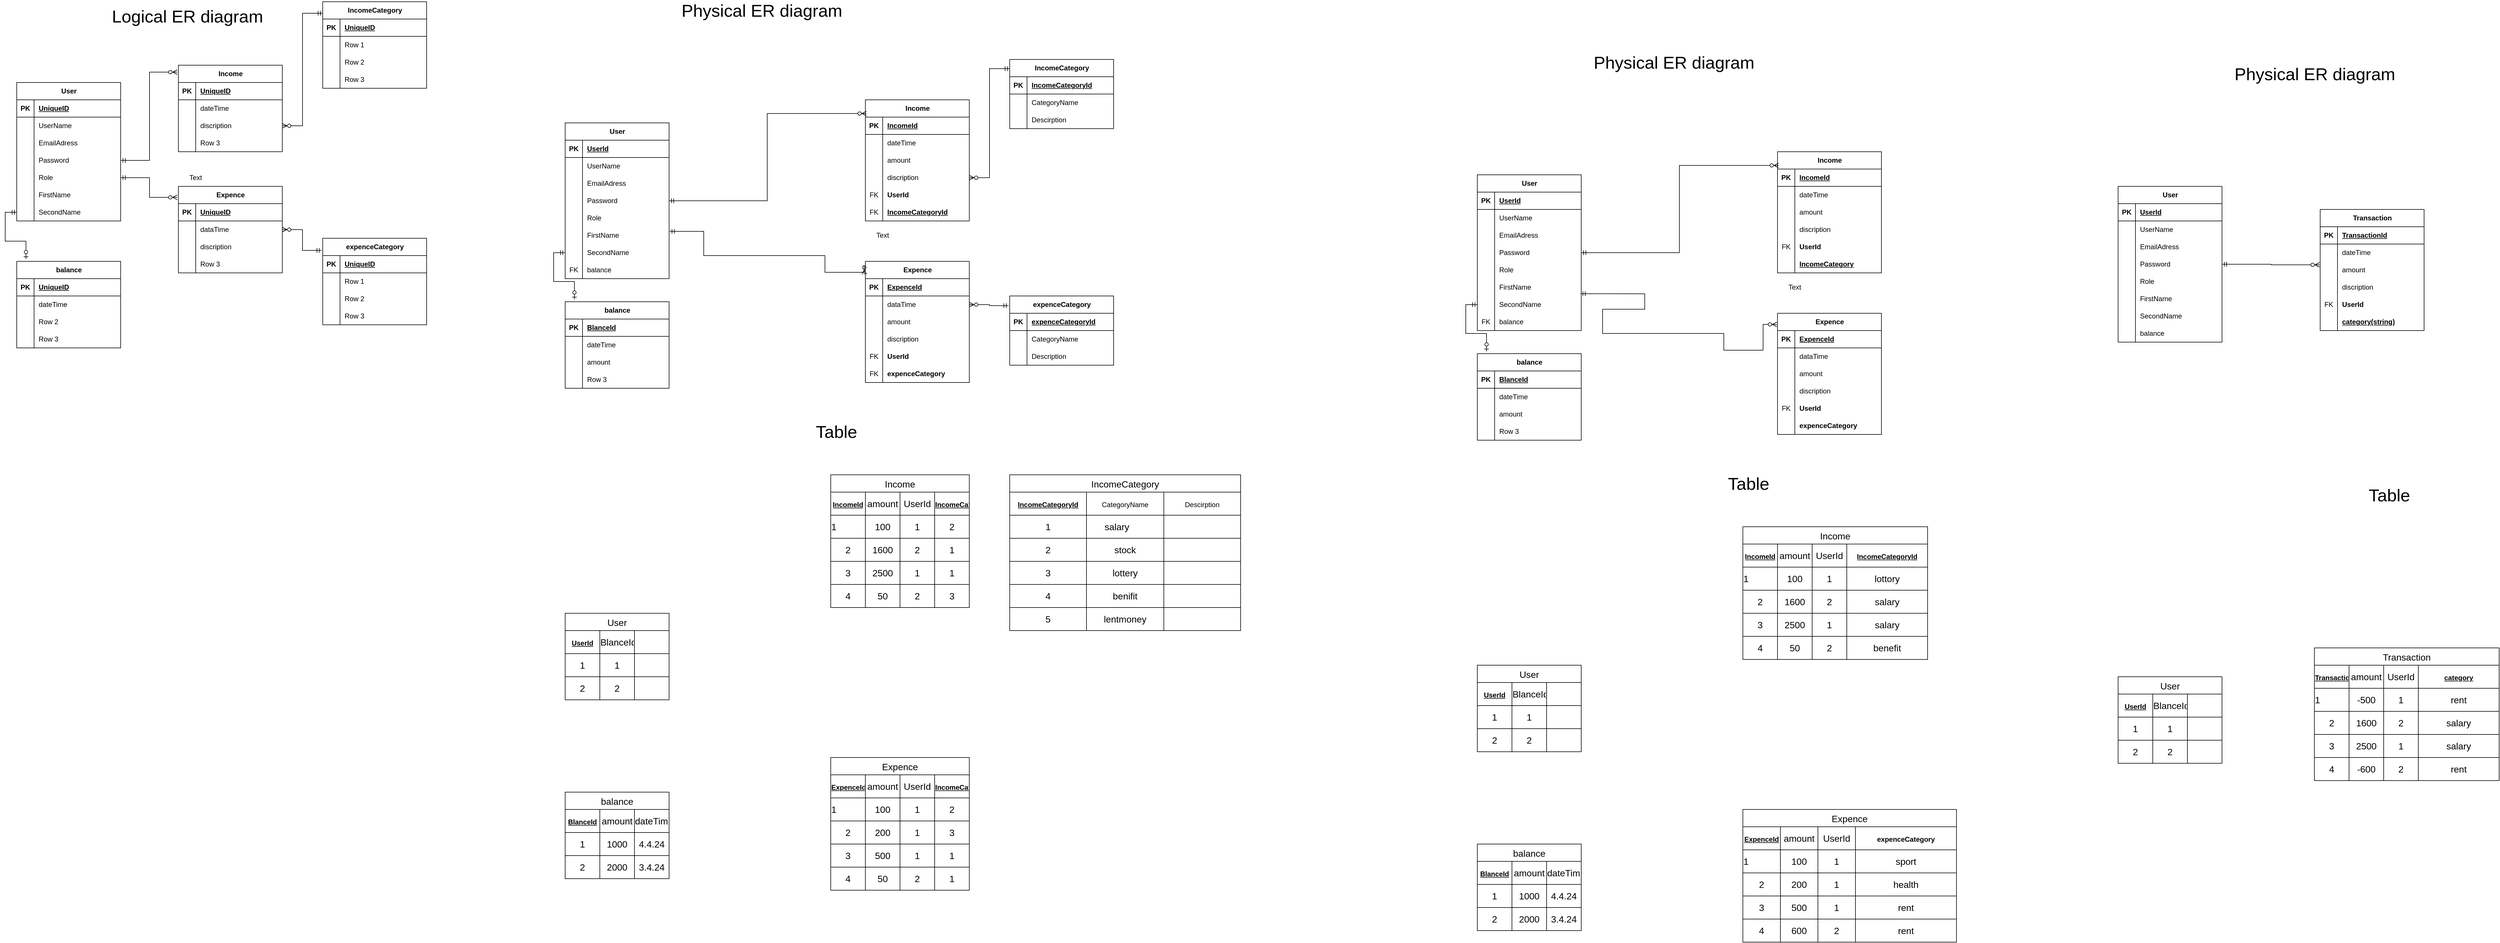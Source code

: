 <mxfile version="24.2.1" type="device">
  <diagram name="Page-1" id="AJyvmk9ITgOB7i5wzaR4">
    <mxGraphModel dx="2384" dy="1307" grid="1" gridSize="10" guides="1" tooltips="1" connect="1" arrows="1" fold="1" page="1" pageScale="1" pageWidth="850" pageHeight="1100" math="0" shadow="0">
      <root>
        <mxCell id="0" />
        <mxCell id="1" parent="0" />
        <mxCell id="MXwypHnqszevkZe1-vFo-1" value="User" style="shape=table;startSize=30;container=1;collapsible=1;childLayout=tableLayout;fixedRows=1;rowLines=0;fontStyle=1;align=center;resizeLast=1;html=1;" parent="1" vertex="1">
          <mxGeometry x="110" y="200" width="180" height="240" as="geometry" />
        </mxCell>
        <mxCell id="MXwypHnqszevkZe1-vFo-2" value="" style="shape=tableRow;horizontal=0;startSize=0;swimlaneHead=0;swimlaneBody=0;fillColor=none;collapsible=0;dropTarget=0;points=[[0,0.5],[1,0.5]];portConstraint=eastwest;top=0;left=0;right=0;bottom=1;" parent="MXwypHnqszevkZe1-vFo-1" vertex="1">
          <mxGeometry y="30" width="180" height="30" as="geometry" />
        </mxCell>
        <mxCell id="MXwypHnqszevkZe1-vFo-3" value="PK" style="shape=partialRectangle;connectable=0;fillColor=none;top=0;left=0;bottom=0;right=0;fontStyle=1;overflow=hidden;whiteSpace=wrap;html=1;" parent="MXwypHnqszevkZe1-vFo-2" vertex="1">
          <mxGeometry width="30" height="30" as="geometry">
            <mxRectangle width="30" height="30" as="alternateBounds" />
          </mxGeometry>
        </mxCell>
        <mxCell id="MXwypHnqszevkZe1-vFo-4" value="UniqueID" style="shape=partialRectangle;connectable=0;fillColor=none;top=0;left=0;bottom=0;right=0;align=left;spacingLeft=6;fontStyle=5;overflow=hidden;whiteSpace=wrap;html=1;" parent="MXwypHnqszevkZe1-vFo-2" vertex="1">
          <mxGeometry x="30" width="150" height="30" as="geometry">
            <mxRectangle width="150" height="30" as="alternateBounds" />
          </mxGeometry>
        </mxCell>
        <mxCell id="MXwypHnqszevkZe1-vFo-5" value="" style="shape=tableRow;horizontal=0;startSize=0;swimlaneHead=0;swimlaneBody=0;fillColor=none;collapsible=0;dropTarget=0;points=[[0,0.5],[1,0.5]];portConstraint=eastwest;top=0;left=0;right=0;bottom=0;" parent="MXwypHnqszevkZe1-vFo-1" vertex="1">
          <mxGeometry y="60" width="180" height="30" as="geometry" />
        </mxCell>
        <mxCell id="MXwypHnqszevkZe1-vFo-6" value="" style="shape=partialRectangle;connectable=0;fillColor=none;top=0;left=0;bottom=0;right=0;editable=1;overflow=hidden;whiteSpace=wrap;html=1;" parent="MXwypHnqszevkZe1-vFo-5" vertex="1">
          <mxGeometry width="30" height="30" as="geometry">
            <mxRectangle width="30" height="30" as="alternateBounds" />
          </mxGeometry>
        </mxCell>
        <mxCell id="MXwypHnqszevkZe1-vFo-7" value="UserName" style="shape=partialRectangle;connectable=0;fillColor=none;top=0;left=0;bottom=0;right=0;align=left;spacingLeft=6;overflow=hidden;whiteSpace=wrap;html=1;" parent="MXwypHnqszevkZe1-vFo-5" vertex="1">
          <mxGeometry x="30" width="150" height="30" as="geometry">
            <mxRectangle width="150" height="30" as="alternateBounds" />
          </mxGeometry>
        </mxCell>
        <mxCell id="MXwypHnqszevkZe1-vFo-8" value="" style="shape=tableRow;horizontal=0;startSize=0;swimlaneHead=0;swimlaneBody=0;fillColor=none;collapsible=0;dropTarget=0;points=[[0,0.5],[1,0.5]];portConstraint=eastwest;top=0;left=0;right=0;bottom=0;" parent="MXwypHnqszevkZe1-vFo-1" vertex="1">
          <mxGeometry y="90" width="180" height="30" as="geometry" />
        </mxCell>
        <mxCell id="MXwypHnqszevkZe1-vFo-9" value="" style="shape=partialRectangle;connectable=0;fillColor=none;top=0;left=0;bottom=0;right=0;editable=1;overflow=hidden;whiteSpace=wrap;html=1;" parent="MXwypHnqszevkZe1-vFo-8" vertex="1">
          <mxGeometry width="30" height="30" as="geometry">
            <mxRectangle width="30" height="30" as="alternateBounds" />
          </mxGeometry>
        </mxCell>
        <mxCell id="MXwypHnqszevkZe1-vFo-10" value="EmailAdress" style="shape=partialRectangle;connectable=0;fillColor=none;top=0;left=0;bottom=0;right=0;align=left;spacingLeft=6;overflow=hidden;whiteSpace=wrap;html=1;" parent="MXwypHnqszevkZe1-vFo-8" vertex="1">
          <mxGeometry x="30" width="150" height="30" as="geometry">
            <mxRectangle width="150" height="30" as="alternateBounds" />
          </mxGeometry>
        </mxCell>
        <mxCell id="MXwypHnqszevkZe1-vFo-11" value="" style="shape=tableRow;horizontal=0;startSize=0;swimlaneHead=0;swimlaneBody=0;fillColor=none;collapsible=0;dropTarget=0;points=[[0,0.5],[1,0.5]];portConstraint=eastwest;top=0;left=0;right=0;bottom=0;" parent="MXwypHnqszevkZe1-vFo-1" vertex="1">
          <mxGeometry y="120" width="180" height="30" as="geometry" />
        </mxCell>
        <mxCell id="MXwypHnqszevkZe1-vFo-12" value="" style="shape=partialRectangle;connectable=0;fillColor=none;top=0;left=0;bottom=0;right=0;editable=1;overflow=hidden;whiteSpace=wrap;html=1;" parent="MXwypHnqszevkZe1-vFo-11" vertex="1">
          <mxGeometry width="30" height="30" as="geometry">
            <mxRectangle width="30" height="30" as="alternateBounds" />
          </mxGeometry>
        </mxCell>
        <mxCell id="MXwypHnqszevkZe1-vFo-13" value="Password" style="shape=partialRectangle;connectable=0;fillColor=none;top=0;left=0;bottom=0;right=0;align=left;spacingLeft=6;overflow=hidden;whiteSpace=wrap;html=1;" parent="MXwypHnqszevkZe1-vFo-11" vertex="1">
          <mxGeometry x="30" width="150" height="30" as="geometry">
            <mxRectangle width="150" height="30" as="alternateBounds" />
          </mxGeometry>
        </mxCell>
        <mxCell id="MXwypHnqszevkZe1-vFo-14" style="shape=tableRow;horizontal=0;startSize=0;swimlaneHead=0;swimlaneBody=0;fillColor=none;collapsible=0;dropTarget=0;points=[[0,0.5],[1,0.5]];portConstraint=eastwest;top=0;left=0;right=0;bottom=0;" parent="MXwypHnqszevkZe1-vFo-1" vertex="1">
          <mxGeometry y="150" width="180" height="30" as="geometry" />
        </mxCell>
        <mxCell id="MXwypHnqszevkZe1-vFo-15" style="shape=partialRectangle;connectable=0;fillColor=none;top=0;left=0;bottom=0;right=0;editable=1;overflow=hidden;whiteSpace=wrap;html=1;" parent="MXwypHnqszevkZe1-vFo-14" vertex="1">
          <mxGeometry width="30" height="30" as="geometry">
            <mxRectangle width="30" height="30" as="alternateBounds" />
          </mxGeometry>
        </mxCell>
        <mxCell id="MXwypHnqszevkZe1-vFo-16" value="Role" style="shape=partialRectangle;connectable=0;fillColor=none;top=0;left=0;bottom=0;right=0;align=left;spacingLeft=6;overflow=hidden;whiteSpace=wrap;html=1;" parent="MXwypHnqszevkZe1-vFo-14" vertex="1">
          <mxGeometry x="30" width="150" height="30" as="geometry">
            <mxRectangle width="150" height="30" as="alternateBounds" />
          </mxGeometry>
        </mxCell>
        <mxCell id="MXwypHnqszevkZe1-vFo-17" style="shape=tableRow;horizontal=0;startSize=0;swimlaneHead=0;swimlaneBody=0;fillColor=none;collapsible=0;dropTarget=0;points=[[0,0.5],[1,0.5]];portConstraint=eastwest;top=0;left=0;right=0;bottom=0;" parent="MXwypHnqszevkZe1-vFo-1" vertex="1">
          <mxGeometry y="180" width="180" height="30" as="geometry" />
        </mxCell>
        <mxCell id="MXwypHnqszevkZe1-vFo-18" style="shape=partialRectangle;connectable=0;fillColor=none;top=0;left=0;bottom=0;right=0;editable=1;overflow=hidden;whiteSpace=wrap;html=1;" parent="MXwypHnqszevkZe1-vFo-17" vertex="1">
          <mxGeometry width="30" height="30" as="geometry">
            <mxRectangle width="30" height="30" as="alternateBounds" />
          </mxGeometry>
        </mxCell>
        <mxCell id="MXwypHnqszevkZe1-vFo-19" value="FirstName" style="shape=partialRectangle;connectable=0;fillColor=none;top=0;left=0;bottom=0;right=0;align=left;spacingLeft=6;overflow=hidden;whiteSpace=wrap;html=1;" parent="MXwypHnqszevkZe1-vFo-17" vertex="1">
          <mxGeometry x="30" width="150" height="30" as="geometry">
            <mxRectangle width="150" height="30" as="alternateBounds" />
          </mxGeometry>
        </mxCell>
        <mxCell id="MXwypHnqszevkZe1-vFo-20" style="shape=tableRow;horizontal=0;startSize=0;swimlaneHead=0;swimlaneBody=0;fillColor=none;collapsible=0;dropTarget=0;points=[[0,0.5],[1,0.5]];portConstraint=eastwest;top=0;left=0;right=0;bottom=0;" parent="MXwypHnqszevkZe1-vFo-1" vertex="1">
          <mxGeometry y="210" width="180" height="30" as="geometry" />
        </mxCell>
        <mxCell id="MXwypHnqszevkZe1-vFo-21" style="shape=partialRectangle;connectable=0;fillColor=none;top=0;left=0;bottom=0;right=0;editable=1;overflow=hidden;whiteSpace=wrap;html=1;" parent="MXwypHnqszevkZe1-vFo-20" vertex="1">
          <mxGeometry width="30" height="30" as="geometry">
            <mxRectangle width="30" height="30" as="alternateBounds" />
          </mxGeometry>
        </mxCell>
        <mxCell id="MXwypHnqszevkZe1-vFo-22" value="SecondName" style="shape=partialRectangle;connectable=0;fillColor=none;top=0;left=0;bottom=0;right=0;align=left;spacingLeft=6;overflow=hidden;whiteSpace=wrap;html=1;" parent="MXwypHnqszevkZe1-vFo-20" vertex="1">
          <mxGeometry x="30" width="150" height="30" as="geometry">
            <mxRectangle width="150" height="30" as="alternateBounds" />
          </mxGeometry>
        </mxCell>
        <mxCell id="MXwypHnqszevkZe1-vFo-23" value="Income" style="shape=table;startSize=30;container=1;collapsible=1;childLayout=tableLayout;fixedRows=1;rowLines=0;fontStyle=1;align=center;resizeLast=1;html=1;" parent="1" vertex="1">
          <mxGeometry x="390" y="170" width="180" height="150" as="geometry" />
        </mxCell>
        <mxCell id="MXwypHnqszevkZe1-vFo-24" value="" style="shape=tableRow;horizontal=0;startSize=0;swimlaneHead=0;swimlaneBody=0;fillColor=none;collapsible=0;dropTarget=0;points=[[0,0.5],[1,0.5]];portConstraint=eastwest;top=0;left=0;right=0;bottom=1;" parent="MXwypHnqszevkZe1-vFo-23" vertex="1">
          <mxGeometry y="30" width="180" height="30" as="geometry" />
        </mxCell>
        <mxCell id="MXwypHnqszevkZe1-vFo-25" value="PK" style="shape=partialRectangle;connectable=0;fillColor=none;top=0;left=0;bottom=0;right=0;fontStyle=1;overflow=hidden;whiteSpace=wrap;html=1;" parent="MXwypHnqszevkZe1-vFo-24" vertex="1">
          <mxGeometry width="30" height="30" as="geometry">
            <mxRectangle width="30" height="30" as="alternateBounds" />
          </mxGeometry>
        </mxCell>
        <mxCell id="MXwypHnqszevkZe1-vFo-26" value="UniqueID" style="shape=partialRectangle;connectable=0;fillColor=none;top=0;left=0;bottom=0;right=0;align=left;spacingLeft=6;fontStyle=5;overflow=hidden;whiteSpace=wrap;html=1;" parent="MXwypHnqszevkZe1-vFo-24" vertex="1">
          <mxGeometry x="30" width="150" height="30" as="geometry">
            <mxRectangle width="150" height="30" as="alternateBounds" />
          </mxGeometry>
        </mxCell>
        <mxCell id="MXwypHnqszevkZe1-vFo-27" value="" style="shape=tableRow;horizontal=0;startSize=0;swimlaneHead=0;swimlaneBody=0;fillColor=none;collapsible=0;dropTarget=0;points=[[0,0.5],[1,0.5]];portConstraint=eastwest;top=0;left=0;right=0;bottom=0;" parent="MXwypHnqszevkZe1-vFo-23" vertex="1">
          <mxGeometry y="60" width="180" height="30" as="geometry" />
        </mxCell>
        <mxCell id="MXwypHnqszevkZe1-vFo-28" value="" style="shape=partialRectangle;connectable=0;fillColor=none;top=0;left=0;bottom=0;right=0;editable=1;overflow=hidden;whiteSpace=wrap;html=1;" parent="MXwypHnqszevkZe1-vFo-27" vertex="1">
          <mxGeometry width="30" height="30" as="geometry">
            <mxRectangle width="30" height="30" as="alternateBounds" />
          </mxGeometry>
        </mxCell>
        <mxCell id="MXwypHnqszevkZe1-vFo-29" value="dateTime" style="shape=partialRectangle;connectable=0;fillColor=none;top=0;left=0;bottom=0;right=0;align=left;spacingLeft=6;overflow=hidden;whiteSpace=wrap;html=1;" parent="MXwypHnqszevkZe1-vFo-27" vertex="1">
          <mxGeometry x="30" width="150" height="30" as="geometry">
            <mxRectangle width="150" height="30" as="alternateBounds" />
          </mxGeometry>
        </mxCell>
        <mxCell id="MXwypHnqszevkZe1-vFo-30" value="" style="shape=tableRow;horizontal=0;startSize=0;swimlaneHead=0;swimlaneBody=0;fillColor=none;collapsible=0;dropTarget=0;points=[[0,0.5],[1,0.5]];portConstraint=eastwest;top=0;left=0;right=0;bottom=0;" parent="MXwypHnqszevkZe1-vFo-23" vertex="1">
          <mxGeometry y="90" width="180" height="30" as="geometry" />
        </mxCell>
        <mxCell id="MXwypHnqszevkZe1-vFo-31" value="" style="shape=partialRectangle;connectable=0;fillColor=none;top=0;left=0;bottom=0;right=0;editable=1;overflow=hidden;whiteSpace=wrap;html=1;" parent="MXwypHnqszevkZe1-vFo-30" vertex="1">
          <mxGeometry width="30" height="30" as="geometry">
            <mxRectangle width="30" height="30" as="alternateBounds" />
          </mxGeometry>
        </mxCell>
        <mxCell id="MXwypHnqszevkZe1-vFo-32" value="discription" style="shape=partialRectangle;connectable=0;fillColor=none;top=0;left=0;bottom=0;right=0;align=left;spacingLeft=6;overflow=hidden;whiteSpace=wrap;html=1;" parent="MXwypHnqszevkZe1-vFo-30" vertex="1">
          <mxGeometry x="30" width="150" height="30" as="geometry">
            <mxRectangle width="150" height="30" as="alternateBounds" />
          </mxGeometry>
        </mxCell>
        <mxCell id="MXwypHnqszevkZe1-vFo-33" value="" style="shape=tableRow;horizontal=0;startSize=0;swimlaneHead=0;swimlaneBody=0;fillColor=none;collapsible=0;dropTarget=0;points=[[0,0.5],[1,0.5]];portConstraint=eastwest;top=0;left=0;right=0;bottom=0;" parent="MXwypHnqszevkZe1-vFo-23" vertex="1">
          <mxGeometry y="120" width="180" height="30" as="geometry" />
        </mxCell>
        <mxCell id="MXwypHnqszevkZe1-vFo-34" value="" style="shape=partialRectangle;connectable=0;fillColor=none;top=0;left=0;bottom=0;right=0;editable=1;overflow=hidden;whiteSpace=wrap;html=1;" parent="MXwypHnqszevkZe1-vFo-33" vertex="1">
          <mxGeometry width="30" height="30" as="geometry">
            <mxRectangle width="30" height="30" as="alternateBounds" />
          </mxGeometry>
        </mxCell>
        <mxCell id="MXwypHnqszevkZe1-vFo-35" value="Row 3" style="shape=partialRectangle;connectable=0;fillColor=none;top=0;left=0;bottom=0;right=0;align=left;spacingLeft=6;overflow=hidden;whiteSpace=wrap;html=1;" parent="MXwypHnqszevkZe1-vFo-33" vertex="1">
          <mxGeometry x="30" width="150" height="30" as="geometry">
            <mxRectangle width="150" height="30" as="alternateBounds" />
          </mxGeometry>
        </mxCell>
        <mxCell id="MXwypHnqszevkZe1-vFo-36" value="Expence" style="shape=table;startSize=30;container=1;collapsible=1;childLayout=tableLayout;fixedRows=1;rowLines=0;fontStyle=1;align=center;resizeLast=1;html=1;" parent="1" vertex="1">
          <mxGeometry x="390" y="380" width="180" height="150" as="geometry" />
        </mxCell>
        <mxCell id="MXwypHnqszevkZe1-vFo-37" value="" style="shape=tableRow;horizontal=0;startSize=0;swimlaneHead=0;swimlaneBody=0;fillColor=none;collapsible=0;dropTarget=0;points=[[0,0.5],[1,0.5]];portConstraint=eastwest;top=0;left=0;right=0;bottom=1;" parent="MXwypHnqszevkZe1-vFo-36" vertex="1">
          <mxGeometry y="30" width="180" height="30" as="geometry" />
        </mxCell>
        <mxCell id="MXwypHnqszevkZe1-vFo-38" value="PK" style="shape=partialRectangle;connectable=0;fillColor=none;top=0;left=0;bottom=0;right=0;fontStyle=1;overflow=hidden;whiteSpace=wrap;html=1;" parent="MXwypHnqszevkZe1-vFo-37" vertex="1">
          <mxGeometry width="30" height="30" as="geometry">
            <mxRectangle width="30" height="30" as="alternateBounds" />
          </mxGeometry>
        </mxCell>
        <mxCell id="MXwypHnqszevkZe1-vFo-39" value="UniqueID" style="shape=partialRectangle;connectable=0;fillColor=none;top=0;left=0;bottom=0;right=0;align=left;spacingLeft=6;fontStyle=5;overflow=hidden;whiteSpace=wrap;html=1;" parent="MXwypHnqszevkZe1-vFo-37" vertex="1">
          <mxGeometry x="30" width="150" height="30" as="geometry">
            <mxRectangle width="150" height="30" as="alternateBounds" />
          </mxGeometry>
        </mxCell>
        <mxCell id="MXwypHnqszevkZe1-vFo-40" value="" style="shape=tableRow;horizontal=0;startSize=0;swimlaneHead=0;swimlaneBody=0;fillColor=none;collapsible=0;dropTarget=0;points=[[0,0.5],[1,0.5]];portConstraint=eastwest;top=0;left=0;right=0;bottom=0;" parent="MXwypHnqszevkZe1-vFo-36" vertex="1">
          <mxGeometry y="60" width="180" height="30" as="geometry" />
        </mxCell>
        <mxCell id="MXwypHnqszevkZe1-vFo-41" value="" style="shape=partialRectangle;connectable=0;fillColor=none;top=0;left=0;bottom=0;right=0;editable=1;overflow=hidden;whiteSpace=wrap;html=1;" parent="MXwypHnqszevkZe1-vFo-40" vertex="1">
          <mxGeometry width="30" height="30" as="geometry">
            <mxRectangle width="30" height="30" as="alternateBounds" />
          </mxGeometry>
        </mxCell>
        <mxCell id="MXwypHnqszevkZe1-vFo-42" value="dataTime" style="shape=partialRectangle;connectable=0;fillColor=none;top=0;left=0;bottom=0;right=0;align=left;spacingLeft=6;overflow=hidden;whiteSpace=wrap;html=1;" parent="MXwypHnqszevkZe1-vFo-40" vertex="1">
          <mxGeometry x="30" width="150" height="30" as="geometry">
            <mxRectangle width="150" height="30" as="alternateBounds" />
          </mxGeometry>
        </mxCell>
        <mxCell id="MXwypHnqszevkZe1-vFo-43" value="" style="shape=tableRow;horizontal=0;startSize=0;swimlaneHead=0;swimlaneBody=0;fillColor=none;collapsible=0;dropTarget=0;points=[[0,0.5],[1,0.5]];portConstraint=eastwest;top=0;left=0;right=0;bottom=0;" parent="MXwypHnqszevkZe1-vFo-36" vertex="1">
          <mxGeometry y="90" width="180" height="30" as="geometry" />
        </mxCell>
        <mxCell id="MXwypHnqszevkZe1-vFo-44" value="" style="shape=partialRectangle;connectable=0;fillColor=none;top=0;left=0;bottom=0;right=0;editable=1;overflow=hidden;whiteSpace=wrap;html=1;" parent="MXwypHnqszevkZe1-vFo-43" vertex="1">
          <mxGeometry width="30" height="30" as="geometry">
            <mxRectangle width="30" height="30" as="alternateBounds" />
          </mxGeometry>
        </mxCell>
        <mxCell id="MXwypHnqszevkZe1-vFo-45" value="discription" style="shape=partialRectangle;connectable=0;fillColor=none;top=0;left=0;bottom=0;right=0;align=left;spacingLeft=6;overflow=hidden;whiteSpace=wrap;html=1;" parent="MXwypHnqszevkZe1-vFo-43" vertex="1">
          <mxGeometry x="30" width="150" height="30" as="geometry">
            <mxRectangle width="150" height="30" as="alternateBounds" />
          </mxGeometry>
        </mxCell>
        <mxCell id="MXwypHnqszevkZe1-vFo-46" value="" style="shape=tableRow;horizontal=0;startSize=0;swimlaneHead=0;swimlaneBody=0;fillColor=none;collapsible=0;dropTarget=0;points=[[0,0.5],[1,0.5]];portConstraint=eastwest;top=0;left=0;right=0;bottom=0;" parent="MXwypHnqszevkZe1-vFo-36" vertex="1">
          <mxGeometry y="120" width="180" height="30" as="geometry" />
        </mxCell>
        <mxCell id="MXwypHnqszevkZe1-vFo-47" value="" style="shape=partialRectangle;connectable=0;fillColor=none;top=0;left=0;bottom=0;right=0;editable=1;overflow=hidden;whiteSpace=wrap;html=1;" parent="MXwypHnqszevkZe1-vFo-46" vertex="1">
          <mxGeometry width="30" height="30" as="geometry">
            <mxRectangle width="30" height="30" as="alternateBounds" />
          </mxGeometry>
        </mxCell>
        <mxCell id="MXwypHnqszevkZe1-vFo-48" value="Row 3" style="shape=partialRectangle;connectable=0;fillColor=none;top=0;left=0;bottom=0;right=0;align=left;spacingLeft=6;overflow=hidden;whiteSpace=wrap;html=1;" parent="MXwypHnqszevkZe1-vFo-46" vertex="1">
          <mxGeometry x="30" width="150" height="30" as="geometry">
            <mxRectangle width="150" height="30" as="alternateBounds" />
          </mxGeometry>
        </mxCell>
        <mxCell id="MXwypHnqszevkZe1-vFo-50" value="IncomeCategory" style="shape=table;startSize=30;container=1;collapsible=1;childLayout=tableLayout;fixedRows=1;rowLines=0;fontStyle=1;align=center;resizeLast=1;html=1;" parent="1" vertex="1">
          <mxGeometry x="640" y="60" width="180" height="150" as="geometry" />
        </mxCell>
        <mxCell id="MXwypHnqszevkZe1-vFo-51" value="" style="shape=tableRow;horizontal=0;startSize=0;swimlaneHead=0;swimlaneBody=0;fillColor=none;collapsible=0;dropTarget=0;points=[[0,0.5],[1,0.5]];portConstraint=eastwest;top=0;left=0;right=0;bottom=1;" parent="MXwypHnqszevkZe1-vFo-50" vertex="1">
          <mxGeometry y="30" width="180" height="30" as="geometry" />
        </mxCell>
        <mxCell id="MXwypHnqszevkZe1-vFo-52" value="PK" style="shape=partialRectangle;connectable=0;fillColor=none;top=0;left=0;bottom=0;right=0;fontStyle=1;overflow=hidden;whiteSpace=wrap;html=1;" parent="MXwypHnqszevkZe1-vFo-51" vertex="1">
          <mxGeometry width="30" height="30" as="geometry">
            <mxRectangle width="30" height="30" as="alternateBounds" />
          </mxGeometry>
        </mxCell>
        <mxCell id="MXwypHnqszevkZe1-vFo-53" value="UniqueID" style="shape=partialRectangle;connectable=0;fillColor=none;top=0;left=0;bottom=0;right=0;align=left;spacingLeft=6;fontStyle=5;overflow=hidden;whiteSpace=wrap;html=1;" parent="MXwypHnqszevkZe1-vFo-51" vertex="1">
          <mxGeometry x="30" width="150" height="30" as="geometry">
            <mxRectangle width="150" height="30" as="alternateBounds" />
          </mxGeometry>
        </mxCell>
        <mxCell id="MXwypHnqszevkZe1-vFo-54" value="" style="shape=tableRow;horizontal=0;startSize=0;swimlaneHead=0;swimlaneBody=0;fillColor=none;collapsible=0;dropTarget=0;points=[[0,0.5],[1,0.5]];portConstraint=eastwest;top=0;left=0;right=0;bottom=0;" parent="MXwypHnqszevkZe1-vFo-50" vertex="1">
          <mxGeometry y="60" width="180" height="30" as="geometry" />
        </mxCell>
        <mxCell id="MXwypHnqszevkZe1-vFo-55" value="" style="shape=partialRectangle;connectable=0;fillColor=none;top=0;left=0;bottom=0;right=0;editable=1;overflow=hidden;whiteSpace=wrap;html=1;" parent="MXwypHnqszevkZe1-vFo-54" vertex="1">
          <mxGeometry width="30" height="30" as="geometry">
            <mxRectangle width="30" height="30" as="alternateBounds" />
          </mxGeometry>
        </mxCell>
        <mxCell id="MXwypHnqszevkZe1-vFo-56" value="Row 1" style="shape=partialRectangle;connectable=0;fillColor=none;top=0;left=0;bottom=0;right=0;align=left;spacingLeft=6;overflow=hidden;whiteSpace=wrap;html=1;" parent="MXwypHnqszevkZe1-vFo-54" vertex="1">
          <mxGeometry x="30" width="150" height="30" as="geometry">
            <mxRectangle width="150" height="30" as="alternateBounds" />
          </mxGeometry>
        </mxCell>
        <mxCell id="MXwypHnqszevkZe1-vFo-57" value="" style="shape=tableRow;horizontal=0;startSize=0;swimlaneHead=0;swimlaneBody=0;fillColor=none;collapsible=0;dropTarget=0;points=[[0,0.5],[1,0.5]];portConstraint=eastwest;top=0;left=0;right=0;bottom=0;" parent="MXwypHnqszevkZe1-vFo-50" vertex="1">
          <mxGeometry y="90" width="180" height="30" as="geometry" />
        </mxCell>
        <mxCell id="MXwypHnqszevkZe1-vFo-58" value="" style="shape=partialRectangle;connectable=0;fillColor=none;top=0;left=0;bottom=0;right=0;editable=1;overflow=hidden;whiteSpace=wrap;html=1;" parent="MXwypHnqszevkZe1-vFo-57" vertex="1">
          <mxGeometry width="30" height="30" as="geometry">
            <mxRectangle width="30" height="30" as="alternateBounds" />
          </mxGeometry>
        </mxCell>
        <mxCell id="MXwypHnqszevkZe1-vFo-59" value="Row 2" style="shape=partialRectangle;connectable=0;fillColor=none;top=0;left=0;bottom=0;right=0;align=left;spacingLeft=6;overflow=hidden;whiteSpace=wrap;html=1;" parent="MXwypHnqszevkZe1-vFo-57" vertex="1">
          <mxGeometry x="30" width="150" height="30" as="geometry">
            <mxRectangle width="150" height="30" as="alternateBounds" />
          </mxGeometry>
        </mxCell>
        <mxCell id="MXwypHnqszevkZe1-vFo-60" value="" style="shape=tableRow;horizontal=0;startSize=0;swimlaneHead=0;swimlaneBody=0;fillColor=none;collapsible=0;dropTarget=0;points=[[0,0.5],[1,0.5]];portConstraint=eastwest;top=0;left=0;right=0;bottom=0;" parent="MXwypHnqszevkZe1-vFo-50" vertex="1">
          <mxGeometry y="120" width="180" height="30" as="geometry" />
        </mxCell>
        <mxCell id="MXwypHnqszevkZe1-vFo-61" value="" style="shape=partialRectangle;connectable=0;fillColor=none;top=0;left=0;bottom=0;right=0;editable=1;overflow=hidden;whiteSpace=wrap;html=1;" parent="MXwypHnqszevkZe1-vFo-60" vertex="1">
          <mxGeometry width="30" height="30" as="geometry">
            <mxRectangle width="30" height="30" as="alternateBounds" />
          </mxGeometry>
        </mxCell>
        <mxCell id="MXwypHnqszevkZe1-vFo-62" value="Row 3" style="shape=partialRectangle;connectable=0;fillColor=none;top=0;left=0;bottom=0;right=0;align=left;spacingLeft=6;overflow=hidden;whiteSpace=wrap;html=1;" parent="MXwypHnqszevkZe1-vFo-60" vertex="1">
          <mxGeometry x="30" width="150" height="30" as="geometry">
            <mxRectangle width="150" height="30" as="alternateBounds" />
          </mxGeometry>
        </mxCell>
        <mxCell id="MXwypHnqszevkZe1-vFo-63" value="expenceCategory" style="shape=table;startSize=30;container=1;collapsible=1;childLayout=tableLayout;fixedRows=1;rowLines=0;fontStyle=1;align=center;resizeLast=1;html=1;" parent="1" vertex="1">
          <mxGeometry x="640" y="470" width="180" height="150" as="geometry" />
        </mxCell>
        <mxCell id="MXwypHnqszevkZe1-vFo-64" value="" style="shape=tableRow;horizontal=0;startSize=0;swimlaneHead=0;swimlaneBody=0;fillColor=none;collapsible=0;dropTarget=0;points=[[0,0.5],[1,0.5]];portConstraint=eastwest;top=0;left=0;right=0;bottom=1;" parent="MXwypHnqszevkZe1-vFo-63" vertex="1">
          <mxGeometry y="30" width="180" height="30" as="geometry" />
        </mxCell>
        <mxCell id="MXwypHnqszevkZe1-vFo-65" value="PK" style="shape=partialRectangle;connectable=0;fillColor=none;top=0;left=0;bottom=0;right=0;fontStyle=1;overflow=hidden;whiteSpace=wrap;html=1;" parent="MXwypHnqszevkZe1-vFo-64" vertex="1">
          <mxGeometry width="30" height="30" as="geometry">
            <mxRectangle width="30" height="30" as="alternateBounds" />
          </mxGeometry>
        </mxCell>
        <mxCell id="MXwypHnqszevkZe1-vFo-66" value="UniqueID" style="shape=partialRectangle;connectable=0;fillColor=none;top=0;left=0;bottom=0;right=0;align=left;spacingLeft=6;fontStyle=5;overflow=hidden;whiteSpace=wrap;html=1;" parent="MXwypHnqszevkZe1-vFo-64" vertex="1">
          <mxGeometry x="30" width="150" height="30" as="geometry">
            <mxRectangle width="150" height="30" as="alternateBounds" />
          </mxGeometry>
        </mxCell>
        <mxCell id="MXwypHnqszevkZe1-vFo-67" value="" style="shape=tableRow;horizontal=0;startSize=0;swimlaneHead=0;swimlaneBody=0;fillColor=none;collapsible=0;dropTarget=0;points=[[0,0.5],[1,0.5]];portConstraint=eastwest;top=0;left=0;right=0;bottom=0;" parent="MXwypHnqszevkZe1-vFo-63" vertex="1">
          <mxGeometry y="60" width="180" height="30" as="geometry" />
        </mxCell>
        <mxCell id="MXwypHnqszevkZe1-vFo-68" value="" style="shape=partialRectangle;connectable=0;fillColor=none;top=0;left=0;bottom=0;right=0;editable=1;overflow=hidden;whiteSpace=wrap;html=1;" parent="MXwypHnqszevkZe1-vFo-67" vertex="1">
          <mxGeometry width="30" height="30" as="geometry">
            <mxRectangle width="30" height="30" as="alternateBounds" />
          </mxGeometry>
        </mxCell>
        <mxCell id="MXwypHnqszevkZe1-vFo-69" value="Row 1" style="shape=partialRectangle;connectable=0;fillColor=none;top=0;left=0;bottom=0;right=0;align=left;spacingLeft=6;overflow=hidden;whiteSpace=wrap;html=1;" parent="MXwypHnqszevkZe1-vFo-67" vertex="1">
          <mxGeometry x="30" width="150" height="30" as="geometry">
            <mxRectangle width="150" height="30" as="alternateBounds" />
          </mxGeometry>
        </mxCell>
        <mxCell id="MXwypHnqszevkZe1-vFo-70" value="" style="shape=tableRow;horizontal=0;startSize=0;swimlaneHead=0;swimlaneBody=0;fillColor=none;collapsible=0;dropTarget=0;points=[[0,0.5],[1,0.5]];portConstraint=eastwest;top=0;left=0;right=0;bottom=0;" parent="MXwypHnqszevkZe1-vFo-63" vertex="1">
          <mxGeometry y="90" width="180" height="30" as="geometry" />
        </mxCell>
        <mxCell id="MXwypHnqszevkZe1-vFo-71" value="" style="shape=partialRectangle;connectable=0;fillColor=none;top=0;left=0;bottom=0;right=0;editable=1;overflow=hidden;whiteSpace=wrap;html=1;" parent="MXwypHnqszevkZe1-vFo-70" vertex="1">
          <mxGeometry width="30" height="30" as="geometry">
            <mxRectangle width="30" height="30" as="alternateBounds" />
          </mxGeometry>
        </mxCell>
        <mxCell id="MXwypHnqszevkZe1-vFo-72" value="Row 2" style="shape=partialRectangle;connectable=0;fillColor=none;top=0;left=0;bottom=0;right=0;align=left;spacingLeft=6;overflow=hidden;whiteSpace=wrap;html=1;" parent="MXwypHnqszevkZe1-vFo-70" vertex="1">
          <mxGeometry x="30" width="150" height="30" as="geometry">
            <mxRectangle width="150" height="30" as="alternateBounds" />
          </mxGeometry>
        </mxCell>
        <mxCell id="MXwypHnqszevkZe1-vFo-73" value="" style="shape=tableRow;horizontal=0;startSize=0;swimlaneHead=0;swimlaneBody=0;fillColor=none;collapsible=0;dropTarget=0;points=[[0,0.5],[1,0.5]];portConstraint=eastwest;top=0;left=0;right=0;bottom=0;" parent="MXwypHnqszevkZe1-vFo-63" vertex="1">
          <mxGeometry y="120" width="180" height="30" as="geometry" />
        </mxCell>
        <mxCell id="MXwypHnqszevkZe1-vFo-74" value="" style="shape=partialRectangle;connectable=0;fillColor=none;top=0;left=0;bottom=0;right=0;editable=1;overflow=hidden;whiteSpace=wrap;html=1;" parent="MXwypHnqszevkZe1-vFo-73" vertex="1">
          <mxGeometry width="30" height="30" as="geometry">
            <mxRectangle width="30" height="30" as="alternateBounds" />
          </mxGeometry>
        </mxCell>
        <mxCell id="MXwypHnqszevkZe1-vFo-75" value="Row 3" style="shape=partialRectangle;connectable=0;fillColor=none;top=0;left=0;bottom=0;right=0;align=left;spacingLeft=6;overflow=hidden;whiteSpace=wrap;html=1;" parent="MXwypHnqszevkZe1-vFo-73" vertex="1">
          <mxGeometry x="30" width="150" height="30" as="geometry">
            <mxRectangle width="150" height="30" as="alternateBounds" />
          </mxGeometry>
        </mxCell>
        <mxCell id="MXwypHnqszevkZe1-vFo-76" value="balance" style="shape=table;startSize=30;container=1;collapsible=1;childLayout=tableLayout;fixedRows=1;rowLines=0;fontStyle=1;align=center;resizeLast=1;html=1;" parent="1" vertex="1">
          <mxGeometry x="110" y="510" width="180" height="150" as="geometry" />
        </mxCell>
        <mxCell id="MXwypHnqszevkZe1-vFo-77" value="" style="shape=tableRow;horizontal=0;startSize=0;swimlaneHead=0;swimlaneBody=0;fillColor=none;collapsible=0;dropTarget=0;points=[[0,0.5],[1,0.5]];portConstraint=eastwest;top=0;left=0;right=0;bottom=1;" parent="MXwypHnqszevkZe1-vFo-76" vertex="1">
          <mxGeometry y="30" width="180" height="30" as="geometry" />
        </mxCell>
        <mxCell id="MXwypHnqszevkZe1-vFo-78" value="PK" style="shape=partialRectangle;connectable=0;fillColor=none;top=0;left=0;bottom=0;right=0;fontStyle=1;overflow=hidden;whiteSpace=wrap;html=1;" parent="MXwypHnqszevkZe1-vFo-77" vertex="1">
          <mxGeometry width="30" height="30" as="geometry">
            <mxRectangle width="30" height="30" as="alternateBounds" />
          </mxGeometry>
        </mxCell>
        <mxCell id="MXwypHnqszevkZe1-vFo-79" value="UniqueID" style="shape=partialRectangle;connectable=0;fillColor=none;top=0;left=0;bottom=0;right=0;align=left;spacingLeft=6;fontStyle=5;overflow=hidden;whiteSpace=wrap;html=1;" parent="MXwypHnqszevkZe1-vFo-77" vertex="1">
          <mxGeometry x="30" width="150" height="30" as="geometry">
            <mxRectangle width="150" height="30" as="alternateBounds" />
          </mxGeometry>
        </mxCell>
        <mxCell id="MXwypHnqszevkZe1-vFo-80" value="" style="shape=tableRow;horizontal=0;startSize=0;swimlaneHead=0;swimlaneBody=0;fillColor=none;collapsible=0;dropTarget=0;points=[[0,0.5],[1,0.5]];portConstraint=eastwest;top=0;left=0;right=0;bottom=0;" parent="MXwypHnqszevkZe1-vFo-76" vertex="1">
          <mxGeometry y="60" width="180" height="30" as="geometry" />
        </mxCell>
        <mxCell id="MXwypHnqszevkZe1-vFo-81" value="" style="shape=partialRectangle;connectable=0;fillColor=none;top=0;left=0;bottom=0;right=0;editable=1;overflow=hidden;whiteSpace=wrap;html=1;" parent="MXwypHnqszevkZe1-vFo-80" vertex="1">
          <mxGeometry width="30" height="30" as="geometry">
            <mxRectangle width="30" height="30" as="alternateBounds" />
          </mxGeometry>
        </mxCell>
        <mxCell id="MXwypHnqszevkZe1-vFo-82" value="dateTime" style="shape=partialRectangle;connectable=0;fillColor=none;top=0;left=0;bottom=0;right=0;align=left;spacingLeft=6;overflow=hidden;whiteSpace=wrap;html=1;" parent="MXwypHnqszevkZe1-vFo-80" vertex="1">
          <mxGeometry x="30" width="150" height="30" as="geometry">
            <mxRectangle width="150" height="30" as="alternateBounds" />
          </mxGeometry>
        </mxCell>
        <mxCell id="MXwypHnqszevkZe1-vFo-83" value="" style="shape=tableRow;horizontal=0;startSize=0;swimlaneHead=0;swimlaneBody=0;fillColor=none;collapsible=0;dropTarget=0;points=[[0,0.5],[1,0.5]];portConstraint=eastwest;top=0;left=0;right=0;bottom=0;" parent="MXwypHnqszevkZe1-vFo-76" vertex="1">
          <mxGeometry y="90" width="180" height="30" as="geometry" />
        </mxCell>
        <mxCell id="MXwypHnqszevkZe1-vFo-84" value="" style="shape=partialRectangle;connectable=0;fillColor=none;top=0;left=0;bottom=0;right=0;editable=1;overflow=hidden;whiteSpace=wrap;html=1;" parent="MXwypHnqszevkZe1-vFo-83" vertex="1">
          <mxGeometry width="30" height="30" as="geometry">
            <mxRectangle width="30" height="30" as="alternateBounds" />
          </mxGeometry>
        </mxCell>
        <mxCell id="MXwypHnqszevkZe1-vFo-85" value="Row 2" style="shape=partialRectangle;connectable=0;fillColor=none;top=0;left=0;bottom=0;right=0;align=left;spacingLeft=6;overflow=hidden;whiteSpace=wrap;html=1;" parent="MXwypHnqszevkZe1-vFo-83" vertex="1">
          <mxGeometry x="30" width="150" height="30" as="geometry">
            <mxRectangle width="150" height="30" as="alternateBounds" />
          </mxGeometry>
        </mxCell>
        <mxCell id="MXwypHnqszevkZe1-vFo-86" value="" style="shape=tableRow;horizontal=0;startSize=0;swimlaneHead=0;swimlaneBody=0;fillColor=none;collapsible=0;dropTarget=0;points=[[0,0.5],[1,0.5]];portConstraint=eastwest;top=0;left=0;right=0;bottom=0;" parent="MXwypHnqszevkZe1-vFo-76" vertex="1">
          <mxGeometry y="120" width="180" height="30" as="geometry" />
        </mxCell>
        <mxCell id="MXwypHnqszevkZe1-vFo-87" value="" style="shape=partialRectangle;connectable=0;fillColor=none;top=0;left=0;bottom=0;right=0;editable=1;overflow=hidden;whiteSpace=wrap;html=1;" parent="MXwypHnqszevkZe1-vFo-86" vertex="1">
          <mxGeometry width="30" height="30" as="geometry">
            <mxRectangle width="30" height="30" as="alternateBounds" />
          </mxGeometry>
        </mxCell>
        <mxCell id="MXwypHnqszevkZe1-vFo-88" value="Row 3" style="shape=partialRectangle;connectable=0;fillColor=none;top=0;left=0;bottom=0;right=0;align=left;spacingLeft=6;overflow=hidden;whiteSpace=wrap;html=1;" parent="MXwypHnqszevkZe1-vFo-86" vertex="1">
          <mxGeometry x="30" width="150" height="30" as="geometry">
            <mxRectangle width="150" height="30" as="alternateBounds" />
          </mxGeometry>
        </mxCell>
        <mxCell id="MXwypHnqszevkZe1-vFo-89" style="edgeStyle=orthogonalEdgeStyle;rounded=0;orthogonalLoop=1;jettySize=auto;html=1;entryX=-0.011;entryY=0.08;entryDx=0;entryDy=0;entryPerimeter=0;endArrow=ERzeroToMany;endFill=0;startArrow=ERmandOne;startFill=0;" parent="1" source="MXwypHnqszevkZe1-vFo-11" target="MXwypHnqszevkZe1-vFo-23" edge="1">
          <mxGeometry relative="1" as="geometry" />
        </mxCell>
        <mxCell id="MXwypHnqszevkZe1-vFo-90" style="edgeStyle=orthogonalEdgeStyle;rounded=0;orthogonalLoop=1;jettySize=auto;html=1;entryX=-0.011;entryY=0.127;entryDx=0;entryDy=0;entryPerimeter=0;endArrow=ERzeroToMany;endFill=0;startArrow=ERmandOne;startFill=0;" parent="1" source="MXwypHnqszevkZe1-vFo-14" target="MXwypHnqszevkZe1-vFo-36" edge="1">
          <mxGeometry relative="1" as="geometry" />
        </mxCell>
        <mxCell id="MXwypHnqszevkZe1-vFo-91" style="edgeStyle=orthogonalEdgeStyle;rounded=0;orthogonalLoop=1;jettySize=auto;html=1;entryX=0;entryY=0.133;entryDx=0;entryDy=0;entryPerimeter=0;endArrow=ERmandOne;endFill=0;startArrow=ERzeroToMany;startFill=0;" parent="1" source="MXwypHnqszevkZe1-vFo-30" target="MXwypHnqszevkZe1-vFo-50" edge="1">
          <mxGeometry relative="1" as="geometry" />
        </mxCell>
        <mxCell id="MXwypHnqszevkZe1-vFo-92" style="edgeStyle=orthogonalEdgeStyle;rounded=0;orthogonalLoop=1;jettySize=auto;html=1;entryX=-0.011;entryY=0.14;entryDx=0;entryDy=0;entryPerimeter=0;endArrow=ERmandOne;endFill=0;startArrow=ERzeroToMany;startFill=0;" parent="1" source="MXwypHnqszevkZe1-vFo-40" target="MXwypHnqszevkZe1-vFo-63" edge="1">
          <mxGeometry relative="1" as="geometry" />
        </mxCell>
        <mxCell id="MXwypHnqszevkZe1-vFo-93" style="edgeStyle=orthogonalEdgeStyle;rounded=0;orthogonalLoop=1;jettySize=auto;html=1;entryX=0.089;entryY=-0.027;entryDx=0;entryDy=0;entryPerimeter=0;endArrow=ERzeroToOne;endFill=0;startArrow=ERmandOne;startFill=0;" parent="1" source="MXwypHnqszevkZe1-vFo-20" target="MXwypHnqszevkZe1-vFo-76" edge="1">
          <mxGeometry relative="1" as="geometry" />
        </mxCell>
        <mxCell id="MXwypHnqszevkZe1-vFo-94" value="Text" style="text;html=1;align=center;verticalAlign=middle;whiteSpace=wrap;rounded=0;" parent="1" vertex="1">
          <mxGeometry x="390" y="350" width="60" height="30" as="geometry" />
        </mxCell>
        <mxCell id="MXwypHnqszevkZe1-vFo-95" value="Logical ER diagram&amp;nbsp;" style="text;html=1;align=center;verticalAlign=middle;whiteSpace=wrap;rounded=0;fontSize=30;" parent="1" vertex="1">
          <mxGeometry x="260" y="70" width="300" height="30" as="geometry" />
        </mxCell>
        <mxCell id="MXwypHnqszevkZe1-vFo-96" value="Physical ER diagram&amp;nbsp;" style="text;html=1;align=center;verticalAlign=middle;whiteSpace=wrap;rounded=0;fontSize=30;" parent="1" vertex="1">
          <mxGeometry x="1255" y="60" width="300" height="30" as="geometry" />
        </mxCell>
        <mxCell id="BhWZL5ar3b5tQEQAjO9k-23" value="User" style="shape=table;startSize=30;container=1;collapsible=1;childLayout=tableLayout;fixedRows=1;rowLines=0;fontStyle=1;align=center;resizeLast=1;html=1;" vertex="1" parent="1">
          <mxGeometry x="1060" y="270" width="180" height="270" as="geometry" />
        </mxCell>
        <mxCell id="BhWZL5ar3b5tQEQAjO9k-24" value="" style="shape=tableRow;horizontal=0;startSize=0;swimlaneHead=0;swimlaneBody=0;fillColor=none;collapsible=0;dropTarget=0;points=[[0,0.5],[1,0.5]];portConstraint=eastwest;top=0;left=0;right=0;bottom=1;" vertex="1" parent="BhWZL5ar3b5tQEQAjO9k-23">
          <mxGeometry y="30" width="180" height="30" as="geometry" />
        </mxCell>
        <mxCell id="BhWZL5ar3b5tQEQAjO9k-25" value="PK" style="shape=partialRectangle;connectable=0;fillColor=none;top=0;left=0;bottom=0;right=0;fontStyle=1;overflow=hidden;whiteSpace=wrap;html=1;" vertex="1" parent="BhWZL5ar3b5tQEQAjO9k-24">
          <mxGeometry width="30" height="30" as="geometry">
            <mxRectangle width="30" height="30" as="alternateBounds" />
          </mxGeometry>
        </mxCell>
        <mxCell id="BhWZL5ar3b5tQEQAjO9k-26" value="UserId" style="shape=partialRectangle;connectable=0;fillColor=none;top=0;left=0;bottom=0;right=0;align=left;spacingLeft=6;fontStyle=5;overflow=hidden;whiteSpace=wrap;html=1;" vertex="1" parent="BhWZL5ar3b5tQEQAjO9k-24">
          <mxGeometry x="30" width="150" height="30" as="geometry">
            <mxRectangle width="150" height="30" as="alternateBounds" />
          </mxGeometry>
        </mxCell>
        <mxCell id="BhWZL5ar3b5tQEQAjO9k-27" value="" style="shape=tableRow;horizontal=0;startSize=0;swimlaneHead=0;swimlaneBody=0;fillColor=none;collapsible=0;dropTarget=0;points=[[0,0.5],[1,0.5]];portConstraint=eastwest;top=0;left=0;right=0;bottom=0;" vertex="1" parent="BhWZL5ar3b5tQEQAjO9k-23">
          <mxGeometry y="60" width="180" height="30" as="geometry" />
        </mxCell>
        <mxCell id="BhWZL5ar3b5tQEQAjO9k-28" value="" style="shape=partialRectangle;connectable=0;fillColor=none;top=0;left=0;bottom=0;right=0;editable=1;overflow=hidden;whiteSpace=wrap;html=1;" vertex="1" parent="BhWZL5ar3b5tQEQAjO9k-27">
          <mxGeometry width="30" height="30" as="geometry">
            <mxRectangle width="30" height="30" as="alternateBounds" />
          </mxGeometry>
        </mxCell>
        <mxCell id="BhWZL5ar3b5tQEQAjO9k-29" value="UserName" style="shape=partialRectangle;connectable=0;fillColor=none;top=0;left=0;bottom=0;right=0;align=left;spacingLeft=6;overflow=hidden;whiteSpace=wrap;html=1;" vertex="1" parent="BhWZL5ar3b5tQEQAjO9k-27">
          <mxGeometry x="30" width="150" height="30" as="geometry">
            <mxRectangle width="150" height="30" as="alternateBounds" />
          </mxGeometry>
        </mxCell>
        <mxCell id="BhWZL5ar3b5tQEQAjO9k-30" value="" style="shape=tableRow;horizontal=0;startSize=0;swimlaneHead=0;swimlaneBody=0;fillColor=none;collapsible=0;dropTarget=0;points=[[0,0.5],[1,0.5]];portConstraint=eastwest;top=0;left=0;right=0;bottom=0;" vertex="1" parent="BhWZL5ar3b5tQEQAjO9k-23">
          <mxGeometry y="90" width="180" height="30" as="geometry" />
        </mxCell>
        <mxCell id="BhWZL5ar3b5tQEQAjO9k-31" value="" style="shape=partialRectangle;connectable=0;fillColor=none;top=0;left=0;bottom=0;right=0;editable=1;overflow=hidden;whiteSpace=wrap;html=1;" vertex="1" parent="BhWZL5ar3b5tQEQAjO9k-30">
          <mxGeometry width="30" height="30" as="geometry">
            <mxRectangle width="30" height="30" as="alternateBounds" />
          </mxGeometry>
        </mxCell>
        <mxCell id="BhWZL5ar3b5tQEQAjO9k-32" value="EmailAdress" style="shape=partialRectangle;connectable=0;fillColor=none;top=0;left=0;bottom=0;right=0;align=left;spacingLeft=6;overflow=hidden;whiteSpace=wrap;html=1;" vertex="1" parent="BhWZL5ar3b5tQEQAjO9k-30">
          <mxGeometry x="30" width="150" height="30" as="geometry">
            <mxRectangle width="150" height="30" as="alternateBounds" />
          </mxGeometry>
        </mxCell>
        <mxCell id="BhWZL5ar3b5tQEQAjO9k-33" value="" style="shape=tableRow;horizontal=0;startSize=0;swimlaneHead=0;swimlaneBody=0;fillColor=none;collapsible=0;dropTarget=0;points=[[0,0.5],[1,0.5]];portConstraint=eastwest;top=0;left=0;right=0;bottom=0;" vertex="1" parent="BhWZL5ar3b5tQEQAjO9k-23">
          <mxGeometry y="120" width="180" height="30" as="geometry" />
        </mxCell>
        <mxCell id="BhWZL5ar3b5tQEQAjO9k-34" value="" style="shape=partialRectangle;connectable=0;fillColor=none;top=0;left=0;bottom=0;right=0;editable=1;overflow=hidden;whiteSpace=wrap;html=1;" vertex="1" parent="BhWZL5ar3b5tQEQAjO9k-33">
          <mxGeometry width="30" height="30" as="geometry">
            <mxRectangle width="30" height="30" as="alternateBounds" />
          </mxGeometry>
        </mxCell>
        <mxCell id="BhWZL5ar3b5tQEQAjO9k-35" value="Password" style="shape=partialRectangle;connectable=0;fillColor=none;top=0;left=0;bottom=0;right=0;align=left;spacingLeft=6;overflow=hidden;whiteSpace=wrap;html=1;" vertex="1" parent="BhWZL5ar3b5tQEQAjO9k-33">
          <mxGeometry x="30" width="150" height="30" as="geometry">
            <mxRectangle width="150" height="30" as="alternateBounds" />
          </mxGeometry>
        </mxCell>
        <mxCell id="BhWZL5ar3b5tQEQAjO9k-36" style="shape=tableRow;horizontal=0;startSize=0;swimlaneHead=0;swimlaneBody=0;fillColor=none;collapsible=0;dropTarget=0;points=[[0,0.5],[1,0.5]];portConstraint=eastwest;top=0;left=0;right=0;bottom=0;" vertex="1" parent="BhWZL5ar3b5tQEQAjO9k-23">
          <mxGeometry y="150" width="180" height="30" as="geometry" />
        </mxCell>
        <mxCell id="BhWZL5ar3b5tQEQAjO9k-37" style="shape=partialRectangle;connectable=0;fillColor=none;top=0;left=0;bottom=0;right=0;editable=1;overflow=hidden;whiteSpace=wrap;html=1;" vertex="1" parent="BhWZL5ar3b5tQEQAjO9k-36">
          <mxGeometry width="30" height="30" as="geometry">
            <mxRectangle width="30" height="30" as="alternateBounds" />
          </mxGeometry>
        </mxCell>
        <mxCell id="BhWZL5ar3b5tQEQAjO9k-38" value="Role" style="shape=partialRectangle;connectable=0;fillColor=none;top=0;left=0;bottom=0;right=0;align=left;spacingLeft=6;overflow=hidden;whiteSpace=wrap;html=1;" vertex="1" parent="BhWZL5ar3b5tQEQAjO9k-36">
          <mxGeometry x="30" width="150" height="30" as="geometry">
            <mxRectangle width="150" height="30" as="alternateBounds" />
          </mxGeometry>
        </mxCell>
        <mxCell id="BhWZL5ar3b5tQEQAjO9k-39" style="shape=tableRow;horizontal=0;startSize=0;swimlaneHead=0;swimlaneBody=0;fillColor=none;collapsible=0;dropTarget=0;points=[[0,0.5],[1,0.5]];portConstraint=eastwest;top=0;left=0;right=0;bottom=0;" vertex="1" parent="BhWZL5ar3b5tQEQAjO9k-23">
          <mxGeometry y="180" width="180" height="30" as="geometry" />
        </mxCell>
        <mxCell id="BhWZL5ar3b5tQEQAjO9k-40" style="shape=partialRectangle;connectable=0;fillColor=none;top=0;left=0;bottom=0;right=0;editable=1;overflow=hidden;whiteSpace=wrap;html=1;" vertex="1" parent="BhWZL5ar3b5tQEQAjO9k-39">
          <mxGeometry width="30" height="30" as="geometry">
            <mxRectangle width="30" height="30" as="alternateBounds" />
          </mxGeometry>
        </mxCell>
        <mxCell id="BhWZL5ar3b5tQEQAjO9k-41" value="FirstName" style="shape=partialRectangle;connectable=0;fillColor=none;top=0;left=0;bottom=0;right=0;align=left;spacingLeft=6;overflow=hidden;whiteSpace=wrap;html=1;" vertex="1" parent="BhWZL5ar3b5tQEQAjO9k-39">
          <mxGeometry x="30" width="150" height="30" as="geometry">
            <mxRectangle width="150" height="30" as="alternateBounds" />
          </mxGeometry>
        </mxCell>
        <mxCell id="BhWZL5ar3b5tQEQAjO9k-42" style="shape=tableRow;horizontal=0;startSize=0;swimlaneHead=0;swimlaneBody=0;fillColor=none;collapsible=0;dropTarget=0;points=[[0,0.5],[1,0.5]];portConstraint=eastwest;top=0;left=0;right=0;bottom=0;" vertex="1" parent="BhWZL5ar3b5tQEQAjO9k-23">
          <mxGeometry y="210" width="180" height="30" as="geometry" />
        </mxCell>
        <mxCell id="BhWZL5ar3b5tQEQAjO9k-43" style="shape=partialRectangle;connectable=0;fillColor=none;top=0;left=0;bottom=0;right=0;editable=1;overflow=hidden;whiteSpace=wrap;html=1;" vertex="1" parent="BhWZL5ar3b5tQEQAjO9k-42">
          <mxGeometry width="30" height="30" as="geometry">
            <mxRectangle width="30" height="30" as="alternateBounds" />
          </mxGeometry>
        </mxCell>
        <mxCell id="BhWZL5ar3b5tQEQAjO9k-44" value="SecondName" style="shape=partialRectangle;connectable=0;fillColor=none;top=0;left=0;bottom=0;right=0;align=left;spacingLeft=6;overflow=hidden;whiteSpace=wrap;html=1;" vertex="1" parent="BhWZL5ar3b5tQEQAjO9k-42">
          <mxGeometry x="30" width="150" height="30" as="geometry">
            <mxRectangle width="150" height="30" as="alternateBounds" />
          </mxGeometry>
        </mxCell>
        <mxCell id="BhWZL5ar3b5tQEQAjO9k-123" style="shape=tableRow;horizontal=0;startSize=0;swimlaneHead=0;swimlaneBody=0;fillColor=none;collapsible=0;dropTarget=0;points=[[0,0.5],[1,0.5]];portConstraint=eastwest;top=0;left=0;right=0;bottom=0;" vertex="1" parent="BhWZL5ar3b5tQEQAjO9k-23">
          <mxGeometry y="240" width="180" height="30" as="geometry" />
        </mxCell>
        <mxCell id="BhWZL5ar3b5tQEQAjO9k-124" value="FK" style="shape=partialRectangle;connectable=0;fillColor=none;top=0;left=0;bottom=0;right=0;editable=1;overflow=hidden;whiteSpace=wrap;html=1;" vertex="1" parent="BhWZL5ar3b5tQEQAjO9k-123">
          <mxGeometry width="30" height="30" as="geometry">
            <mxRectangle width="30" height="30" as="alternateBounds" />
          </mxGeometry>
        </mxCell>
        <mxCell id="BhWZL5ar3b5tQEQAjO9k-125" value="balance" style="shape=partialRectangle;connectable=0;fillColor=none;top=0;left=0;bottom=0;right=0;align=left;spacingLeft=6;overflow=hidden;whiteSpace=wrap;html=1;" vertex="1" parent="BhWZL5ar3b5tQEQAjO9k-123">
          <mxGeometry x="30" width="150" height="30" as="geometry">
            <mxRectangle width="150" height="30" as="alternateBounds" />
          </mxGeometry>
        </mxCell>
        <mxCell id="BhWZL5ar3b5tQEQAjO9k-45" value="Income" style="shape=table;startSize=30;container=1;collapsible=1;childLayout=tableLayout;fixedRows=1;rowLines=0;fontStyle=1;align=center;resizeLast=1;html=1;" vertex="1" parent="1">
          <mxGeometry x="1580" y="230" width="180" height="210" as="geometry" />
        </mxCell>
        <mxCell id="BhWZL5ar3b5tQEQAjO9k-46" value="" style="shape=tableRow;horizontal=0;startSize=0;swimlaneHead=0;swimlaneBody=0;fillColor=none;collapsible=0;dropTarget=0;points=[[0,0.5],[1,0.5]];portConstraint=eastwest;top=0;left=0;right=0;bottom=1;" vertex="1" parent="BhWZL5ar3b5tQEQAjO9k-45">
          <mxGeometry y="30" width="180" height="30" as="geometry" />
        </mxCell>
        <mxCell id="BhWZL5ar3b5tQEQAjO9k-47" value="PK" style="shape=partialRectangle;connectable=0;fillColor=none;top=0;left=0;bottom=0;right=0;fontStyle=1;overflow=hidden;whiteSpace=wrap;html=1;" vertex="1" parent="BhWZL5ar3b5tQEQAjO9k-46">
          <mxGeometry width="30" height="30" as="geometry">
            <mxRectangle width="30" height="30" as="alternateBounds" />
          </mxGeometry>
        </mxCell>
        <mxCell id="BhWZL5ar3b5tQEQAjO9k-48" value="IncomeId" style="shape=partialRectangle;connectable=0;fillColor=none;top=0;left=0;bottom=0;right=0;align=left;spacingLeft=6;fontStyle=5;overflow=hidden;whiteSpace=wrap;html=1;" vertex="1" parent="BhWZL5ar3b5tQEQAjO9k-46">
          <mxGeometry x="30" width="150" height="30" as="geometry">
            <mxRectangle width="150" height="30" as="alternateBounds" />
          </mxGeometry>
        </mxCell>
        <mxCell id="BhWZL5ar3b5tQEQAjO9k-49" value="" style="shape=tableRow;horizontal=0;startSize=0;swimlaneHead=0;swimlaneBody=0;fillColor=none;collapsible=0;dropTarget=0;points=[[0,0.5],[1,0.5]];portConstraint=eastwest;top=0;left=0;right=0;bottom=0;" vertex="1" parent="BhWZL5ar3b5tQEQAjO9k-45">
          <mxGeometry y="60" width="180" height="30" as="geometry" />
        </mxCell>
        <mxCell id="BhWZL5ar3b5tQEQAjO9k-50" value="" style="shape=partialRectangle;connectable=0;fillColor=none;top=0;left=0;bottom=0;right=0;editable=1;overflow=hidden;whiteSpace=wrap;html=1;" vertex="1" parent="BhWZL5ar3b5tQEQAjO9k-49">
          <mxGeometry width="30" height="30" as="geometry">
            <mxRectangle width="30" height="30" as="alternateBounds" />
          </mxGeometry>
        </mxCell>
        <mxCell id="BhWZL5ar3b5tQEQAjO9k-51" value="dateTime" style="shape=partialRectangle;connectable=0;fillColor=none;top=0;left=0;bottom=0;right=0;align=left;spacingLeft=6;overflow=hidden;whiteSpace=wrap;html=1;" vertex="1" parent="BhWZL5ar3b5tQEQAjO9k-49">
          <mxGeometry x="30" width="150" height="30" as="geometry">
            <mxRectangle width="150" height="30" as="alternateBounds" />
          </mxGeometry>
        </mxCell>
        <mxCell id="BhWZL5ar3b5tQEQAjO9k-452" style="shape=tableRow;horizontal=0;startSize=0;swimlaneHead=0;swimlaneBody=0;fillColor=none;collapsible=0;dropTarget=0;points=[[0,0.5],[1,0.5]];portConstraint=eastwest;top=0;left=0;right=0;bottom=0;" vertex="1" parent="BhWZL5ar3b5tQEQAjO9k-45">
          <mxGeometry y="90" width="180" height="30" as="geometry" />
        </mxCell>
        <mxCell id="BhWZL5ar3b5tQEQAjO9k-453" style="shape=partialRectangle;connectable=0;fillColor=none;top=0;left=0;bottom=0;right=0;editable=1;overflow=hidden;whiteSpace=wrap;html=1;" vertex="1" parent="BhWZL5ar3b5tQEQAjO9k-452">
          <mxGeometry width="30" height="30" as="geometry">
            <mxRectangle width="30" height="30" as="alternateBounds" />
          </mxGeometry>
        </mxCell>
        <mxCell id="BhWZL5ar3b5tQEQAjO9k-454" value="amount" style="shape=partialRectangle;connectable=0;fillColor=none;top=0;left=0;bottom=0;right=0;align=left;spacingLeft=6;overflow=hidden;whiteSpace=wrap;html=1;" vertex="1" parent="BhWZL5ar3b5tQEQAjO9k-452">
          <mxGeometry x="30" width="150" height="30" as="geometry">
            <mxRectangle width="150" height="30" as="alternateBounds" />
          </mxGeometry>
        </mxCell>
        <mxCell id="BhWZL5ar3b5tQEQAjO9k-52" value="" style="shape=tableRow;horizontal=0;startSize=0;swimlaneHead=0;swimlaneBody=0;fillColor=none;collapsible=0;dropTarget=0;points=[[0,0.5],[1,0.5]];portConstraint=eastwest;top=0;left=0;right=0;bottom=0;" vertex="1" parent="BhWZL5ar3b5tQEQAjO9k-45">
          <mxGeometry y="120" width="180" height="30" as="geometry" />
        </mxCell>
        <mxCell id="BhWZL5ar3b5tQEQAjO9k-53" value="" style="shape=partialRectangle;connectable=0;fillColor=none;top=0;left=0;bottom=0;right=0;editable=1;overflow=hidden;whiteSpace=wrap;html=1;" vertex="1" parent="BhWZL5ar3b5tQEQAjO9k-52">
          <mxGeometry width="30" height="30" as="geometry">
            <mxRectangle width="30" height="30" as="alternateBounds" />
          </mxGeometry>
        </mxCell>
        <mxCell id="BhWZL5ar3b5tQEQAjO9k-54" value="discription" style="shape=partialRectangle;connectable=0;fillColor=none;top=0;left=0;bottom=0;right=0;align=left;spacingLeft=6;overflow=hidden;whiteSpace=wrap;html=1;" vertex="1" parent="BhWZL5ar3b5tQEQAjO9k-52">
          <mxGeometry x="30" width="150" height="30" as="geometry">
            <mxRectangle width="150" height="30" as="alternateBounds" />
          </mxGeometry>
        </mxCell>
        <mxCell id="BhWZL5ar3b5tQEQAjO9k-117" style="shape=tableRow;horizontal=0;startSize=0;swimlaneHead=0;swimlaneBody=0;fillColor=none;collapsible=0;dropTarget=0;points=[[0,0.5],[1,0.5]];portConstraint=eastwest;top=0;left=0;right=0;bottom=0;" vertex="1" parent="BhWZL5ar3b5tQEQAjO9k-45">
          <mxGeometry y="150" width="180" height="30" as="geometry" />
        </mxCell>
        <mxCell id="BhWZL5ar3b5tQEQAjO9k-118" value="FK" style="shape=partialRectangle;connectable=0;fillColor=none;top=0;left=0;bottom=0;right=0;editable=1;overflow=hidden;whiteSpace=wrap;html=1;" vertex="1" parent="BhWZL5ar3b5tQEQAjO9k-117">
          <mxGeometry width="30" height="30" as="geometry">
            <mxRectangle width="30" height="30" as="alternateBounds" />
          </mxGeometry>
        </mxCell>
        <mxCell id="BhWZL5ar3b5tQEQAjO9k-119" value="&lt;span style=&quot;font-weight: 700; text-align: center; text-wrap: nowrap;&quot;&gt;UserId&lt;/span&gt;" style="shape=partialRectangle;connectable=0;fillColor=none;top=0;left=0;bottom=0;right=0;align=left;spacingLeft=6;overflow=hidden;whiteSpace=wrap;html=1;" vertex="1" parent="BhWZL5ar3b5tQEQAjO9k-117">
          <mxGeometry x="30" width="150" height="30" as="geometry">
            <mxRectangle width="150" height="30" as="alternateBounds" />
          </mxGeometry>
        </mxCell>
        <mxCell id="BhWZL5ar3b5tQEQAjO9k-433" style="shape=tableRow;horizontal=0;startSize=0;swimlaneHead=0;swimlaneBody=0;fillColor=none;collapsible=0;dropTarget=0;points=[[0,0.5],[1,0.5]];portConstraint=eastwest;top=0;left=0;right=0;bottom=0;" vertex="1" parent="BhWZL5ar3b5tQEQAjO9k-45">
          <mxGeometry y="180" width="180" height="30" as="geometry" />
        </mxCell>
        <mxCell id="BhWZL5ar3b5tQEQAjO9k-434" value="FK" style="shape=partialRectangle;connectable=0;fillColor=none;top=0;left=0;bottom=0;right=0;editable=1;overflow=hidden;whiteSpace=wrap;html=1;" vertex="1" parent="BhWZL5ar3b5tQEQAjO9k-433">
          <mxGeometry width="30" height="30" as="geometry">
            <mxRectangle width="30" height="30" as="alternateBounds" />
          </mxGeometry>
        </mxCell>
        <mxCell id="BhWZL5ar3b5tQEQAjO9k-435" value="&lt;span style=&quot;font-weight: 700; text-align: center; text-wrap: nowrap; text-decoration-line: underline;&quot;&gt;IncomeCategoryId&lt;/span&gt;" style="shape=partialRectangle;connectable=0;fillColor=none;top=0;left=0;bottom=0;right=0;align=left;spacingLeft=6;overflow=hidden;whiteSpace=wrap;html=1;" vertex="1" parent="BhWZL5ar3b5tQEQAjO9k-433">
          <mxGeometry x="30" width="150" height="30" as="geometry">
            <mxRectangle width="150" height="30" as="alternateBounds" />
          </mxGeometry>
        </mxCell>
        <mxCell id="BhWZL5ar3b5tQEQAjO9k-58" value="Expence" style="shape=table;startSize=30;container=1;collapsible=1;childLayout=tableLayout;fixedRows=1;rowLines=0;fontStyle=1;align=center;resizeLast=1;html=1;" vertex="1" parent="1">
          <mxGeometry x="1580" y="510" width="180" height="210" as="geometry" />
        </mxCell>
        <mxCell id="BhWZL5ar3b5tQEQAjO9k-59" value="" style="shape=tableRow;horizontal=0;startSize=0;swimlaneHead=0;swimlaneBody=0;fillColor=none;collapsible=0;dropTarget=0;points=[[0,0.5],[1,0.5]];portConstraint=eastwest;top=0;left=0;right=0;bottom=1;" vertex="1" parent="BhWZL5ar3b5tQEQAjO9k-58">
          <mxGeometry y="30" width="180" height="30" as="geometry" />
        </mxCell>
        <mxCell id="BhWZL5ar3b5tQEQAjO9k-60" value="PK" style="shape=partialRectangle;connectable=0;fillColor=none;top=0;left=0;bottom=0;right=0;fontStyle=1;overflow=hidden;whiteSpace=wrap;html=1;" vertex="1" parent="BhWZL5ar3b5tQEQAjO9k-59">
          <mxGeometry width="30" height="30" as="geometry">
            <mxRectangle width="30" height="30" as="alternateBounds" />
          </mxGeometry>
        </mxCell>
        <mxCell id="BhWZL5ar3b5tQEQAjO9k-61" value="&lt;span style=&quot;text-align: center; text-wrap: nowrap;&quot;&gt;ExpenceId&lt;/span&gt;" style="shape=partialRectangle;connectable=0;fillColor=none;top=0;left=0;bottom=0;right=0;align=left;spacingLeft=6;fontStyle=5;overflow=hidden;whiteSpace=wrap;html=1;" vertex="1" parent="BhWZL5ar3b5tQEQAjO9k-59">
          <mxGeometry x="30" width="150" height="30" as="geometry">
            <mxRectangle width="150" height="30" as="alternateBounds" />
          </mxGeometry>
        </mxCell>
        <mxCell id="BhWZL5ar3b5tQEQAjO9k-62" value="" style="shape=tableRow;horizontal=0;startSize=0;swimlaneHead=0;swimlaneBody=0;fillColor=none;collapsible=0;dropTarget=0;points=[[0,0.5],[1,0.5]];portConstraint=eastwest;top=0;left=0;right=0;bottom=0;" vertex="1" parent="BhWZL5ar3b5tQEQAjO9k-58">
          <mxGeometry y="60" width="180" height="30" as="geometry" />
        </mxCell>
        <mxCell id="BhWZL5ar3b5tQEQAjO9k-63" value="" style="shape=partialRectangle;connectable=0;fillColor=none;top=0;left=0;bottom=0;right=0;editable=1;overflow=hidden;whiteSpace=wrap;html=1;" vertex="1" parent="BhWZL5ar3b5tQEQAjO9k-62">
          <mxGeometry width="30" height="30" as="geometry">
            <mxRectangle width="30" height="30" as="alternateBounds" />
          </mxGeometry>
        </mxCell>
        <mxCell id="BhWZL5ar3b5tQEQAjO9k-64" value="dataTime" style="shape=partialRectangle;connectable=0;fillColor=none;top=0;left=0;bottom=0;right=0;align=left;spacingLeft=6;overflow=hidden;whiteSpace=wrap;html=1;" vertex="1" parent="BhWZL5ar3b5tQEQAjO9k-62">
          <mxGeometry x="30" width="150" height="30" as="geometry">
            <mxRectangle width="150" height="30" as="alternateBounds" />
          </mxGeometry>
        </mxCell>
        <mxCell id="BhWZL5ar3b5tQEQAjO9k-455" style="shape=tableRow;horizontal=0;startSize=0;swimlaneHead=0;swimlaneBody=0;fillColor=none;collapsible=0;dropTarget=0;points=[[0,0.5],[1,0.5]];portConstraint=eastwest;top=0;left=0;right=0;bottom=0;" vertex="1" parent="BhWZL5ar3b5tQEQAjO9k-58">
          <mxGeometry y="90" width="180" height="30" as="geometry" />
        </mxCell>
        <mxCell id="BhWZL5ar3b5tQEQAjO9k-456" style="shape=partialRectangle;connectable=0;fillColor=none;top=0;left=0;bottom=0;right=0;editable=1;overflow=hidden;whiteSpace=wrap;html=1;" vertex="1" parent="BhWZL5ar3b5tQEQAjO9k-455">
          <mxGeometry width="30" height="30" as="geometry">
            <mxRectangle width="30" height="30" as="alternateBounds" />
          </mxGeometry>
        </mxCell>
        <mxCell id="BhWZL5ar3b5tQEQAjO9k-457" value="amount" style="shape=partialRectangle;connectable=0;fillColor=none;top=0;left=0;bottom=0;right=0;align=left;spacingLeft=6;overflow=hidden;whiteSpace=wrap;html=1;" vertex="1" parent="BhWZL5ar3b5tQEQAjO9k-455">
          <mxGeometry x="30" width="150" height="30" as="geometry">
            <mxRectangle width="150" height="30" as="alternateBounds" />
          </mxGeometry>
        </mxCell>
        <mxCell id="BhWZL5ar3b5tQEQAjO9k-65" value="" style="shape=tableRow;horizontal=0;startSize=0;swimlaneHead=0;swimlaneBody=0;fillColor=none;collapsible=0;dropTarget=0;points=[[0,0.5],[1,0.5]];portConstraint=eastwest;top=0;left=0;right=0;bottom=0;" vertex="1" parent="BhWZL5ar3b5tQEQAjO9k-58">
          <mxGeometry y="120" width="180" height="30" as="geometry" />
        </mxCell>
        <mxCell id="BhWZL5ar3b5tQEQAjO9k-66" value="" style="shape=partialRectangle;connectable=0;fillColor=none;top=0;left=0;bottom=0;right=0;editable=1;overflow=hidden;whiteSpace=wrap;html=1;" vertex="1" parent="BhWZL5ar3b5tQEQAjO9k-65">
          <mxGeometry width="30" height="30" as="geometry">
            <mxRectangle width="30" height="30" as="alternateBounds" />
          </mxGeometry>
        </mxCell>
        <mxCell id="BhWZL5ar3b5tQEQAjO9k-67" value="discription" style="shape=partialRectangle;connectable=0;fillColor=none;top=0;left=0;bottom=0;right=0;align=left;spacingLeft=6;overflow=hidden;whiteSpace=wrap;html=1;" vertex="1" parent="BhWZL5ar3b5tQEQAjO9k-65">
          <mxGeometry x="30" width="150" height="30" as="geometry">
            <mxRectangle width="150" height="30" as="alternateBounds" />
          </mxGeometry>
        </mxCell>
        <mxCell id="BhWZL5ar3b5tQEQAjO9k-120" style="shape=tableRow;horizontal=0;startSize=0;swimlaneHead=0;swimlaneBody=0;fillColor=none;collapsible=0;dropTarget=0;points=[[0,0.5],[1,0.5]];portConstraint=eastwest;top=0;left=0;right=0;bottom=0;" vertex="1" parent="BhWZL5ar3b5tQEQAjO9k-58">
          <mxGeometry y="150" width="180" height="30" as="geometry" />
        </mxCell>
        <mxCell id="BhWZL5ar3b5tQEQAjO9k-121" value="FK" style="shape=partialRectangle;connectable=0;fillColor=none;top=0;left=0;bottom=0;right=0;editable=1;overflow=hidden;whiteSpace=wrap;html=1;" vertex="1" parent="BhWZL5ar3b5tQEQAjO9k-120">
          <mxGeometry width="30" height="30" as="geometry">
            <mxRectangle width="30" height="30" as="alternateBounds" />
          </mxGeometry>
        </mxCell>
        <mxCell id="BhWZL5ar3b5tQEQAjO9k-122" value="&lt;div style=&quot;text-align: center;&quot;&gt;&lt;span style=&quot;background-color: initial; text-wrap: nowrap;&quot;&gt;&lt;b&gt;UserId&lt;/b&gt;&lt;/span&gt;&lt;/div&gt;" style="shape=partialRectangle;connectable=0;fillColor=none;top=0;left=0;bottom=0;right=0;align=left;spacingLeft=6;overflow=hidden;whiteSpace=wrap;html=1;" vertex="1" parent="BhWZL5ar3b5tQEQAjO9k-120">
          <mxGeometry x="30" width="150" height="30" as="geometry">
            <mxRectangle width="150" height="30" as="alternateBounds" />
          </mxGeometry>
        </mxCell>
        <mxCell id="BhWZL5ar3b5tQEQAjO9k-436" style="shape=tableRow;horizontal=0;startSize=0;swimlaneHead=0;swimlaneBody=0;fillColor=none;collapsible=0;dropTarget=0;points=[[0,0.5],[1,0.5]];portConstraint=eastwest;top=0;left=0;right=0;bottom=0;" vertex="1" parent="BhWZL5ar3b5tQEQAjO9k-58">
          <mxGeometry y="180" width="180" height="30" as="geometry" />
        </mxCell>
        <mxCell id="BhWZL5ar3b5tQEQAjO9k-437" value="FK" style="shape=partialRectangle;connectable=0;fillColor=none;top=0;left=0;bottom=0;right=0;editable=1;overflow=hidden;whiteSpace=wrap;html=1;" vertex="1" parent="BhWZL5ar3b5tQEQAjO9k-436">
          <mxGeometry width="30" height="30" as="geometry">
            <mxRectangle width="30" height="30" as="alternateBounds" />
          </mxGeometry>
        </mxCell>
        <mxCell id="BhWZL5ar3b5tQEQAjO9k-438" value="&lt;span style=&quot;font-weight: 700; text-align: center; text-wrap: nowrap;&quot;&gt;expenceCategory&lt;/span&gt;" style="shape=partialRectangle;connectable=0;fillColor=none;top=0;left=0;bottom=0;right=0;align=left;spacingLeft=6;overflow=hidden;whiteSpace=wrap;html=1;" vertex="1" parent="BhWZL5ar3b5tQEQAjO9k-436">
          <mxGeometry x="30" width="150" height="30" as="geometry">
            <mxRectangle width="150" height="30" as="alternateBounds" />
          </mxGeometry>
        </mxCell>
        <mxCell id="BhWZL5ar3b5tQEQAjO9k-71" value="IncomeCategory" style="shape=table;startSize=30;container=1;collapsible=1;childLayout=tableLayout;fixedRows=1;rowLines=0;fontStyle=1;align=center;resizeLast=1;html=1;" vertex="1" parent="1">
          <mxGeometry x="1830" y="160" width="180" height="120" as="geometry" />
        </mxCell>
        <mxCell id="BhWZL5ar3b5tQEQAjO9k-72" value="" style="shape=tableRow;horizontal=0;startSize=0;swimlaneHead=0;swimlaneBody=0;fillColor=none;collapsible=0;dropTarget=0;points=[[0,0.5],[1,0.5]];portConstraint=eastwest;top=0;left=0;right=0;bottom=1;" vertex="1" parent="BhWZL5ar3b5tQEQAjO9k-71">
          <mxGeometry y="30" width="180" height="30" as="geometry" />
        </mxCell>
        <mxCell id="BhWZL5ar3b5tQEQAjO9k-73" value="PK" style="shape=partialRectangle;connectable=0;fillColor=none;top=0;left=0;bottom=0;right=0;fontStyle=1;overflow=hidden;whiteSpace=wrap;html=1;" vertex="1" parent="BhWZL5ar3b5tQEQAjO9k-72">
          <mxGeometry width="30" height="30" as="geometry">
            <mxRectangle width="30" height="30" as="alternateBounds" />
          </mxGeometry>
        </mxCell>
        <mxCell id="BhWZL5ar3b5tQEQAjO9k-74" value="&lt;span style=&quot;text-align: center; text-wrap: nowrap;&quot;&gt;IncomeCategoryId&lt;/span&gt;" style="shape=partialRectangle;connectable=0;fillColor=none;top=0;left=0;bottom=0;right=0;align=left;spacingLeft=6;fontStyle=5;overflow=hidden;whiteSpace=wrap;html=1;" vertex="1" parent="BhWZL5ar3b5tQEQAjO9k-72">
          <mxGeometry x="30" width="150" height="30" as="geometry">
            <mxRectangle width="150" height="30" as="alternateBounds" />
          </mxGeometry>
        </mxCell>
        <mxCell id="BhWZL5ar3b5tQEQAjO9k-75" value="" style="shape=tableRow;horizontal=0;startSize=0;swimlaneHead=0;swimlaneBody=0;fillColor=none;collapsible=0;dropTarget=0;points=[[0,0.5],[1,0.5]];portConstraint=eastwest;top=0;left=0;right=0;bottom=0;" vertex="1" parent="BhWZL5ar3b5tQEQAjO9k-71">
          <mxGeometry y="60" width="180" height="30" as="geometry" />
        </mxCell>
        <mxCell id="BhWZL5ar3b5tQEQAjO9k-76" value="" style="shape=partialRectangle;connectable=0;fillColor=none;top=0;left=0;bottom=0;right=0;editable=1;overflow=hidden;whiteSpace=wrap;html=1;" vertex="1" parent="BhWZL5ar3b5tQEQAjO9k-75">
          <mxGeometry width="30" height="30" as="geometry">
            <mxRectangle width="30" height="30" as="alternateBounds" />
          </mxGeometry>
        </mxCell>
        <mxCell id="BhWZL5ar3b5tQEQAjO9k-77" value="CategoryName" style="shape=partialRectangle;connectable=0;fillColor=none;top=0;left=0;bottom=0;right=0;align=left;spacingLeft=6;overflow=hidden;whiteSpace=wrap;html=1;" vertex="1" parent="BhWZL5ar3b5tQEQAjO9k-75">
          <mxGeometry x="30" width="150" height="30" as="geometry">
            <mxRectangle width="150" height="30" as="alternateBounds" />
          </mxGeometry>
        </mxCell>
        <mxCell id="BhWZL5ar3b5tQEQAjO9k-78" value="" style="shape=tableRow;horizontal=0;startSize=0;swimlaneHead=0;swimlaneBody=0;fillColor=none;collapsible=0;dropTarget=0;points=[[0,0.5],[1,0.5]];portConstraint=eastwest;top=0;left=0;right=0;bottom=0;" vertex="1" parent="BhWZL5ar3b5tQEQAjO9k-71">
          <mxGeometry y="90" width="180" height="30" as="geometry" />
        </mxCell>
        <mxCell id="BhWZL5ar3b5tQEQAjO9k-79" value="" style="shape=partialRectangle;connectable=0;fillColor=none;top=0;left=0;bottom=0;right=0;editable=1;overflow=hidden;whiteSpace=wrap;html=1;" vertex="1" parent="BhWZL5ar3b5tQEQAjO9k-78">
          <mxGeometry width="30" height="30" as="geometry">
            <mxRectangle width="30" height="30" as="alternateBounds" />
          </mxGeometry>
        </mxCell>
        <mxCell id="BhWZL5ar3b5tQEQAjO9k-80" value="Descirption" style="shape=partialRectangle;connectable=0;fillColor=none;top=0;left=0;bottom=0;right=0;align=left;spacingLeft=6;overflow=hidden;whiteSpace=wrap;html=1;" vertex="1" parent="BhWZL5ar3b5tQEQAjO9k-78">
          <mxGeometry x="30" width="150" height="30" as="geometry">
            <mxRectangle width="150" height="30" as="alternateBounds" />
          </mxGeometry>
        </mxCell>
        <mxCell id="BhWZL5ar3b5tQEQAjO9k-84" value="expenceCategory" style="shape=table;startSize=30;container=1;collapsible=1;childLayout=tableLayout;fixedRows=1;rowLines=0;fontStyle=1;align=center;resizeLast=1;html=1;" vertex="1" parent="1">
          <mxGeometry x="1830" y="570" width="180" height="120" as="geometry" />
        </mxCell>
        <mxCell id="BhWZL5ar3b5tQEQAjO9k-85" value="" style="shape=tableRow;horizontal=0;startSize=0;swimlaneHead=0;swimlaneBody=0;fillColor=none;collapsible=0;dropTarget=0;points=[[0,0.5],[1,0.5]];portConstraint=eastwest;top=0;left=0;right=0;bottom=1;" vertex="1" parent="BhWZL5ar3b5tQEQAjO9k-84">
          <mxGeometry y="30" width="180" height="30" as="geometry" />
        </mxCell>
        <mxCell id="BhWZL5ar3b5tQEQAjO9k-86" value="PK" style="shape=partialRectangle;connectable=0;fillColor=none;top=0;left=0;bottom=0;right=0;fontStyle=1;overflow=hidden;whiteSpace=wrap;html=1;" vertex="1" parent="BhWZL5ar3b5tQEQAjO9k-85">
          <mxGeometry width="30" height="30" as="geometry">
            <mxRectangle width="30" height="30" as="alternateBounds" />
          </mxGeometry>
        </mxCell>
        <mxCell id="BhWZL5ar3b5tQEQAjO9k-87" value="&lt;span style=&quot;text-align: center; text-wrap: nowrap;&quot;&gt;expenceCategoryId&lt;/span&gt;" style="shape=partialRectangle;connectable=0;fillColor=none;top=0;left=0;bottom=0;right=0;align=left;spacingLeft=6;fontStyle=5;overflow=hidden;whiteSpace=wrap;html=1;" vertex="1" parent="BhWZL5ar3b5tQEQAjO9k-85">
          <mxGeometry x="30" width="150" height="30" as="geometry">
            <mxRectangle width="150" height="30" as="alternateBounds" />
          </mxGeometry>
        </mxCell>
        <mxCell id="BhWZL5ar3b5tQEQAjO9k-88" value="" style="shape=tableRow;horizontal=0;startSize=0;swimlaneHead=0;swimlaneBody=0;fillColor=none;collapsible=0;dropTarget=0;points=[[0,0.5],[1,0.5]];portConstraint=eastwest;top=0;left=0;right=0;bottom=0;" vertex="1" parent="BhWZL5ar3b5tQEQAjO9k-84">
          <mxGeometry y="60" width="180" height="30" as="geometry" />
        </mxCell>
        <mxCell id="BhWZL5ar3b5tQEQAjO9k-89" value="" style="shape=partialRectangle;connectable=0;fillColor=none;top=0;left=0;bottom=0;right=0;editable=1;overflow=hidden;whiteSpace=wrap;html=1;" vertex="1" parent="BhWZL5ar3b5tQEQAjO9k-88">
          <mxGeometry width="30" height="30" as="geometry">
            <mxRectangle width="30" height="30" as="alternateBounds" />
          </mxGeometry>
        </mxCell>
        <mxCell id="BhWZL5ar3b5tQEQAjO9k-90" value="CategoryName" style="shape=partialRectangle;connectable=0;fillColor=none;top=0;left=0;bottom=0;right=0;align=left;spacingLeft=6;overflow=hidden;whiteSpace=wrap;html=1;" vertex="1" parent="BhWZL5ar3b5tQEQAjO9k-88">
          <mxGeometry x="30" width="150" height="30" as="geometry">
            <mxRectangle width="150" height="30" as="alternateBounds" />
          </mxGeometry>
        </mxCell>
        <mxCell id="BhWZL5ar3b5tQEQAjO9k-91" value="" style="shape=tableRow;horizontal=0;startSize=0;swimlaneHead=0;swimlaneBody=0;fillColor=none;collapsible=0;dropTarget=0;points=[[0,0.5],[1,0.5]];portConstraint=eastwest;top=0;left=0;right=0;bottom=0;" vertex="1" parent="BhWZL5ar3b5tQEQAjO9k-84">
          <mxGeometry y="90" width="180" height="30" as="geometry" />
        </mxCell>
        <mxCell id="BhWZL5ar3b5tQEQAjO9k-92" value="" style="shape=partialRectangle;connectable=0;fillColor=none;top=0;left=0;bottom=0;right=0;editable=1;overflow=hidden;whiteSpace=wrap;html=1;" vertex="1" parent="BhWZL5ar3b5tQEQAjO9k-91">
          <mxGeometry width="30" height="30" as="geometry">
            <mxRectangle width="30" height="30" as="alternateBounds" />
          </mxGeometry>
        </mxCell>
        <mxCell id="BhWZL5ar3b5tQEQAjO9k-93" value="Description" style="shape=partialRectangle;connectable=0;fillColor=none;top=0;left=0;bottom=0;right=0;align=left;spacingLeft=6;overflow=hidden;whiteSpace=wrap;html=1;" vertex="1" parent="BhWZL5ar3b5tQEQAjO9k-91">
          <mxGeometry x="30" width="150" height="30" as="geometry">
            <mxRectangle width="150" height="30" as="alternateBounds" />
          </mxGeometry>
        </mxCell>
        <mxCell id="BhWZL5ar3b5tQEQAjO9k-97" value="balance" style="shape=table;startSize=30;container=1;collapsible=1;childLayout=tableLayout;fixedRows=1;rowLines=0;fontStyle=1;align=center;resizeLast=1;html=1;" vertex="1" parent="1">
          <mxGeometry x="1060" y="580" width="180" height="150" as="geometry" />
        </mxCell>
        <mxCell id="BhWZL5ar3b5tQEQAjO9k-98" value="" style="shape=tableRow;horizontal=0;startSize=0;swimlaneHead=0;swimlaneBody=0;fillColor=none;collapsible=0;dropTarget=0;points=[[0,0.5],[1,0.5]];portConstraint=eastwest;top=0;left=0;right=0;bottom=1;" vertex="1" parent="BhWZL5ar3b5tQEQAjO9k-97">
          <mxGeometry y="30" width="180" height="30" as="geometry" />
        </mxCell>
        <mxCell id="BhWZL5ar3b5tQEQAjO9k-99" value="PK" style="shape=partialRectangle;connectable=0;fillColor=none;top=0;left=0;bottom=0;right=0;fontStyle=1;overflow=hidden;whiteSpace=wrap;html=1;" vertex="1" parent="BhWZL5ar3b5tQEQAjO9k-98">
          <mxGeometry width="30" height="30" as="geometry">
            <mxRectangle width="30" height="30" as="alternateBounds" />
          </mxGeometry>
        </mxCell>
        <mxCell id="BhWZL5ar3b5tQEQAjO9k-100" value="BlanceId" style="shape=partialRectangle;connectable=0;fillColor=none;top=0;left=0;bottom=0;right=0;align=left;spacingLeft=6;fontStyle=5;overflow=hidden;whiteSpace=wrap;html=1;" vertex="1" parent="BhWZL5ar3b5tQEQAjO9k-98">
          <mxGeometry x="30" width="150" height="30" as="geometry">
            <mxRectangle width="150" height="30" as="alternateBounds" />
          </mxGeometry>
        </mxCell>
        <mxCell id="BhWZL5ar3b5tQEQAjO9k-101" value="" style="shape=tableRow;horizontal=0;startSize=0;swimlaneHead=0;swimlaneBody=0;fillColor=none;collapsible=0;dropTarget=0;points=[[0,0.5],[1,0.5]];portConstraint=eastwest;top=0;left=0;right=0;bottom=0;" vertex="1" parent="BhWZL5ar3b5tQEQAjO9k-97">
          <mxGeometry y="60" width="180" height="30" as="geometry" />
        </mxCell>
        <mxCell id="BhWZL5ar3b5tQEQAjO9k-102" value="" style="shape=partialRectangle;connectable=0;fillColor=none;top=0;left=0;bottom=0;right=0;editable=1;overflow=hidden;whiteSpace=wrap;html=1;" vertex="1" parent="BhWZL5ar3b5tQEQAjO9k-101">
          <mxGeometry width="30" height="30" as="geometry">
            <mxRectangle width="30" height="30" as="alternateBounds" />
          </mxGeometry>
        </mxCell>
        <mxCell id="BhWZL5ar3b5tQEQAjO9k-103" value="dateTime" style="shape=partialRectangle;connectable=0;fillColor=none;top=0;left=0;bottom=0;right=0;align=left;spacingLeft=6;overflow=hidden;whiteSpace=wrap;html=1;" vertex="1" parent="BhWZL5ar3b5tQEQAjO9k-101">
          <mxGeometry x="30" width="150" height="30" as="geometry">
            <mxRectangle width="150" height="30" as="alternateBounds" />
          </mxGeometry>
        </mxCell>
        <mxCell id="BhWZL5ar3b5tQEQAjO9k-104" value="" style="shape=tableRow;horizontal=0;startSize=0;swimlaneHead=0;swimlaneBody=0;fillColor=none;collapsible=0;dropTarget=0;points=[[0,0.5],[1,0.5]];portConstraint=eastwest;top=0;left=0;right=0;bottom=0;" vertex="1" parent="BhWZL5ar3b5tQEQAjO9k-97">
          <mxGeometry y="90" width="180" height="30" as="geometry" />
        </mxCell>
        <mxCell id="BhWZL5ar3b5tQEQAjO9k-105" value="" style="shape=partialRectangle;connectable=0;fillColor=none;top=0;left=0;bottom=0;right=0;editable=1;overflow=hidden;whiteSpace=wrap;html=1;" vertex="1" parent="BhWZL5ar3b5tQEQAjO9k-104">
          <mxGeometry width="30" height="30" as="geometry">
            <mxRectangle width="30" height="30" as="alternateBounds" />
          </mxGeometry>
        </mxCell>
        <mxCell id="BhWZL5ar3b5tQEQAjO9k-106" value="amount" style="shape=partialRectangle;connectable=0;fillColor=none;top=0;left=0;bottom=0;right=0;align=left;spacingLeft=6;overflow=hidden;whiteSpace=wrap;html=1;" vertex="1" parent="BhWZL5ar3b5tQEQAjO9k-104">
          <mxGeometry x="30" width="150" height="30" as="geometry">
            <mxRectangle width="150" height="30" as="alternateBounds" />
          </mxGeometry>
        </mxCell>
        <mxCell id="BhWZL5ar3b5tQEQAjO9k-107" value="" style="shape=tableRow;horizontal=0;startSize=0;swimlaneHead=0;swimlaneBody=0;fillColor=none;collapsible=0;dropTarget=0;points=[[0,0.5],[1,0.5]];portConstraint=eastwest;top=0;left=0;right=0;bottom=0;" vertex="1" parent="BhWZL5ar3b5tQEQAjO9k-97">
          <mxGeometry y="120" width="180" height="30" as="geometry" />
        </mxCell>
        <mxCell id="BhWZL5ar3b5tQEQAjO9k-108" value="" style="shape=partialRectangle;connectable=0;fillColor=none;top=0;left=0;bottom=0;right=0;editable=1;overflow=hidden;whiteSpace=wrap;html=1;" vertex="1" parent="BhWZL5ar3b5tQEQAjO9k-107">
          <mxGeometry width="30" height="30" as="geometry">
            <mxRectangle width="30" height="30" as="alternateBounds" />
          </mxGeometry>
        </mxCell>
        <mxCell id="BhWZL5ar3b5tQEQAjO9k-109" value="Row 3" style="shape=partialRectangle;connectable=0;fillColor=none;top=0;left=0;bottom=0;right=0;align=left;spacingLeft=6;overflow=hidden;whiteSpace=wrap;html=1;" vertex="1" parent="BhWZL5ar3b5tQEQAjO9k-107">
          <mxGeometry x="30" width="150" height="30" as="geometry">
            <mxRectangle width="150" height="30" as="alternateBounds" />
          </mxGeometry>
        </mxCell>
        <mxCell id="BhWZL5ar3b5tQEQAjO9k-112" style="edgeStyle=orthogonalEdgeStyle;rounded=0;orthogonalLoop=1;jettySize=auto;html=1;entryX=0;entryY=0.133;entryDx=0;entryDy=0;entryPerimeter=0;endArrow=ERmandOne;endFill=0;startArrow=ERzeroToMany;startFill=0;" edge="1" parent="1" source="BhWZL5ar3b5tQEQAjO9k-52" target="BhWZL5ar3b5tQEQAjO9k-71">
          <mxGeometry relative="1" as="geometry" />
        </mxCell>
        <mxCell id="BhWZL5ar3b5tQEQAjO9k-113" style="edgeStyle=orthogonalEdgeStyle;rounded=0;orthogonalLoop=1;jettySize=auto;html=1;entryX=-0.011;entryY=0.14;entryDx=0;entryDy=0;entryPerimeter=0;endArrow=ERmandOne;endFill=0;startArrow=ERzeroToMany;startFill=0;" edge="1" parent="1" source="BhWZL5ar3b5tQEQAjO9k-62" target="BhWZL5ar3b5tQEQAjO9k-84">
          <mxGeometry relative="1" as="geometry" />
        </mxCell>
        <mxCell id="BhWZL5ar3b5tQEQAjO9k-114" style="edgeStyle=orthogonalEdgeStyle;rounded=0;orthogonalLoop=1;jettySize=auto;html=1;entryX=0.089;entryY=-0.027;entryDx=0;entryDy=0;entryPerimeter=0;endArrow=ERzeroToOne;endFill=0;startArrow=ERmandOne;startFill=0;" edge="1" parent="1" source="BhWZL5ar3b5tQEQAjO9k-42" target="BhWZL5ar3b5tQEQAjO9k-97">
          <mxGeometry relative="1" as="geometry" />
        </mxCell>
        <mxCell id="BhWZL5ar3b5tQEQAjO9k-115" value="Text" style="text;html=1;align=center;verticalAlign=middle;whiteSpace=wrap;rounded=0;" vertex="1" parent="1">
          <mxGeometry x="1580" y="450" width="60" height="30" as="geometry" />
        </mxCell>
        <mxCell id="BhWZL5ar3b5tQEQAjO9k-303" style="edgeStyle=orthogonalEdgeStyle;rounded=0;orthogonalLoop=1;jettySize=auto;html=1;entryX=0.089;entryY=-0.027;entryDx=0;entryDy=0;entryPerimeter=0;endArrow=ERzeroToOne;endFill=0;startArrow=ERmandOne;startFill=0;" edge="1" parent="1" target="BhWZL5ar3b5tQEQAjO9k-286">
          <mxGeometry relative="1" as="geometry">
            <mxPoint x="1920" y="505" as="sourcePoint" />
          </mxGeometry>
        </mxCell>
        <mxCell id="BhWZL5ar3b5tQEQAjO9k-360" style="edgeStyle=orthogonalEdgeStyle;rounded=0;orthogonalLoop=1;jettySize=auto;html=1;entryX=0.011;entryY=0.113;entryDx=0;entryDy=0;entryPerimeter=0;startArrow=ERmandOne;startFill=0;endArrow=ERzeroToMany;endFill=0;exitX=1;exitY=0.5;exitDx=0;exitDy=0;" edge="1" parent="1" source="BhWZL5ar3b5tQEQAjO9k-33" target="BhWZL5ar3b5tQEQAjO9k-45">
          <mxGeometry relative="1" as="geometry">
            <mxPoint x="1570" y="325" as="sourcePoint" />
          </mxGeometry>
        </mxCell>
        <mxCell id="BhWZL5ar3b5tQEQAjO9k-362" style="edgeStyle=orthogonalEdgeStyle;rounded=0;orthogonalLoop=1;jettySize=auto;html=1;entryX=-0.011;entryY=0.107;entryDx=0;entryDy=0;entryPerimeter=0;startArrow=ERmandOne;startFill=0;endArrow=ERzeroToMany;endFill=0;exitX=1.006;exitY=0.267;exitDx=0;exitDy=0;exitPerimeter=0;" edge="1" parent="1" source="BhWZL5ar3b5tQEQAjO9k-39" target="BhWZL5ar3b5tQEQAjO9k-58">
          <mxGeometry relative="1" as="geometry">
            <mxPoint x="1570" y="495" as="sourcePoint" />
            <Array as="points">
              <mxPoint x="1300" y="458" />
              <mxPoint x="1300" y="500" />
              <mxPoint x="1510" y="500" />
              <mxPoint x="1510" y="529" />
            </Array>
          </mxGeometry>
        </mxCell>
        <mxCell id="BhWZL5ar3b5tQEQAjO9k-363" value="Table" style="text;html=1;align=center;verticalAlign=middle;whiteSpace=wrap;rounded=0;fontSize=30;" vertex="1" parent="1">
          <mxGeometry x="1380" y="790" width="300" height="30" as="geometry" />
        </mxCell>
        <mxCell id="BhWZL5ar3b5tQEQAjO9k-377" value="User" style="shape=table;startSize=30;container=1;collapsible=0;childLayout=tableLayout;strokeColor=default;fontSize=16;" vertex="1" parent="1">
          <mxGeometry x="1060" y="1120" width="180" height="150" as="geometry" />
        </mxCell>
        <mxCell id="BhWZL5ar3b5tQEQAjO9k-378" value="" style="shape=tableRow;horizontal=0;startSize=0;swimlaneHead=0;swimlaneBody=0;strokeColor=inherit;top=0;left=0;bottom=0;right=0;collapsible=0;dropTarget=0;fillColor=none;points=[[0,0.5],[1,0.5]];portConstraint=eastwest;fontSize=16;" vertex="1" parent="BhWZL5ar3b5tQEQAjO9k-377">
          <mxGeometry y="30" width="180" height="40" as="geometry" />
        </mxCell>
        <mxCell id="BhWZL5ar3b5tQEQAjO9k-379" value="&lt;span style=&quot;font-size: 12px; font-weight: 700; text-align: left; text-decoration-line: underline;&quot;&gt;UserId&lt;/span&gt;" style="shape=partialRectangle;html=1;whiteSpace=wrap;connectable=0;strokeColor=inherit;overflow=hidden;fillColor=none;top=0;left=0;bottom=0;right=0;pointerEvents=1;fontSize=16;" vertex="1" parent="BhWZL5ar3b5tQEQAjO9k-378">
          <mxGeometry width="60" height="40" as="geometry">
            <mxRectangle width="60" height="40" as="alternateBounds" />
          </mxGeometry>
        </mxCell>
        <mxCell id="BhWZL5ar3b5tQEQAjO9k-380" value="BlanceId" style="shape=partialRectangle;html=1;whiteSpace=wrap;connectable=0;strokeColor=inherit;overflow=hidden;fillColor=none;top=0;left=0;bottom=0;right=0;pointerEvents=1;fontSize=16;" vertex="1" parent="BhWZL5ar3b5tQEQAjO9k-378">
          <mxGeometry x="60" width="60" height="40" as="geometry">
            <mxRectangle width="60" height="40" as="alternateBounds" />
          </mxGeometry>
        </mxCell>
        <mxCell id="BhWZL5ar3b5tQEQAjO9k-381" value="" style="shape=partialRectangle;html=1;whiteSpace=wrap;connectable=0;strokeColor=inherit;overflow=hidden;fillColor=none;top=0;left=0;bottom=0;right=0;pointerEvents=1;fontSize=16;" vertex="1" parent="BhWZL5ar3b5tQEQAjO9k-378">
          <mxGeometry x="120" width="60" height="40" as="geometry">
            <mxRectangle width="60" height="40" as="alternateBounds" />
          </mxGeometry>
        </mxCell>
        <mxCell id="BhWZL5ar3b5tQEQAjO9k-382" value="" style="shape=tableRow;horizontal=0;startSize=0;swimlaneHead=0;swimlaneBody=0;strokeColor=inherit;top=0;left=0;bottom=0;right=0;collapsible=0;dropTarget=0;fillColor=none;points=[[0,0.5],[1,0.5]];portConstraint=eastwest;fontSize=16;" vertex="1" parent="BhWZL5ar3b5tQEQAjO9k-377">
          <mxGeometry y="70" width="180" height="40" as="geometry" />
        </mxCell>
        <mxCell id="BhWZL5ar3b5tQEQAjO9k-383" value="1" style="shape=partialRectangle;html=1;whiteSpace=wrap;connectable=0;strokeColor=inherit;overflow=hidden;fillColor=none;top=0;left=0;bottom=0;right=0;pointerEvents=1;fontSize=16;" vertex="1" parent="BhWZL5ar3b5tQEQAjO9k-382">
          <mxGeometry width="60" height="40" as="geometry">
            <mxRectangle width="60" height="40" as="alternateBounds" />
          </mxGeometry>
        </mxCell>
        <mxCell id="BhWZL5ar3b5tQEQAjO9k-384" value="1" style="shape=partialRectangle;html=1;whiteSpace=wrap;connectable=0;strokeColor=inherit;overflow=hidden;fillColor=none;top=0;left=0;bottom=0;right=0;pointerEvents=1;fontSize=16;" vertex="1" parent="BhWZL5ar3b5tQEQAjO9k-382">
          <mxGeometry x="60" width="60" height="40" as="geometry">
            <mxRectangle width="60" height="40" as="alternateBounds" />
          </mxGeometry>
        </mxCell>
        <mxCell id="BhWZL5ar3b5tQEQAjO9k-385" value="" style="shape=partialRectangle;html=1;whiteSpace=wrap;connectable=0;strokeColor=inherit;overflow=hidden;fillColor=none;top=0;left=0;bottom=0;right=0;pointerEvents=1;fontSize=16;" vertex="1" parent="BhWZL5ar3b5tQEQAjO9k-382">
          <mxGeometry x="120" width="60" height="40" as="geometry">
            <mxRectangle width="60" height="40" as="alternateBounds" />
          </mxGeometry>
        </mxCell>
        <mxCell id="BhWZL5ar3b5tQEQAjO9k-386" value="" style="shape=tableRow;horizontal=0;startSize=0;swimlaneHead=0;swimlaneBody=0;strokeColor=inherit;top=0;left=0;bottom=0;right=0;collapsible=0;dropTarget=0;fillColor=none;points=[[0,0.5],[1,0.5]];portConstraint=eastwest;fontSize=16;" vertex="1" parent="BhWZL5ar3b5tQEQAjO9k-377">
          <mxGeometry y="110" width="180" height="40" as="geometry" />
        </mxCell>
        <mxCell id="BhWZL5ar3b5tQEQAjO9k-387" value="2" style="shape=partialRectangle;html=1;whiteSpace=wrap;connectable=0;strokeColor=inherit;overflow=hidden;fillColor=none;top=0;left=0;bottom=0;right=0;pointerEvents=1;fontSize=16;" vertex="1" parent="BhWZL5ar3b5tQEQAjO9k-386">
          <mxGeometry width="60" height="40" as="geometry">
            <mxRectangle width="60" height="40" as="alternateBounds" />
          </mxGeometry>
        </mxCell>
        <mxCell id="BhWZL5ar3b5tQEQAjO9k-388" value="2" style="shape=partialRectangle;html=1;whiteSpace=wrap;connectable=0;strokeColor=inherit;overflow=hidden;fillColor=none;top=0;left=0;bottom=0;right=0;pointerEvents=1;fontSize=16;" vertex="1" parent="BhWZL5ar3b5tQEQAjO9k-386">
          <mxGeometry x="60" width="60" height="40" as="geometry">
            <mxRectangle width="60" height="40" as="alternateBounds" />
          </mxGeometry>
        </mxCell>
        <mxCell id="BhWZL5ar3b5tQEQAjO9k-389" value="" style="shape=partialRectangle;html=1;whiteSpace=wrap;connectable=0;strokeColor=inherit;overflow=hidden;fillColor=none;top=0;left=0;bottom=0;right=0;pointerEvents=1;fontSize=16;" vertex="1" parent="BhWZL5ar3b5tQEQAjO9k-386">
          <mxGeometry x="120" width="60" height="40" as="geometry">
            <mxRectangle width="60" height="40" as="alternateBounds" />
          </mxGeometry>
        </mxCell>
        <mxCell id="BhWZL5ar3b5tQEQAjO9k-390" value="balance" style="shape=table;startSize=30;container=1;collapsible=0;childLayout=tableLayout;strokeColor=default;fontSize=16;" vertex="1" parent="1">
          <mxGeometry x="1060" y="1430" width="180" height="150" as="geometry" />
        </mxCell>
        <mxCell id="BhWZL5ar3b5tQEQAjO9k-391" value="" style="shape=tableRow;horizontal=0;startSize=0;swimlaneHead=0;swimlaneBody=0;strokeColor=inherit;top=0;left=0;bottom=0;right=0;collapsible=0;dropTarget=0;fillColor=none;points=[[0,0.5],[1,0.5]];portConstraint=eastwest;fontSize=16;" vertex="1" parent="BhWZL5ar3b5tQEQAjO9k-390">
          <mxGeometry y="30" width="180" height="40" as="geometry" />
        </mxCell>
        <mxCell id="BhWZL5ar3b5tQEQAjO9k-392" value="&lt;span style=&quot;font-size: 12px; font-weight: 700; text-align: left; text-decoration-line: underline;&quot;&gt;BlanceId&lt;/span&gt;" style="shape=partialRectangle;html=1;whiteSpace=wrap;connectable=0;strokeColor=inherit;overflow=hidden;fillColor=none;top=0;left=0;bottom=0;right=0;pointerEvents=1;fontSize=16;" vertex="1" parent="BhWZL5ar3b5tQEQAjO9k-391">
          <mxGeometry width="60" height="40" as="geometry">
            <mxRectangle width="60" height="40" as="alternateBounds" />
          </mxGeometry>
        </mxCell>
        <mxCell id="BhWZL5ar3b5tQEQAjO9k-393" value="amount" style="shape=partialRectangle;html=1;whiteSpace=wrap;connectable=0;strokeColor=inherit;overflow=hidden;fillColor=none;top=0;left=0;bottom=0;right=0;pointerEvents=1;fontSize=16;" vertex="1" parent="BhWZL5ar3b5tQEQAjO9k-391">
          <mxGeometry x="60" width="60" height="40" as="geometry">
            <mxRectangle width="60" height="40" as="alternateBounds" />
          </mxGeometry>
        </mxCell>
        <mxCell id="BhWZL5ar3b5tQEQAjO9k-394" value="dateTime" style="shape=partialRectangle;html=1;whiteSpace=wrap;connectable=0;strokeColor=inherit;overflow=hidden;fillColor=none;top=0;left=0;bottom=0;right=0;pointerEvents=1;fontSize=16;" vertex="1" parent="BhWZL5ar3b5tQEQAjO9k-391">
          <mxGeometry x="120" width="60" height="40" as="geometry">
            <mxRectangle width="60" height="40" as="alternateBounds" />
          </mxGeometry>
        </mxCell>
        <mxCell id="BhWZL5ar3b5tQEQAjO9k-395" value="" style="shape=tableRow;horizontal=0;startSize=0;swimlaneHead=0;swimlaneBody=0;strokeColor=inherit;top=0;left=0;bottom=0;right=0;collapsible=0;dropTarget=0;fillColor=none;points=[[0,0.5],[1,0.5]];portConstraint=eastwest;fontSize=16;" vertex="1" parent="BhWZL5ar3b5tQEQAjO9k-390">
          <mxGeometry y="70" width="180" height="40" as="geometry" />
        </mxCell>
        <mxCell id="BhWZL5ar3b5tQEQAjO9k-396" value="1" style="shape=partialRectangle;html=1;whiteSpace=wrap;connectable=0;strokeColor=inherit;overflow=hidden;fillColor=none;top=0;left=0;bottom=0;right=0;pointerEvents=1;fontSize=16;" vertex="1" parent="BhWZL5ar3b5tQEQAjO9k-395">
          <mxGeometry width="60" height="40" as="geometry">
            <mxRectangle width="60" height="40" as="alternateBounds" />
          </mxGeometry>
        </mxCell>
        <mxCell id="BhWZL5ar3b5tQEQAjO9k-397" value="1000" style="shape=partialRectangle;html=1;whiteSpace=wrap;connectable=0;strokeColor=inherit;overflow=hidden;fillColor=none;top=0;left=0;bottom=0;right=0;pointerEvents=1;fontSize=16;" vertex="1" parent="BhWZL5ar3b5tQEQAjO9k-395">
          <mxGeometry x="60" width="60" height="40" as="geometry">
            <mxRectangle width="60" height="40" as="alternateBounds" />
          </mxGeometry>
        </mxCell>
        <mxCell id="BhWZL5ar3b5tQEQAjO9k-398" value="4.4.24" style="shape=partialRectangle;html=1;whiteSpace=wrap;connectable=0;strokeColor=inherit;overflow=hidden;fillColor=none;top=0;left=0;bottom=0;right=0;pointerEvents=1;fontSize=16;" vertex="1" parent="BhWZL5ar3b5tQEQAjO9k-395">
          <mxGeometry x="120" width="60" height="40" as="geometry">
            <mxRectangle width="60" height="40" as="alternateBounds" />
          </mxGeometry>
        </mxCell>
        <mxCell id="BhWZL5ar3b5tQEQAjO9k-399" value="" style="shape=tableRow;horizontal=0;startSize=0;swimlaneHead=0;swimlaneBody=0;strokeColor=inherit;top=0;left=0;bottom=0;right=0;collapsible=0;dropTarget=0;fillColor=none;points=[[0,0.5],[1,0.5]];portConstraint=eastwest;fontSize=16;" vertex="1" parent="BhWZL5ar3b5tQEQAjO9k-390">
          <mxGeometry y="110" width="180" height="40" as="geometry" />
        </mxCell>
        <mxCell id="BhWZL5ar3b5tQEQAjO9k-400" value="2" style="shape=partialRectangle;html=1;whiteSpace=wrap;connectable=0;strokeColor=inherit;overflow=hidden;fillColor=none;top=0;left=0;bottom=0;right=0;pointerEvents=1;fontSize=16;" vertex="1" parent="BhWZL5ar3b5tQEQAjO9k-399">
          <mxGeometry width="60" height="40" as="geometry">
            <mxRectangle width="60" height="40" as="alternateBounds" />
          </mxGeometry>
        </mxCell>
        <mxCell id="BhWZL5ar3b5tQEQAjO9k-401" value="2000" style="shape=partialRectangle;html=1;whiteSpace=wrap;connectable=0;strokeColor=inherit;overflow=hidden;fillColor=none;top=0;left=0;bottom=0;right=0;pointerEvents=1;fontSize=16;" vertex="1" parent="BhWZL5ar3b5tQEQAjO9k-399">
          <mxGeometry x="60" width="60" height="40" as="geometry">
            <mxRectangle width="60" height="40" as="alternateBounds" />
          </mxGeometry>
        </mxCell>
        <mxCell id="BhWZL5ar3b5tQEQAjO9k-402" value="3.4.24" style="shape=partialRectangle;html=1;whiteSpace=wrap;connectable=0;strokeColor=inherit;overflow=hidden;fillColor=none;top=0;left=0;bottom=0;right=0;pointerEvents=1;fontSize=16;" vertex="1" parent="BhWZL5ar3b5tQEQAjO9k-399">
          <mxGeometry x="120" width="60" height="40" as="geometry">
            <mxRectangle width="60" height="40" as="alternateBounds" />
          </mxGeometry>
        </mxCell>
        <mxCell id="BhWZL5ar3b5tQEQAjO9k-439" value="Income" style="shape=table;startSize=30;container=1;collapsible=0;childLayout=tableLayout;strokeColor=default;fontSize=16;" vertex="1" parent="1">
          <mxGeometry x="1520" y="880" width="240" height="230" as="geometry" />
        </mxCell>
        <mxCell id="BhWZL5ar3b5tQEQAjO9k-440" value="" style="shape=tableRow;horizontal=0;startSize=0;swimlaneHead=0;swimlaneBody=0;strokeColor=inherit;top=0;left=0;bottom=0;right=0;collapsible=0;dropTarget=0;fillColor=none;points=[[0,0.5],[1,0.5]];portConstraint=eastwest;fontSize=16;" vertex="1" parent="BhWZL5ar3b5tQEQAjO9k-439">
          <mxGeometry y="30" width="240" height="40" as="geometry" />
        </mxCell>
        <mxCell id="BhWZL5ar3b5tQEQAjO9k-441" value="&lt;span style=&quot;font-size: 12px; font-weight: 700; text-align: left; text-decoration-line: underline;&quot;&gt;IncomeId&lt;/span&gt;" style="shape=partialRectangle;html=1;whiteSpace=wrap;connectable=0;strokeColor=inherit;overflow=hidden;fillColor=none;top=0;left=0;bottom=0;right=0;pointerEvents=1;fontSize=16;" vertex="1" parent="BhWZL5ar3b5tQEQAjO9k-440">
          <mxGeometry width="60" height="40" as="geometry">
            <mxRectangle width="60" height="40" as="alternateBounds" />
          </mxGeometry>
        </mxCell>
        <mxCell id="BhWZL5ar3b5tQEQAjO9k-442" value="amount" style="shape=partialRectangle;html=1;whiteSpace=wrap;connectable=0;strokeColor=inherit;overflow=hidden;fillColor=none;top=0;left=0;bottom=0;right=0;pointerEvents=1;fontSize=16;" vertex="1" parent="BhWZL5ar3b5tQEQAjO9k-440">
          <mxGeometry x="60" width="60" height="40" as="geometry">
            <mxRectangle width="60" height="40" as="alternateBounds" />
          </mxGeometry>
        </mxCell>
        <mxCell id="BhWZL5ar3b5tQEQAjO9k-443" value="UserId" style="shape=partialRectangle;html=1;whiteSpace=wrap;connectable=0;strokeColor=inherit;overflow=hidden;fillColor=none;top=0;left=0;bottom=0;right=0;pointerEvents=1;fontSize=16;" vertex="1" parent="BhWZL5ar3b5tQEQAjO9k-440">
          <mxGeometry x="120" width="60" height="40" as="geometry">
            <mxRectangle width="60" height="40" as="alternateBounds" />
          </mxGeometry>
        </mxCell>
        <mxCell id="BhWZL5ar3b5tQEQAjO9k-458" value="&lt;span style=&quot;font-size: 12px; font-weight: 700; text-wrap: nowrap; text-decoration-line: underline;&quot;&gt;IncomeCategoryId&lt;/span&gt;" style="shape=partialRectangle;html=1;whiteSpace=wrap;connectable=0;strokeColor=inherit;overflow=hidden;fillColor=none;top=0;left=0;bottom=0;right=0;pointerEvents=1;fontSize=16;" vertex="1" parent="BhWZL5ar3b5tQEQAjO9k-440">
          <mxGeometry x="180" width="60" height="40" as="geometry">
            <mxRectangle width="60" height="40" as="alternateBounds" />
          </mxGeometry>
        </mxCell>
        <mxCell id="BhWZL5ar3b5tQEQAjO9k-444" value="" style="shape=tableRow;horizontal=0;startSize=0;swimlaneHead=0;swimlaneBody=0;strokeColor=inherit;top=0;left=0;bottom=0;right=0;collapsible=0;dropTarget=0;fillColor=none;points=[[0,0.5],[1,0.5]];portConstraint=eastwest;fontSize=16;" vertex="1" parent="BhWZL5ar3b5tQEQAjO9k-439">
          <mxGeometry y="70" width="240" height="40" as="geometry" />
        </mxCell>
        <mxCell id="BhWZL5ar3b5tQEQAjO9k-445" value="1&lt;span style=&quot;white-space: pre;&quot;&gt;&#x9;&lt;/span&gt;&lt;span style=&quot;white-space: pre;&quot;&gt;&#x9;&lt;/span&gt;" style="shape=partialRectangle;html=1;whiteSpace=wrap;connectable=0;strokeColor=inherit;overflow=hidden;fillColor=none;top=0;left=0;bottom=0;right=0;pointerEvents=1;fontSize=16;" vertex="1" parent="BhWZL5ar3b5tQEQAjO9k-444">
          <mxGeometry width="60" height="40" as="geometry">
            <mxRectangle width="60" height="40" as="alternateBounds" />
          </mxGeometry>
        </mxCell>
        <mxCell id="BhWZL5ar3b5tQEQAjO9k-446" value="100" style="shape=partialRectangle;html=1;whiteSpace=wrap;connectable=0;strokeColor=inherit;overflow=hidden;fillColor=none;top=0;left=0;bottom=0;right=0;pointerEvents=1;fontSize=16;" vertex="1" parent="BhWZL5ar3b5tQEQAjO9k-444">
          <mxGeometry x="60" width="60" height="40" as="geometry">
            <mxRectangle width="60" height="40" as="alternateBounds" />
          </mxGeometry>
        </mxCell>
        <mxCell id="BhWZL5ar3b5tQEQAjO9k-447" value="1" style="shape=partialRectangle;html=1;whiteSpace=wrap;connectable=0;strokeColor=inherit;overflow=hidden;fillColor=none;top=0;left=0;bottom=0;right=0;pointerEvents=1;fontSize=16;" vertex="1" parent="BhWZL5ar3b5tQEQAjO9k-444">
          <mxGeometry x="120" width="60" height="40" as="geometry">
            <mxRectangle width="60" height="40" as="alternateBounds" />
          </mxGeometry>
        </mxCell>
        <mxCell id="BhWZL5ar3b5tQEQAjO9k-459" value="2" style="shape=partialRectangle;html=1;whiteSpace=wrap;connectable=0;strokeColor=inherit;overflow=hidden;fillColor=none;top=0;left=0;bottom=0;right=0;pointerEvents=1;fontSize=16;" vertex="1" parent="BhWZL5ar3b5tQEQAjO9k-444">
          <mxGeometry x="180" width="60" height="40" as="geometry">
            <mxRectangle width="60" height="40" as="alternateBounds" />
          </mxGeometry>
        </mxCell>
        <mxCell id="BhWZL5ar3b5tQEQAjO9k-448" value="" style="shape=tableRow;horizontal=0;startSize=0;swimlaneHead=0;swimlaneBody=0;strokeColor=inherit;top=0;left=0;bottom=0;right=0;collapsible=0;dropTarget=0;fillColor=none;points=[[0,0.5],[1,0.5]];portConstraint=eastwest;fontSize=16;" vertex="1" parent="BhWZL5ar3b5tQEQAjO9k-439">
          <mxGeometry y="110" width="240" height="40" as="geometry" />
        </mxCell>
        <mxCell id="BhWZL5ar3b5tQEQAjO9k-449" value="2" style="shape=partialRectangle;html=1;whiteSpace=wrap;connectable=0;strokeColor=inherit;overflow=hidden;fillColor=none;top=0;left=0;bottom=0;right=0;pointerEvents=1;fontSize=16;" vertex="1" parent="BhWZL5ar3b5tQEQAjO9k-448">
          <mxGeometry width="60" height="40" as="geometry">
            <mxRectangle width="60" height="40" as="alternateBounds" />
          </mxGeometry>
        </mxCell>
        <mxCell id="BhWZL5ar3b5tQEQAjO9k-450" value="1600" style="shape=partialRectangle;html=1;whiteSpace=wrap;connectable=0;strokeColor=inherit;overflow=hidden;fillColor=none;top=0;left=0;bottom=0;right=0;pointerEvents=1;fontSize=16;" vertex="1" parent="BhWZL5ar3b5tQEQAjO9k-448">
          <mxGeometry x="60" width="60" height="40" as="geometry">
            <mxRectangle width="60" height="40" as="alternateBounds" />
          </mxGeometry>
        </mxCell>
        <mxCell id="BhWZL5ar3b5tQEQAjO9k-451" value="2" style="shape=partialRectangle;html=1;whiteSpace=wrap;connectable=0;strokeColor=inherit;overflow=hidden;fillColor=none;top=0;left=0;bottom=0;right=0;pointerEvents=1;fontSize=16;" vertex="1" parent="BhWZL5ar3b5tQEQAjO9k-448">
          <mxGeometry x="120" width="60" height="40" as="geometry">
            <mxRectangle width="60" height="40" as="alternateBounds" />
          </mxGeometry>
        </mxCell>
        <mxCell id="BhWZL5ar3b5tQEQAjO9k-460" value="1" style="shape=partialRectangle;html=1;whiteSpace=wrap;connectable=0;strokeColor=inherit;overflow=hidden;fillColor=none;top=0;left=0;bottom=0;right=0;pointerEvents=1;fontSize=16;" vertex="1" parent="BhWZL5ar3b5tQEQAjO9k-448">
          <mxGeometry x="180" width="60" height="40" as="geometry">
            <mxRectangle width="60" height="40" as="alternateBounds" />
          </mxGeometry>
        </mxCell>
        <mxCell id="BhWZL5ar3b5tQEQAjO9k-461" style="shape=tableRow;horizontal=0;startSize=0;swimlaneHead=0;swimlaneBody=0;strokeColor=inherit;top=0;left=0;bottom=0;right=0;collapsible=0;dropTarget=0;fillColor=none;points=[[0,0.5],[1,0.5]];portConstraint=eastwest;fontSize=16;" vertex="1" parent="BhWZL5ar3b5tQEQAjO9k-439">
          <mxGeometry y="150" width="240" height="40" as="geometry" />
        </mxCell>
        <mxCell id="BhWZL5ar3b5tQEQAjO9k-462" value="3" style="shape=partialRectangle;html=1;whiteSpace=wrap;connectable=0;strokeColor=inherit;overflow=hidden;fillColor=none;top=0;left=0;bottom=0;right=0;pointerEvents=1;fontSize=16;" vertex="1" parent="BhWZL5ar3b5tQEQAjO9k-461">
          <mxGeometry width="60" height="40" as="geometry">
            <mxRectangle width="60" height="40" as="alternateBounds" />
          </mxGeometry>
        </mxCell>
        <mxCell id="BhWZL5ar3b5tQEQAjO9k-463" value="2500" style="shape=partialRectangle;html=1;whiteSpace=wrap;connectable=0;strokeColor=inherit;overflow=hidden;fillColor=none;top=0;left=0;bottom=0;right=0;pointerEvents=1;fontSize=16;" vertex="1" parent="BhWZL5ar3b5tQEQAjO9k-461">
          <mxGeometry x="60" width="60" height="40" as="geometry">
            <mxRectangle width="60" height="40" as="alternateBounds" />
          </mxGeometry>
        </mxCell>
        <mxCell id="BhWZL5ar3b5tQEQAjO9k-464" value="1" style="shape=partialRectangle;html=1;whiteSpace=wrap;connectable=0;strokeColor=inherit;overflow=hidden;fillColor=none;top=0;left=0;bottom=0;right=0;pointerEvents=1;fontSize=16;" vertex="1" parent="BhWZL5ar3b5tQEQAjO9k-461">
          <mxGeometry x="120" width="60" height="40" as="geometry">
            <mxRectangle width="60" height="40" as="alternateBounds" />
          </mxGeometry>
        </mxCell>
        <mxCell id="BhWZL5ar3b5tQEQAjO9k-465" value="1" style="shape=partialRectangle;html=1;whiteSpace=wrap;connectable=0;strokeColor=inherit;overflow=hidden;fillColor=none;top=0;left=0;bottom=0;right=0;pointerEvents=1;fontSize=16;" vertex="1" parent="BhWZL5ar3b5tQEQAjO9k-461">
          <mxGeometry x="180" width="60" height="40" as="geometry">
            <mxRectangle width="60" height="40" as="alternateBounds" />
          </mxGeometry>
        </mxCell>
        <mxCell id="BhWZL5ar3b5tQEQAjO9k-466" style="shape=tableRow;horizontal=0;startSize=0;swimlaneHead=0;swimlaneBody=0;strokeColor=inherit;top=0;left=0;bottom=0;right=0;collapsible=0;dropTarget=0;fillColor=none;points=[[0,0.5],[1,0.5]];portConstraint=eastwest;fontSize=16;" vertex="1" parent="BhWZL5ar3b5tQEQAjO9k-439">
          <mxGeometry y="190" width="240" height="40" as="geometry" />
        </mxCell>
        <mxCell id="BhWZL5ar3b5tQEQAjO9k-467" value="4" style="shape=partialRectangle;html=1;whiteSpace=wrap;connectable=0;strokeColor=inherit;overflow=hidden;fillColor=none;top=0;left=0;bottom=0;right=0;pointerEvents=1;fontSize=16;" vertex="1" parent="BhWZL5ar3b5tQEQAjO9k-466">
          <mxGeometry width="60" height="40" as="geometry">
            <mxRectangle width="60" height="40" as="alternateBounds" />
          </mxGeometry>
        </mxCell>
        <mxCell id="BhWZL5ar3b5tQEQAjO9k-468" value="50" style="shape=partialRectangle;html=1;whiteSpace=wrap;connectable=0;strokeColor=inherit;overflow=hidden;fillColor=none;top=0;left=0;bottom=0;right=0;pointerEvents=1;fontSize=16;" vertex="1" parent="BhWZL5ar3b5tQEQAjO9k-466">
          <mxGeometry x="60" width="60" height="40" as="geometry">
            <mxRectangle width="60" height="40" as="alternateBounds" />
          </mxGeometry>
        </mxCell>
        <mxCell id="BhWZL5ar3b5tQEQAjO9k-469" value="2" style="shape=partialRectangle;html=1;whiteSpace=wrap;connectable=0;strokeColor=inherit;overflow=hidden;fillColor=none;top=0;left=0;bottom=0;right=0;pointerEvents=1;fontSize=16;" vertex="1" parent="BhWZL5ar3b5tQEQAjO9k-466">
          <mxGeometry x="120" width="60" height="40" as="geometry">
            <mxRectangle width="60" height="40" as="alternateBounds" />
          </mxGeometry>
        </mxCell>
        <mxCell id="BhWZL5ar3b5tQEQAjO9k-470" value="3" style="shape=partialRectangle;html=1;whiteSpace=wrap;connectable=0;strokeColor=inherit;overflow=hidden;fillColor=none;top=0;left=0;bottom=0;right=0;pointerEvents=1;fontSize=16;" vertex="1" parent="BhWZL5ar3b5tQEQAjO9k-466">
          <mxGeometry x="180" width="60" height="40" as="geometry">
            <mxRectangle width="60" height="40" as="alternateBounds" />
          </mxGeometry>
        </mxCell>
        <mxCell id="BhWZL5ar3b5tQEQAjO9k-471" value="Expence" style="shape=table;startSize=30;container=1;collapsible=0;childLayout=tableLayout;strokeColor=default;fontSize=16;" vertex="1" parent="1">
          <mxGeometry x="1520" y="1370" width="240" height="230" as="geometry" />
        </mxCell>
        <mxCell id="BhWZL5ar3b5tQEQAjO9k-472" value="" style="shape=tableRow;horizontal=0;startSize=0;swimlaneHead=0;swimlaneBody=0;strokeColor=inherit;top=0;left=0;bottom=0;right=0;collapsible=0;dropTarget=0;fillColor=none;points=[[0,0.5],[1,0.5]];portConstraint=eastwest;fontSize=16;" vertex="1" parent="BhWZL5ar3b5tQEQAjO9k-471">
          <mxGeometry y="30" width="240" height="40" as="geometry" />
        </mxCell>
        <mxCell id="BhWZL5ar3b5tQEQAjO9k-473" value="&lt;span style=&quot;font-size: 12px; font-weight: 700; text-wrap: nowrap; text-decoration-line: underline;&quot;&gt;ExpenceId&lt;/span&gt;" style="shape=partialRectangle;html=1;whiteSpace=wrap;connectable=0;strokeColor=inherit;overflow=hidden;fillColor=none;top=0;left=0;bottom=0;right=0;pointerEvents=1;fontSize=16;" vertex="1" parent="BhWZL5ar3b5tQEQAjO9k-472">
          <mxGeometry width="60" height="40" as="geometry">
            <mxRectangle width="60" height="40" as="alternateBounds" />
          </mxGeometry>
        </mxCell>
        <mxCell id="BhWZL5ar3b5tQEQAjO9k-474" value="amount" style="shape=partialRectangle;html=1;whiteSpace=wrap;connectable=0;strokeColor=inherit;overflow=hidden;fillColor=none;top=0;left=0;bottom=0;right=0;pointerEvents=1;fontSize=16;" vertex="1" parent="BhWZL5ar3b5tQEQAjO9k-472">
          <mxGeometry x="60" width="60" height="40" as="geometry">
            <mxRectangle width="60" height="40" as="alternateBounds" />
          </mxGeometry>
        </mxCell>
        <mxCell id="BhWZL5ar3b5tQEQAjO9k-475" value="UserId" style="shape=partialRectangle;html=1;whiteSpace=wrap;connectable=0;strokeColor=inherit;overflow=hidden;fillColor=none;top=0;left=0;bottom=0;right=0;pointerEvents=1;fontSize=16;" vertex="1" parent="BhWZL5ar3b5tQEQAjO9k-472">
          <mxGeometry x="120" width="60" height="40" as="geometry">
            <mxRectangle width="60" height="40" as="alternateBounds" />
          </mxGeometry>
        </mxCell>
        <mxCell id="BhWZL5ar3b5tQEQAjO9k-476" value="&lt;span style=&quot;font-size: 12px; font-weight: 700; text-wrap: nowrap; text-decoration-line: underline;&quot;&gt;IncomeCategoryId&lt;/span&gt;" style="shape=partialRectangle;html=1;whiteSpace=wrap;connectable=0;strokeColor=inherit;overflow=hidden;fillColor=none;top=0;left=0;bottom=0;right=0;pointerEvents=1;fontSize=16;" vertex="1" parent="BhWZL5ar3b5tQEQAjO9k-472">
          <mxGeometry x="180" width="60" height="40" as="geometry">
            <mxRectangle width="60" height="40" as="alternateBounds" />
          </mxGeometry>
        </mxCell>
        <mxCell id="BhWZL5ar3b5tQEQAjO9k-477" value="" style="shape=tableRow;horizontal=0;startSize=0;swimlaneHead=0;swimlaneBody=0;strokeColor=inherit;top=0;left=0;bottom=0;right=0;collapsible=0;dropTarget=0;fillColor=none;points=[[0,0.5],[1,0.5]];portConstraint=eastwest;fontSize=16;" vertex="1" parent="BhWZL5ar3b5tQEQAjO9k-471">
          <mxGeometry y="70" width="240" height="40" as="geometry" />
        </mxCell>
        <mxCell id="BhWZL5ar3b5tQEQAjO9k-478" value="1&lt;span style=&quot;white-space: pre;&quot;&gt;&#x9;&lt;/span&gt;&lt;span style=&quot;white-space: pre;&quot;&gt;&#x9;&lt;/span&gt;" style="shape=partialRectangle;html=1;whiteSpace=wrap;connectable=0;strokeColor=inherit;overflow=hidden;fillColor=none;top=0;left=0;bottom=0;right=0;pointerEvents=1;fontSize=16;" vertex="1" parent="BhWZL5ar3b5tQEQAjO9k-477">
          <mxGeometry width="60" height="40" as="geometry">
            <mxRectangle width="60" height="40" as="alternateBounds" />
          </mxGeometry>
        </mxCell>
        <mxCell id="BhWZL5ar3b5tQEQAjO9k-479" value="100" style="shape=partialRectangle;html=1;whiteSpace=wrap;connectable=0;strokeColor=inherit;overflow=hidden;fillColor=none;top=0;left=0;bottom=0;right=0;pointerEvents=1;fontSize=16;" vertex="1" parent="BhWZL5ar3b5tQEQAjO9k-477">
          <mxGeometry x="60" width="60" height="40" as="geometry">
            <mxRectangle width="60" height="40" as="alternateBounds" />
          </mxGeometry>
        </mxCell>
        <mxCell id="BhWZL5ar3b5tQEQAjO9k-480" value="1" style="shape=partialRectangle;html=1;whiteSpace=wrap;connectable=0;strokeColor=inherit;overflow=hidden;fillColor=none;top=0;left=0;bottom=0;right=0;pointerEvents=1;fontSize=16;" vertex="1" parent="BhWZL5ar3b5tQEQAjO9k-477">
          <mxGeometry x="120" width="60" height="40" as="geometry">
            <mxRectangle width="60" height="40" as="alternateBounds" />
          </mxGeometry>
        </mxCell>
        <mxCell id="BhWZL5ar3b5tQEQAjO9k-481" value="2" style="shape=partialRectangle;html=1;whiteSpace=wrap;connectable=0;strokeColor=inherit;overflow=hidden;fillColor=none;top=0;left=0;bottom=0;right=0;pointerEvents=1;fontSize=16;" vertex="1" parent="BhWZL5ar3b5tQEQAjO9k-477">
          <mxGeometry x="180" width="60" height="40" as="geometry">
            <mxRectangle width="60" height="40" as="alternateBounds" />
          </mxGeometry>
        </mxCell>
        <mxCell id="BhWZL5ar3b5tQEQAjO9k-482" value="" style="shape=tableRow;horizontal=0;startSize=0;swimlaneHead=0;swimlaneBody=0;strokeColor=inherit;top=0;left=0;bottom=0;right=0;collapsible=0;dropTarget=0;fillColor=none;points=[[0,0.5],[1,0.5]];portConstraint=eastwest;fontSize=16;" vertex="1" parent="BhWZL5ar3b5tQEQAjO9k-471">
          <mxGeometry y="110" width="240" height="40" as="geometry" />
        </mxCell>
        <mxCell id="BhWZL5ar3b5tQEQAjO9k-483" value="2" style="shape=partialRectangle;html=1;whiteSpace=wrap;connectable=0;strokeColor=inherit;overflow=hidden;fillColor=none;top=0;left=0;bottom=0;right=0;pointerEvents=1;fontSize=16;" vertex="1" parent="BhWZL5ar3b5tQEQAjO9k-482">
          <mxGeometry width="60" height="40" as="geometry">
            <mxRectangle width="60" height="40" as="alternateBounds" />
          </mxGeometry>
        </mxCell>
        <mxCell id="BhWZL5ar3b5tQEQAjO9k-484" value="200" style="shape=partialRectangle;html=1;whiteSpace=wrap;connectable=0;strokeColor=inherit;overflow=hidden;fillColor=none;top=0;left=0;bottom=0;right=0;pointerEvents=1;fontSize=16;" vertex="1" parent="BhWZL5ar3b5tQEQAjO9k-482">
          <mxGeometry x="60" width="60" height="40" as="geometry">
            <mxRectangle width="60" height="40" as="alternateBounds" />
          </mxGeometry>
        </mxCell>
        <mxCell id="BhWZL5ar3b5tQEQAjO9k-485" value="1" style="shape=partialRectangle;html=1;whiteSpace=wrap;connectable=0;strokeColor=inherit;overflow=hidden;fillColor=none;top=0;left=0;bottom=0;right=0;pointerEvents=1;fontSize=16;" vertex="1" parent="BhWZL5ar3b5tQEQAjO9k-482">
          <mxGeometry x="120" width="60" height="40" as="geometry">
            <mxRectangle width="60" height="40" as="alternateBounds" />
          </mxGeometry>
        </mxCell>
        <mxCell id="BhWZL5ar3b5tQEQAjO9k-486" value="3" style="shape=partialRectangle;html=1;whiteSpace=wrap;connectable=0;strokeColor=inherit;overflow=hidden;fillColor=none;top=0;left=0;bottom=0;right=0;pointerEvents=1;fontSize=16;" vertex="1" parent="BhWZL5ar3b5tQEQAjO9k-482">
          <mxGeometry x="180" width="60" height="40" as="geometry">
            <mxRectangle width="60" height="40" as="alternateBounds" />
          </mxGeometry>
        </mxCell>
        <mxCell id="BhWZL5ar3b5tQEQAjO9k-487" style="shape=tableRow;horizontal=0;startSize=0;swimlaneHead=0;swimlaneBody=0;strokeColor=inherit;top=0;left=0;bottom=0;right=0;collapsible=0;dropTarget=0;fillColor=none;points=[[0,0.5],[1,0.5]];portConstraint=eastwest;fontSize=16;" vertex="1" parent="BhWZL5ar3b5tQEQAjO9k-471">
          <mxGeometry y="150" width="240" height="40" as="geometry" />
        </mxCell>
        <mxCell id="BhWZL5ar3b5tQEQAjO9k-488" value="3" style="shape=partialRectangle;html=1;whiteSpace=wrap;connectable=0;strokeColor=inherit;overflow=hidden;fillColor=none;top=0;left=0;bottom=0;right=0;pointerEvents=1;fontSize=16;" vertex="1" parent="BhWZL5ar3b5tQEQAjO9k-487">
          <mxGeometry width="60" height="40" as="geometry">
            <mxRectangle width="60" height="40" as="alternateBounds" />
          </mxGeometry>
        </mxCell>
        <mxCell id="BhWZL5ar3b5tQEQAjO9k-489" value="500" style="shape=partialRectangle;html=1;whiteSpace=wrap;connectable=0;strokeColor=inherit;overflow=hidden;fillColor=none;top=0;left=0;bottom=0;right=0;pointerEvents=1;fontSize=16;" vertex="1" parent="BhWZL5ar3b5tQEQAjO9k-487">
          <mxGeometry x="60" width="60" height="40" as="geometry">
            <mxRectangle width="60" height="40" as="alternateBounds" />
          </mxGeometry>
        </mxCell>
        <mxCell id="BhWZL5ar3b5tQEQAjO9k-490" value="1" style="shape=partialRectangle;html=1;whiteSpace=wrap;connectable=0;strokeColor=inherit;overflow=hidden;fillColor=none;top=0;left=0;bottom=0;right=0;pointerEvents=1;fontSize=16;" vertex="1" parent="BhWZL5ar3b5tQEQAjO9k-487">
          <mxGeometry x="120" width="60" height="40" as="geometry">
            <mxRectangle width="60" height="40" as="alternateBounds" />
          </mxGeometry>
        </mxCell>
        <mxCell id="BhWZL5ar3b5tQEQAjO9k-491" value="1" style="shape=partialRectangle;html=1;whiteSpace=wrap;connectable=0;strokeColor=inherit;overflow=hidden;fillColor=none;top=0;left=0;bottom=0;right=0;pointerEvents=1;fontSize=16;" vertex="1" parent="BhWZL5ar3b5tQEQAjO9k-487">
          <mxGeometry x="180" width="60" height="40" as="geometry">
            <mxRectangle width="60" height="40" as="alternateBounds" />
          </mxGeometry>
        </mxCell>
        <mxCell id="BhWZL5ar3b5tQEQAjO9k-492" style="shape=tableRow;horizontal=0;startSize=0;swimlaneHead=0;swimlaneBody=0;strokeColor=inherit;top=0;left=0;bottom=0;right=0;collapsible=0;dropTarget=0;fillColor=none;points=[[0,0.5],[1,0.5]];portConstraint=eastwest;fontSize=16;" vertex="1" parent="BhWZL5ar3b5tQEQAjO9k-471">
          <mxGeometry y="190" width="240" height="40" as="geometry" />
        </mxCell>
        <mxCell id="BhWZL5ar3b5tQEQAjO9k-493" value="4" style="shape=partialRectangle;html=1;whiteSpace=wrap;connectable=0;strokeColor=inherit;overflow=hidden;fillColor=none;top=0;left=0;bottom=0;right=0;pointerEvents=1;fontSize=16;" vertex="1" parent="BhWZL5ar3b5tQEQAjO9k-492">
          <mxGeometry width="60" height="40" as="geometry">
            <mxRectangle width="60" height="40" as="alternateBounds" />
          </mxGeometry>
        </mxCell>
        <mxCell id="BhWZL5ar3b5tQEQAjO9k-494" value="50" style="shape=partialRectangle;html=1;whiteSpace=wrap;connectable=0;strokeColor=inherit;overflow=hidden;fillColor=none;top=0;left=0;bottom=0;right=0;pointerEvents=1;fontSize=16;" vertex="1" parent="BhWZL5ar3b5tQEQAjO9k-492">
          <mxGeometry x="60" width="60" height="40" as="geometry">
            <mxRectangle width="60" height="40" as="alternateBounds" />
          </mxGeometry>
        </mxCell>
        <mxCell id="BhWZL5ar3b5tQEQAjO9k-495" value="2" style="shape=partialRectangle;html=1;whiteSpace=wrap;connectable=0;strokeColor=inherit;overflow=hidden;fillColor=none;top=0;left=0;bottom=0;right=0;pointerEvents=1;fontSize=16;" vertex="1" parent="BhWZL5ar3b5tQEQAjO9k-492">
          <mxGeometry x="120" width="60" height="40" as="geometry">
            <mxRectangle width="60" height="40" as="alternateBounds" />
          </mxGeometry>
        </mxCell>
        <mxCell id="BhWZL5ar3b5tQEQAjO9k-496" value="1" style="shape=partialRectangle;html=1;whiteSpace=wrap;connectable=0;strokeColor=inherit;overflow=hidden;fillColor=none;top=0;left=0;bottom=0;right=0;pointerEvents=1;fontSize=16;" vertex="1" parent="BhWZL5ar3b5tQEQAjO9k-492">
          <mxGeometry x="180" width="60" height="40" as="geometry">
            <mxRectangle width="60" height="40" as="alternateBounds" />
          </mxGeometry>
        </mxCell>
        <mxCell id="BhWZL5ar3b5tQEQAjO9k-497" value="IncomeCategory" style="shape=table;startSize=30;container=1;collapsible=0;childLayout=tableLayout;strokeColor=default;fontSize=16;" vertex="1" parent="1">
          <mxGeometry x="1830" y="880" width="400" height="270" as="geometry" />
        </mxCell>
        <mxCell id="BhWZL5ar3b5tQEQAjO9k-498" value="" style="shape=tableRow;horizontal=0;startSize=0;swimlaneHead=0;swimlaneBody=0;strokeColor=inherit;top=0;left=0;bottom=0;right=0;collapsible=0;dropTarget=0;fillColor=none;points=[[0,0.5],[1,0.5]];portConstraint=eastwest;fontSize=16;" vertex="1" parent="BhWZL5ar3b5tQEQAjO9k-497">
          <mxGeometry y="30" width="400" height="40" as="geometry" />
        </mxCell>
        <mxCell id="BhWZL5ar3b5tQEQAjO9k-499" value="&lt;span style=&quot;font-size: 12px; font-weight: 700; text-wrap: nowrap; text-decoration-line: underline;&quot;&gt;IncomeCategoryId&lt;/span&gt;" style="shape=partialRectangle;html=1;whiteSpace=wrap;connectable=0;strokeColor=inherit;overflow=hidden;fillColor=none;top=0;left=0;bottom=0;right=0;pointerEvents=1;fontSize=16;" vertex="1" parent="BhWZL5ar3b5tQEQAjO9k-498">
          <mxGeometry width="133" height="40" as="geometry">
            <mxRectangle width="133" height="40" as="alternateBounds" />
          </mxGeometry>
        </mxCell>
        <mxCell id="BhWZL5ar3b5tQEQAjO9k-500" value="&lt;span style=&quot;font-size: 12px; text-align: left;&quot;&gt;CategoryName&lt;/span&gt;" style="shape=partialRectangle;html=1;whiteSpace=wrap;connectable=0;strokeColor=inherit;overflow=hidden;fillColor=none;top=0;left=0;bottom=0;right=0;pointerEvents=1;fontSize=16;" vertex="1" parent="BhWZL5ar3b5tQEQAjO9k-498">
          <mxGeometry x="133" width="134" height="40" as="geometry">
            <mxRectangle width="134" height="40" as="alternateBounds" />
          </mxGeometry>
        </mxCell>
        <mxCell id="BhWZL5ar3b5tQEQAjO9k-501" value="&lt;span style=&quot;font-size: 12px; text-align: left;&quot;&gt;Descirption&lt;/span&gt;" style="shape=partialRectangle;html=1;whiteSpace=wrap;connectable=0;strokeColor=inherit;overflow=hidden;fillColor=none;top=0;left=0;bottom=0;right=0;pointerEvents=1;fontSize=16;" vertex="1" parent="BhWZL5ar3b5tQEQAjO9k-498">
          <mxGeometry x="267" width="133" height="40" as="geometry">
            <mxRectangle width="133" height="40" as="alternateBounds" />
          </mxGeometry>
        </mxCell>
        <mxCell id="BhWZL5ar3b5tQEQAjO9k-502" value="" style="shape=tableRow;horizontal=0;startSize=0;swimlaneHead=0;swimlaneBody=0;strokeColor=inherit;top=0;left=0;bottom=0;right=0;collapsible=0;dropTarget=0;fillColor=none;points=[[0,0.5],[1,0.5]];portConstraint=eastwest;fontSize=16;" vertex="1" parent="BhWZL5ar3b5tQEQAjO9k-497">
          <mxGeometry y="70" width="400" height="40" as="geometry" />
        </mxCell>
        <mxCell id="BhWZL5ar3b5tQEQAjO9k-503" value="1" style="shape=partialRectangle;html=1;whiteSpace=wrap;connectable=0;strokeColor=inherit;overflow=hidden;fillColor=none;top=0;left=0;bottom=0;right=0;pointerEvents=1;fontSize=16;" vertex="1" parent="BhWZL5ar3b5tQEQAjO9k-502">
          <mxGeometry width="133" height="40" as="geometry">
            <mxRectangle width="133" height="40" as="alternateBounds" />
          </mxGeometry>
        </mxCell>
        <mxCell id="BhWZL5ar3b5tQEQAjO9k-504" value="salary&lt;span style=&quot;white-space: pre;&quot;&gt;&#x9;&lt;/span&gt;" style="shape=partialRectangle;html=1;whiteSpace=wrap;connectable=0;strokeColor=inherit;overflow=hidden;fillColor=none;top=0;left=0;bottom=0;right=0;pointerEvents=1;fontSize=16;" vertex="1" parent="BhWZL5ar3b5tQEQAjO9k-502">
          <mxGeometry x="133" width="134" height="40" as="geometry">
            <mxRectangle width="134" height="40" as="alternateBounds" />
          </mxGeometry>
        </mxCell>
        <mxCell id="BhWZL5ar3b5tQEQAjO9k-505" value="" style="shape=partialRectangle;html=1;whiteSpace=wrap;connectable=0;strokeColor=inherit;overflow=hidden;fillColor=none;top=0;left=0;bottom=0;right=0;pointerEvents=1;fontSize=16;" vertex="1" parent="BhWZL5ar3b5tQEQAjO9k-502">
          <mxGeometry x="267" width="133" height="40" as="geometry">
            <mxRectangle width="133" height="40" as="alternateBounds" />
          </mxGeometry>
        </mxCell>
        <mxCell id="BhWZL5ar3b5tQEQAjO9k-506" value="" style="shape=tableRow;horizontal=0;startSize=0;swimlaneHead=0;swimlaneBody=0;strokeColor=inherit;top=0;left=0;bottom=0;right=0;collapsible=0;dropTarget=0;fillColor=none;points=[[0,0.5],[1,0.5]];portConstraint=eastwest;fontSize=16;" vertex="1" parent="BhWZL5ar3b5tQEQAjO9k-497">
          <mxGeometry y="110" width="400" height="40" as="geometry" />
        </mxCell>
        <mxCell id="BhWZL5ar3b5tQEQAjO9k-507" value="2" style="shape=partialRectangle;html=1;whiteSpace=wrap;connectable=0;strokeColor=inherit;overflow=hidden;fillColor=none;top=0;left=0;bottom=0;right=0;pointerEvents=1;fontSize=16;" vertex="1" parent="BhWZL5ar3b5tQEQAjO9k-506">
          <mxGeometry width="133" height="40" as="geometry">
            <mxRectangle width="133" height="40" as="alternateBounds" />
          </mxGeometry>
        </mxCell>
        <mxCell id="BhWZL5ar3b5tQEQAjO9k-508" value="stock" style="shape=partialRectangle;html=1;whiteSpace=wrap;connectable=0;strokeColor=inherit;overflow=hidden;fillColor=none;top=0;left=0;bottom=0;right=0;pointerEvents=1;fontSize=16;" vertex="1" parent="BhWZL5ar3b5tQEQAjO9k-506">
          <mxGeometry x="133" width="134" height="40" as="geometry">
            <mxRectangle width="134" height="40" as="alternateBounds" />
          </mxGeometry>
        </mxCell>
        <mxCell id="BhWZL5ar3b5tQEQAjO9k-509" value="" style="shape=partialRectangle;html=1;whiteSpace=wrap;connectable=0;strokeColor=inherit;overflow=hidden;fillColor=none;top=0;left=0;bottom=0;right=0;pointerEvents=1;fontSize=16;" vertex="1" parent="BhWZL5ar3b5tQEQAjO9k-506">
          <mxGeometry x="267" width="133" height="40" as="geometry">
            <mxRectangle width="133" height="40" as="alternateBounds" />
          </mxGeometry>
        </mxCell>
        <mxCell id="BhWZL5ar3b5tQEQAjO9k-510" style="shape=tableRow;horizontal=0;startSize=0;swimlaneHead=0;swimlaneBody=0;strokeColor=inherit;top=0;left=0;bottom=0;right=0;collapsible=0;dropTarget=0;fillColor=none;points=[[0,0.5],[1,0.5]];portConstraint=eastwest;fontSize=16;" vertex="1" parent="BhWZL5ar3b5tQEQAjO9k-497">
          <mxGeometry y="150" width="400" height="40" as="geometry" />
        </mxCell>
        <mxCell id="BhWZL5ar3b5tQEQAjO9k-511" value="3" style="shape=partialRectangle;html=1;whiteSpace=wrap;connectable=0;strokeColor=inherit;overflow=hidden;fillColor=none;top=0;left=0;bottom=0;right=0;pointerEvents=1;fontSize=16;" vertex="1" parent="BhWZL5ar3b5tQEQAjO9k-510">
          <mxGeometry width="133" height="40" as="geometry">
            <mxRectangle width="133" height="40" as="alternateBounds" />
          </mxGeometry>
        </mxCell>
        <mxCell id="BhWZL5ar3b5tQEQAjO9k-512" value="lottery" style="shape=partialRectangle;html=1;whiteSpace=wrap;connectable=0;strokeColor=inherit;overflow=hidden;fillColor=none;top=0;left=0;bottom=0;right=0;pointerEvents=1;fontSize=16;" vertex="1" parent="BhWZL5ar3b5tQEQAjO9k-510">
          <mxGeometry x="133" width="134" height="40" as="geometry">
            <mxRectangle width="134" height="40" as="alternateBounds" />
          </mxGeometry>
        </mxCell>
        <mxCell id="BhWZL5ar3b5tQEQAjO9k-513" style="shape=partialRectangle;html=1;whiteSpace=wrap;connectable=0;strokeColor=inherit;overflow=hidden;fillColor=none;top=0;left=0;bottom=0;right=0;pointerEvents=1;fontSize=16;" vertex="1" parent="BhWZL5ar3b5tQEQAjO9k-510">
          <mxGeometry x="267" width="133" height="40" as="geometry">
            <mxRectangle width="133" height="40" as="alternateBounds" />
          </mxGeometry>
        </mxCell>
        <mxCell id="BhWZL5ar3b5tQEQAjO9k-514" style="shape=tableRow;horizontal=0;startSize=0;swimlaneHead=0;swimlaneBody=0;strokeColor=inherit;top=0;left=0;bottom=0;right=0;collapsible=0;dropTarget=0;fillColor=none;points=[[0,0.5],[1,0.5]];portConstraint=eastwest;fontSize=16;" vertex="1" parent="BhWZL5ar3b5tQEQAjO9k-497">
          <mxGeometry y="190" width="400" height="40" as="geometry" />
        </mxCell>
        <mxCell id="BhWZL5ar3b5tQEQAjO9k-515" value="4" style="shape=partialRectangle;html=1;whiteSpace=wrap;connectable=0;strokeColor=inherit;overflow=hidden;fillColor=none;top=0;left=0;bottom=0;right=0;pointerEvents=1;fontSize=16;" vertex="1" parent="BhWZL5ar3b5tQEQAjO9k-514">
          <mxGeometry width="133" height="40" as="geometry">
            <mxRectangle width="133" height="40" as="alternateBounds" />
          </mxGeometry>
        </mxCell>
        <mxCell id="BhWZL5ar3b5tQEQAjO9k-516" value="benifit" style="shape=partialRectangle;html=1;whiteSpace=wrap;connectable=0;strokeColor=inherit;overflow=hidden;fillColor=none;top=0;left=0;bottom=0;right=0;pointerEvents=1;fontSize=16;" vertex="1" parent="BhWZL5ar3b5tQEQAjO9k-514">
          <mxGeometry x="133" width="134" height="40" as="geometry">
            <mxRectangle width="134" height="40" as="alternateBounds" />
          </mxGeometry>
        </mxCell>
        <mxCell id="BhWZL5ar3b5tQEQAjO9k-517" style="shape=partialRectangle;html=1;whiteSpace=wrap;connectable=0;strokeColor=inherit;overflow=hidden;fillColor=none;top=0;left=0;bottom=0;right=0;pointerEvents=1;fontSize=16;" vertex="1" parent="BhWZL5ar3b5tQEQAjO9k-514">
          <mxGeometry x="267" width="133" height="40" as="geometry">
            <mxRectangle width="133" height="40" as="alternateBounds" />
          </mxGeometry>
        </mxCell>
        <mxCell id="BhWZL5ar3b5tQEQAjO9k-518" style="shape=tableRow;horizontal=0;startSize=0;swimlaneHead=0;swimlaneBody=0;strokeColor=inherit;top=0;left=0;bottom=0;right=0;collapsible=0;dropTarget=0;fillColor=none;points=[[0,0.5],[1,0.5]];portConstraint=eastwest;fontSize=16;" vertex="1" parent="BhWZL5ar3b5tQEQAjO9k-497">
          <mxGeometry y="230" width="400" height="40" as="geometry" />
        </mxCell>
        <mxCell id="BhWZL5ar3b5tQEQAjO9k-519" value="5" style="shape=partialRectangle;html=1;whiteSpace=wrap;connectable=0;strokeColor=inherit;overflow=hidden;fillColor=none;top=0;left=0;bottom=0;right=0;pointerEvents=1;fontSize=16;" vertex="1" parent="BhWZL5ar3b5tQEQAjO9k-518">
          <mxGeometry width="133" height="40" as="geometry">
            <mxRectangle width="133" height="40" as="alternateBounds" />
          </mxGeometry>
        </mxCell>
        <mxCell id="BhWZL5ar3b5tQEQAjO9k-520" value="lentmoney" style="shape=partialRectangle;html=1;whiteSpace=wrap;connectable=0;strokeColor=inherit;overflow=hidden;fillColor=none;top=0;left=0;bottom=0;right=0;pointerEvents=1;fontSize=16;" vertex="1" parent="BhWZL5ar3b5tQEQAjO9k-518">
          <mxGeometry x="133" width="134" height="40" as="geometry">
            <mxRectangle width="134" height="40" as="alternateBounds" />
          </mxGeometry>
        </mxCell>
        <mxCell id="BhWZL5ar3b5tQEQAjO9k-521" style="shape=partialRectangle;html=1;whiteSpace=wrap;connectable=0;strokeColor=inherit;overflow=hidden;fillColor=none;top=0;left=0;bottom=0;right=0;pointerEvents=1;fontSize=16;" vertex="1" parent="BhWZL5ar3b5tQEQAjO9k-518">
          <mxGeometry x="267" width="133" height="40" as="geometry">
            <mxRectangle width="133" height="40" as="alternateBounds" />
          </mxGeometry>
        </mxCell>
        <mxCell id="BhWZL5ar3b5tQEQAjO9k-522" value="Physical ER diagram&amp;nbsp;" style="text;html=1;align=center;verticalAlign=middle;whiteSpace=wrap;rounded=0;fontSize=30;" vertex="1" parent="1">
          <mxGeometry x="2835" y="150" width="300" height="30" as="geometry" />
        </mxCell>
        <mxCell id="BhWZL5ar3b5tQEQAjO9k-523" value="User" style="shape=table;startSize=30;container=1;collapsible=1;childLayout=tableLayout;fixedRows=1;rowLines=0;fontStyle=1;align=center;resizeLast=1;html=1;" vertex="1" parent="1">
          <mxGeometry x="2640" y="360" width="180" height="270" as="geometry" />
        </mxCell>
        <mxCell id="BhWZL5ar3b5tQEQAjO9k-524" value="" style="shape=tableRow;horizontal=0;startSize=0;swimlaneHead=0;swimlaneBody=0;fillColor=none;collapsible=0;dropTarget=0;points=[[0,0.5],[1,0.5]];portConstraint=eastwest;top=0;left=0;right=0;bottom=1;" vertex="1" parent="BhWZL5ar3b5tQEQAjO9k-523">
          <mxGeometry y="30" width="180" height="30" as="geometry" />
        </mxCell>
        <mxCell id="BhWZL5ar3b5tQEQAjO9k-525" value="PK" style="shape=partialRectangle;connectable=0;fillColor=none;top=0;left=0;bottom=0;right=0;fontStyle=1;overflow=hidden;whiteSpace=wrap;html=1;" vertex="1" parent="BhWZL5ar3b5tQEQAjO9k-524">
          <mxGeometry width="30" height="30" as="geometry">
            <mxRectangle width="30" height="30" as="alternateBounds" />
          </mxGeometry>
        </mxCell>
        <mxCell id="BhWZL5ar3b5tQEQAjO9k-526" value="UserId" style="shape=partialRectangle;connectable=0;fillColor=none;top=0;left=0;bottom=0;right=0;align=left;spacingLeft=6;fontStyle=5;overflow=hidden;whiteSpace=wrap;html=1;" vertex="1" parent="BhWZL5ar3b5tQEQAjO9k-524">
          <mxGeometry x="30" width="150" height="30" as="geometry">
            <mxRectangle width="150" height="30" as="alternateBounds" />
          </mxGeometry>
        </mxCell>
        <mxCell id="BhWZL5ar3b5tQEQAjO9k-527" value="" style="shape=tableRow;horizontal=0;startSize=0;swimlaneHead=0;swimlaneBody=0;fillColor=none;collapsible=0;dropTarget=0;points=[[0,0.5],[1,0.5]];portConstraint=eastwest;top=0;left=0;right=0;bottom=0;" vertex="1" parent="BhWZL5ar3b5tQEQAjO9k-523">
          <mxGeometry y="60" width="180" height="30" as="geometry" />
        </mxCell>
        <mxCell id="BhWZL5ar3b5tQEQAjO9k-528" value="" style="shape=partialRectangle;connectable=0;fillColor=none;top=0;left=0;bottom=0;right=0;editable=1;overflow=hidden;whiteSpace=wrap;html=1;" vertex="1" parent="BhWZL5ar3b5tQEQAjO9k-527">
          <mxGeometry width="30" height="30" as="geometry">
            <mxRectangle width="30" height="30" as="alternateBounds" />
          </mxGeometry>
        </mxCell>
        <mxCell id="BhWZL5ar3b5tQEQAjO9k-529" value="UserName" style="shape=partialRectangle;connectable=0;fillColor=none;top=0;left=0;bottom=0;right=0;align=left;spacingLeft=6;overflow=hidden;whiteSpace=wrap;html=1;" vertex="1" parent="BhWZL5ar3b5tQEQAjO9k-527">
          <mxGeometry x="30" width="150" height="30" as="geometry">
            <mxRectangle width="150" height="30" as="alternateBounds" />
          </mxGeometry>
        </mxCell>
        <mxCell id="BhWZL5ar3b5tQEQAjO9k-530" value="" style="shape=tableRow;horizontal=0;startSize=0;swimlaneHead=0;swimlaneBody=0;fillColor=none;collapsible=0;dropTarget=0;points=[[0,0.5],[1,0.5]];portConstraint=eastwest;top=0;left=0;right=0;bottom=0;" vertex="1" parent="BhWZL5ar3b5tQEQAjO9k-523">
          <mxGeometry y="90" width="180" height="30" as="geometry" />
        </mxCell>
        <mxCell id="BhWZL5ar3b5tQEQAjO9k-531" value="" style="shape=partialRectangle;connectable=0;fillColor=none;top=0;left=0;bottom=0;right=0;editable=1;overflow=hidden;whiteSpace=wrap;html=1;" vertex="1" parent="BhWZL5ar3b5tQEQAjO9k-530">
          <mxGeometry width="30" height="30" as="geometry">
            <mxRectangle width="30" height="30" as="alternateBounds" />
          </mxGeometry>
        </mxCell>
        <mxCell id="BhWZL5ar3b5tQEQAjO9k-532" value="EmailAdress" style="shape=partialRectangle;connectable=0;fillColor=none;top=0;left=0;bottom=0;right=0;align=left;spacingLeft=6;overflow=hidden;whiteSpace=wrap;html=1;" vertex="1" parent="BhWZL5ar3b5tQEQAjO9k-530">
          <mxGeometry x="30" width="150" height="30" as="geometry">
            <mxRectangle width="150" height="30" as="alternateBounds" />
          </mxGeometry>
        </mxCell>
        <mxCell id="BhWZL5ar3b5tQEQAjO9k-533" value="" style="shape=tableRow;horizontal=0;startSize=0;swimlaneHead=0;swimlaneBody=0;fillColor=none;collapsible=0;dropTarget=0;points=[[0,0.5],[1,0.5]];portConstraint=eastwest;top=0;left=0;right=0;bottom=0;" vertex="1" parent="BhWZL5ar3b5tQEQAjO9k-523">
          <mxGeometry y="120" width="180" height="30" as="geometry" />
        </mxCell>
        <mxCell id="BhWZL5ar3b5tQEQAjO9k-534" value="" style="shape=partialRectangle;connectable=0;fillColor=none;top=0;left=0;bottom=0;right=0;editable=1;overflow=hidden;whiteSpace=wrap;html=1;" vertex="1" parent="BhWZL5ar3b5tQEQAjO9k-533">
          <mxGeometry width="30" height="30" as="geometry">
            <mxRectangle width="30" height="30" as="alternateBounds" />
          </mxGeometry>
        </mxCell>
        <mxCell id="BhWZL5ar3b5tQEQAjO9k-535" value="Password" style="shape=partialRectangle;connectable=0;fillColor=none;top=0;left=0;bottom=0;right=0;align=left;spacingLeft=6;overflow=hidden;whiteSpace=wrap;html=1;" vertex="1" parent="BhWZL5ar3b5tQEQAjO9k-533">
          <mxGeometry x="30" width="150" height="30" as="geometry">
            <mxRectangle width="150" height="30" as="alternateBounds" />
          </mxGeometry>
        </mxCell>
        <mxCell id="BhWZL5ar3b5tQEQAjO9k-536" style="shape=tableRow;horizontal=0;startSize=0;swimlaneHead=0;swimlaneBody=0;fillColor=none;collapsible=0;dropTarget=0;points=[[0,0.5],[1,0.5]];portConstraint=eastwest;top=0;left=0;right=0;bottom=0;" vertex="1" parent="BhWZL5ar3b5tQEQAjO9k-523">
          <mxGeometry y="150" width="180" height="30" as="geometry" />
        </mxCell>
        <mxCell id="BhWZL5ar3b5tQEQAjO9k-537" style="shape=partialRectangle;connectable=0;fillColor=none;top=0;left=0;bottom=0;right=0;editable=1;overflow=hidden;whiteSpace=wrap;html=1;" vertex="1" parent="BhWZL5ar3b5tQEQAjO9k-536">
          <mxGeometry width="30" height="30" as="geometry">
            <mxRectangle width="30" height="30" as="alternateBounds" />
          </mxGeometry>
        </mxCell>
        <mxCell id="BhWZL5ar3b5tQEQAjO9k-538" value="Role" style="shape=partialRectangle;connectable=0;fillColor=none;top=0;left=0;bottom=0;right=0;align=left;spacingLeft=6;overflow=hidden;whiteSpace=wrap;html=1;" vertex="1" parent="BhWZL5ar3b5tQEQAjO9k-536">
          <mxGeometry x="30" width="150" height="30" as="geometry">
            <mxRectangle width="150" height="30" as="alternateBounds" />
          </mxGeometry>
        </mxCell>
        <mxCell id="BhWZL5ar3b5tQEQAjO9k-539" style="shape=tableRow;horizontal=0;startSize=0;swimlaneHead=0;swimlaneBody=0;fillColor=none;collapsible=0;dropTarget=0;points=[[0,0.5],[1,0.5]];portConstraint=eastwest;top=0;left=0;right=0;bottom=0;" vertex="1" parent="BhWZL5ar3b5tQEQAjO9k-523">
          <mxGeometry y="180" width="180" height="30" as="geometry" />
        </mxCell>
        <mxCell id="BhWZL5ar3b5tQEQAjO9k-540" style="shape=partialRectangle;connectable=0;fillColor=none;top=0;left=0;bottom=0;right=0;editable=1;overflow=hidden;whiteSpace=wrap;html=1;" vertex="1" parent="BhWZL5ar3b5tQEQAjO9k-539">
          <mxGeometry width="30" height="30" as="geometry">
            <mxRectangle width="30" height="30" as="alternateBounds" />
          </mxGeometry>
        </mxCell>
        <mxCell id="BhWZL5ar3b5tQEQAjO9k-541" value="FirstName" style="shape=partialRectangle;connectable=0;fillColor=none;top=0;left=0;bottom=0;right=0;align=left;spacingLeft=6;overflow=hidden;whiteSpace=wrap;html=1;" vertex="1" parent="BhWZL5ar3b5tQEQAjO9k-539">
          <mxGeometry x="30" width="150" height="30" as="geometry">
            <mxRectangle width="150" height="30" as="alternateBounds" />
          </mxGeometry>
        </mxCell>
        <mxCell id="BhWZL5ar3b5tQEQAjO9k-542" style="shape=tableRow;horizontal=0;startSize=0;swimlaneHead=0;swimlaneBody=0;fillColor=none;collapsible=0;dropTarget=0;points=[[0,0.5],[1,0.5]];portConstraint=eastwest;top=0;left=0;right=0;bottom=0;" vertex="1" parent="BhWZL5ar3b5tQEQAjO9k-523">
          <mxGeometry y="210" width="180" height="30" as="geometry" />
        </mxCell>
        <mxCell id="BhWZL5ar3b5tQEQAjO9k-543" style="shape=partialRectangle;connectable=0;fillColor=none;top=0;left=0;bottom=0;right=0;editable=1;overflow=hidden;whiteSpace=wrap;html=1;" vertex="1" parent="BhWZL5ar3b5tQEQAjO9k-542">
          <mxGeometry width="30" height="30" as="geometry">
            <mxRectangle width="30" height="30" as="alternateBounds" />
          </mxGeometry>
        </mxCell>
        <mxCell id="BhWZL5ar3b5tQEQAjO9k-544" value="SecondName" style="shape=partialRectangle;connectable=0;fillColor=none;top=0;left=0;bottom=0;right=0;align=left;spacingLeft=6;overflow=hidden;whiteSpace=wrap;html=1;" vertex="1" parent="BhWZL5ar3b5tQEQAjO9k-542">
          <mxGeometry x="30" width="150" height="30" as="geometry">
            <mxRectangle width="150" height="30" as="alternateBounds" />
          </mxGeometry>
        </mxCell>
        <mxCell id="BhWZL5ar3b5tQEQAjO9k-545" style="shape=tableRow;horizontal=0;startSize=0;swimlaneHead=0;swimlaneBody=0;fillColor=none;collapsible=0;dropTarget=0;points=[[0,0.5],[1,0.5]];portConstraint=eastwest;top=0;left=0;right=0;bottom=0;" vertex="1" parent="BhWZL5ar3b5tQEQAjO9k-523">
          <mxGeometry y="240" width="180" height="30" as="geometry" />
        </mxCell>
        <mxCell id="BhWZL5ar3b5tQEQAjO9k-546" value="FK" style="shape=partialRectangle;connectable=0;fillColor=none;top=0;left=0;bottom=0;right=0;editable=1;overflow=hidden;whiteSpace=wrap;html=1;" vertex="1" parent="BhWZL5ar3b5tQEQAjO9k-545">
          <mxGeometry width="30" height="30" as="geometry">
            <mxRectangle width="30" height="30" as="alternateBounds" />
          </mxGeometry>
        </mxCell>
        <mxCell id="BhWZL5ar3b5tQEQAjO9k-547" value="balance" style="shape=partialRectangle;connectable=0;fillColor=none;top=0;left=0;bottom=0;right=0;align=left;spacingLeft=6;overflow=hidden;whiteSpace=wrap;html=1;" vertex="1" parent="BhWZL5ar3b5tQEQAjO9k-545">
          <mxGeometry x="30" width="150" height="30" as="geometry">
            <mxRectangle width="150" height="30" as="alternateBounds" />
          </mxGeometry>
        </mxCell>
        <mxCell id="BhWZL5ar3b5tQEQAjO9k-548" value="Income" style="shape=table;startSize=30;container=1;collapsible=1;childLayout=tableLayout;fixedRows=1;rowLines=0;fontStyle=1;align=center;resizeLast=1;html=1;" vertex="1" parent="1">
          <mxGeometry x="3160" y="320" width="180" height="210" as="geometry" />
        </mxCell>
        <mxCell id="BhWZL5ar3b5tQEQAjO9k-549" value="" style="shape=tableRow;horizontal=0;startSize=0;swimlaneHead=0;swimlaneBody=0;fillColor=none;collapsible=0;dropTarget=0;points=[[0,0.5],[1,0.5]];portConstraint=eastwest;top=0;left=0;right=0;bottom=1;" vertex="1" parent="BhWZL5ar3b5tQEQAjO9k-548">
          <mxGeometry y="30" width="180" height="30" as="geometry" />
        </mxCell>
        <mxCell id="BhWZL5ar3b5tQEQAjO9k-550" value="PK" style="shape=partialRectangle;connectable=0;fillColor=none;top=0;left=0;bottom=0;right=0;fontStyle=1;overflow=hidden;whiteSpace=wrap;html=1;" vertex="1" parent="BhWZL5ar3b5tQEQAjO9k-549">
          <mxGeometry width="30" height="30" as="geometry">
            <mxRectangle width="30" height="30" as="alternateBounds" />
          </mxGeometry>
        </mxCell>
        <mxCell id="BhWZL5ar3b5tQEQAjO9k-551" value="IncomeId" style="shape=partialRectangle;connectable=0;fillColor=none;top=0;left=0;bottom=0;right=0;align=left;spacingLeft=6;fontStyle=5;overflow=hidden;whiteSpace=wrap;html=1;" vertex="1" parent="BhWZL5ar3b5tQEQAjO9k-549">
          <mxGeometry x="30" width="150" height="30" as="geometry">
            <mxRectangle width="150" height="30" as="alternateBounds" />
          </mxGeometry>
        </mxCell>
        <mxCell id="BhWZL5ar3b5tQEQAjO9k-552" value="" style="shape=tableRow;horizontal=0;startSize=0;swimlaneHead=0;swimlaneBody=0;fillColor=none;collapsible=0;dropTarget=0;points=[[0,0.5],[1,0.5]];portConstraint=eastwest;top=0;left=0;right=0;bottom=0;" vertex="1" parent="BhWZL5ar3b5tQEQAjO9k-548">
          <mxGeometry y="60" width="180" height="30" as="geometry" />
        </mxCell>
        <mxCell id="BhWZL5ar3b5tQEQAjO9k-553" value="" style="shape=partialRectangle;connectable=0;fillColor=none;top=0;left=0;bottom=0;right=0;editable=1;overflow=hidden;whiteSpace=wrap;html=1;" vertex="1" parent="BhWZL5ar3b5tQEQAjO9k-552">
          <mxGeometry width="30" height="30" as="geometry">
            <mxRectangle width="30" height="30" as="alternateBounds" />
          </mxGeometry>
        </mxCell>
        <mxCell id="BhWZL5ar3b5tQEQAjO9k-554" value="dateTime" style="shape=partialRectangle;connectable=0;fillColor=none;top=0;left=0;bottom=0;right=0;align=left;spacingLeft=6;overflow=hidden;whiteSpace=wrap;html=1;" vertex="1" parent="BhWZL5ar3b5tQEQAjO9k-552">
          <mxGeometry x="30" width="150" height="30" as="geometry">
            <mxRectangle width="150" height="30" as="alternateBounds" />
          </mxGeometry>
        </mxCell>
        <mxCell id="BhWZL5ar3b5tQEQAjO9k-555" style="shape=tableRow;horizontal=0;startSize=0;swimlaneHead=0;swimlaneBody=0;fillColor=none;collapsible=0;dropTarget=0;points=[[0,0.5],[1,0.5]];portConstraint=eastwest;top=0;left=0;right=0;bottom=0;" vertex="1" parent="BhWZL5ar3b5tQEQAjO9k-548">
          <mxGeometry y="90" width="180" height="30" as="geometry" />
        </mxCell>
        <mxCell id="BhWZL5ar3b5tQEQAjO9k-556" style="shape=partialRectangle;connectable=0;fillColor=none;top=0;left=0;bottom=0;right=0;editable=1;overflow=hidden;whiteSpace=wrap;html=1;" vertex="1" parent="BhWZL5ar3b5tQEQAjO9k-555">
          <mxGeometry width="30" height="30" as="geometry">
            <mxRectangle width="30" height="30" as="alternateBounds" />
          </mxGeometry>
        </mxCell>
        <mxCell id="BhWZL5ar3b5tQEQAjO9k-557" value="amount" style="shape=partialRectangle;connectable=0;fillColor=none;top=0;left=0;bottom=0;right=0;align=left;spacingLeft=6;overflow=hidden;whiteSpace=wrap;html=1;" vertex="1" parent="BhWZL5ar3b5tQEQAjO9k-555">
          <mxGeometry x="30" width="150" height="30" as="geometry">
            <mxRectangle width="150" height="30" as="alternateBounds" />
          </mxGeometry>
        </mxCell>
        <mxCell id="BhWZL5ar3b5tQEQAjO9k-558" value="" style="shape=tableRow;horizontal=0;startSize=0;swimlaneHead=0;swimlaneBody=0;fillColor=none;collapsible=0;dropTarget=0;points=[[0,0.5],[1,0.5]];portConstraint=eastwest;top=0;left=0;right=0;bottom=0;" vertex="1" parent="BhWZL5ar3b5tQEQAjO9k-548">
          <mxGeometry y="120" width="180" height="30" as="geometry" />
        </mxCell>
        <mxCell id="BhWZL5ar3b5tQEQAjO9k-559" value="" style="shape=partialRectangle;connectable=0;fillColor=none;top=0;left=0;bottom=0;right=0;editable=1;overflow=hidden;whiteSpace=wrap;html=1;" vertex="1" parent="BhWZL5ar3b5tQEQAjO9k-558">
          <mxGeometry width="30" height="30" as="geometry">
            <mxRectangle width="30" height="30" as="alternateBounds" />
          </mxGeometry>
        </mxCell>
        <mxCell id="BhWZL5ar3b5tQEQAjO9k-560" value="discription" style="shape=partialRectangle;connectable=0;fillColor=none;top=0;left=0;bottom=0;right=0;align=left;spacingLeft=6;overflow=hidden;whiteSpace=wrap;html=1;" vertex="1" parent="BhWZL5ar3b5tQEQAjO9k-558">
          <mxGeometry x="30" width="150" height="30" as="geometry">
            <mxRectangle width="150" height="30" as="alternateBounds" />
          </mxGeometry>
        </mxCell>
        <mxCell id="BhWZL5ar3b5tQEQAjO9k-561" style="shape=tableRow;horizontal=0;startSize=0;swimlaneHead=0;swimlaneBody=0;fillColor=none;collapsible=0;dropTarget=0;points=[[0,0.5],[1,0.5]];portConstraint=eastwest;top=0;left=0;right=0;bottom=0;" vertex="1" parent="BhWZL5ar3b5tQEQAjO9k-548">
          <mxGeometry y="150" width="180" height="30" as="geometry" />
        </mxCell>
        <mxCell id="BhWZL5ar3b5tQEQAjO9k-562" value="FK" style="shape=partialRectangle;connectable=0;fillColor=none;top=0;left=0;bottom=0;right=0;editable=1;overflow=hidden;whiteSpace=wrap;html=1;" vertex="1" parent="BhWZL5ar3b5tQEQAjO9k-561">
          <mxGeometry width="30" height="30" as="geometry">
            <mxRectangle width="30" height="30" as="alternateBounds" />
          </mxGeometry>
        </mxCell>
        <mxCell id="BhWZL5ar3b5tQEQAjO9k-563" value="&lt;span style=&quot;font-weight: 700; text-align: center; text-wrap: nowrap;&quot;&gt;UserId&lt;/span&gt;" style="shape=partialRectangle;connectable=0;fillColor=none;top=0;left=0;bottom=0;right=0;align=left;spacingLeft=6;overflow=hidden;whiteSpace=wrap;html=1;" vertex="1" parent="BhWZL5ar3b5tQEQAjO9k-561">
          <mxGeometry x="30" width="150" height="30" as="geometry">
            <mxRectangle width="150" height="30" as="alternateBounds" />
          </mxGeometry>
        </mxCell>
        <mxCell id="BhWZL5ar3b5tQEQAjO9k-564" style="shape=tableRow;horizontal=0;startSize=0;swimlaneHead=0;swimlaneBody=0;fillColor=none;collapsible=0;dropTarget=0;points=[[0,0.5],[1,0.5]];portConstraint=eastwest;top=0;left=0;right=0;bottom=0;" vertex="1" parent="BhWZL5ar3b5tQEQAjO9k-548">
          <mxGeometry y="180" width="180" height="30" as="geometry" />
        </mxCell>
        <mxCell id="BhWZL5ar3b5tQEQAjO9k-565" value="" style="shape=partialRectangle;connectable=0;fillColor=none;top=0;left=0;bottom=0;right=0;editable=1;overflow=hidden;whiteSpace=wrap;html=1;" vertex="1" parent="BhWZL5ar3b5tQEQAjO9k-564">
          <mxGeometry width="30" height="30" as="geometry">
            <mxRectangle width="30" height="30" as="alternateBounds" />
          </mxGeometry>
        </mxCell>
        <mxCell id="BhWZL5ar3b5tQEQAjO9k-566" value="&lt;span style=&quot;font-weight: 700; text-align: center; text-wrap: nowrap; text-decoration-line: underline;&quot;&gt;IncomeCategory&lt;/span&gt;" style="shape=partialRectangle;connectable=0;fillColor=none;top=0;left=0;bottom=0;right=0;align=left;spacingLeft=6;overflow=hidden;whiteSpace=wrap;html=1;" vertex="1" parent="BhWZL5ar3b5tQEQAjO9k-564">
          <mxGeometry x="30" width="150" height="30" as="geometry">
            <mxRectangle width="150" height="30" as="alternateBounds" />
          </mxGeometry>
        </mxCell>
        <mxCell id="BhWZL5ar3b5tQEQAjO9k-567" value="Expence" style="shape=table;startSize=30;container=1;collapsible=1;childLayout=tableLayout;fixedRows=1;rowLines=0;fontStyle=1;align=center;resizeLast=1;html=1;" vertex="1" parent="1">
          <mxGeometry x="3160" y="600" width="180" height="210" as="geometry" />
        </mxCell>
        <mxCell id="BhWZL5ar3b5tQEQAjO9k-568" value="" style="shape=tableRow;horizontal=0;startSize=0;swimlaneHead=0;swimlaneBody=0;fillColor=none;collapsible=0;dropTarget=0;points=[[0,0.5],[1,0.5]];portConstraint=eastwest;top=0;left=0;right=0;bottom=1;" vertex="1" parent="BhWZL5ar3b5tQEQAjO9k-567">
          <mxGeometry y="30" width="180" height="30" as="geometry" />
        </mxCell>
        <mxCell id="BhWZL5ar3b5tQEQAjO9k-569" value="PK" style="shape=partialRectangle;connectable=0;fillColor=none;top=0;left=0;bottom=0;right=0;fontStyle=1;overflow=hidden;whiteSpace=wrap;html=1;" vertex="1" parent="BhWZL5ar3b5tQEQAjO9k-568">
          <mxGeometry width="30" height="30" as="geometry">
            <mxRectangle width="30" height="30" as="alternateBounds" />
          </mxGeometry>
        </mxCell>
        <mxCell id="BhWZL5ar3b5tQEQAjO9k-570" value="&lt;span style=&quot;text-align: center; text-wrap: nowrap;&quot;&gt;ExpenceId&lt;/span&gt;" style="shape=partialRectangle;connectable=0;fillColor=none;top=0;left=0;bottom=0;right=0;align=left;spacingLeft=6;fontStyle=5;overflow=hidden;whiteSpace=wrap;html=1;" vertex="1" parent="BhWZL5ar3b5tQEQAjO9k-568">
          <mxGeometry x="30" width="150" height="30" as="geometry">
            <mxRectangle width="150" height="30" as="alternateBounds" />
          </mxGeometry>
        </mxCell>
        <mxCell id="BhWZL5ar3b5tQEQAjO9k-571" value="" style="shape=tableRow;horizontal=0;startSize=0;swimlaneHead=0;swimlaneBody=0;fillColor=none;collapsible=0;dropTarget=0;points=[[0,0.5],[1,0.5]];portConstraint=eastwest;top=0;left=0;right=0;bottom=0;" vertex="1" parent="BhWZL5ar3b5tQEQAjO9k-567">
          <mxGeometry y="60" width="180" height="30" as="geometry" />
        </mxCell>
        <mxCell id="BhWZL5ar3b5tQEQAjO9k-572" value="" style="shape=partialRectangle;connectable=0;fillColor=none;top=0;left=0;bottom=0;right=0;editable=1;overflow=hidden;whiteSpace=wrap;html=1;" vertex="1" parent="BhWZL5ar3b5tQEQAjO9k-571">
          <mxGeometry width="30" height="30" as="geometry">
            <mxRectangle width="30" height="30" as="alternateBounds" />
          </mxGeometry>
        </mxCell>
        <mxCell id="BhWZL5ar3b5tQEQAjO9k-573" value="dataTime" style="shape=partialRectangle;connectable=0;fillColor=none;top=0;left=0;bottom=0;right=0;align=left;spacingLeft=6;overflow=hidden;whiteSpace=wrap;html=1;" vertex="1" parent="BhWZL5ar3b5tQEQAjO9k-571">
          <mxGeometry x="30" width="150" height="30" as="geometry">
            <mxRectangle width="150" height="30" as="alternateBounds" />
          </mxGeometry>
        </mxCell>
        <mxCell id="BhWZL5ar3b5tQEQAjO9k-574" style="shape=tableRow;horizontal=0;startSize=0;swimlaneHead=0;swimlaneBody=0;fillColor=none;collapsible=0;dropTarget=0;points=[[0,0.5],[1,0.5]];portConstraint=eastwest;top=0;left=0;right=0;bottom=0;" vertex="1" parent="BhWZL5ar3b5tQEQAjO9k-567">
          <mxGeometry y="90" width="180" height="30" as="geometry" />
        </mxCell>
        <mxCell id="BhWZL5ar3b5tQEQAjO9k-575" style="shape=partialRectangle;connectable=0;fillColor=none;top=0;left=0;bottom=0;right=0;editable=1;overflow=hidden;whiteSpace=wrap;html=1;" vertex="1" parent="BhWZL5ar3b5tQEQAjO9k-574">
          <mxGeometry width="30" height="30" as="geometry">
            <mxRectangle width="30" height="30" as="alternateBounds" />
          </mxGeometry>
        </mxCell>
        <mxCell id="BhWZL5ar3b5tQEQAjO9k-576" value="amount" style="shape=partialRectangle;connectable=0;fillColor=none;top=0;left=0;bottom=0;right=0;align=left;spacingLeft=6;overflow=hidden;whiteSpace=wrap;html=1;" vertex="1" parent="BhWZL5ar3b5tQEQAjO9k-574">
          <mxGeometry x="30" width="150" height="30" as="geometry">
            <mxRectangle width="150" height="30" as="alternateBounds" />
          </mxGeometry>
        </mxCell>
        <mxCell id="BhWZL5ar3b5tQEQAjO9k-577" value="" style="shape=tableRow;horizontal=0;startSize=0;swimlaneHead=0;swimlaneBody=0;fillColor=none;collapsible=0;dropTarget=0;points=[[0,0.5],[1,0.5]];portConstraint=eastwest;top=0;left=0;right=0;bottom=0;" vertex="1" parent="BhWZL5ar3b5tQEQAjO9k-567">
          <mxGeometry y="120" width="180" height="30" as="geometry" />
        </mxCell>
        <mxCell id="BhWZL5ar3b5tQEQAjO9k-578" value="" style="shape=partialRectangle;connectable=0;fillColor=none;top=0;left=0;bottom=0;right=0;editable=1;overflow=hidden;whiteSpace=wrap;html=1;" vertex="1" parent="BhWZL5ar3b5tQEQAjO9k-577">
          <mxGeometry width="30" height="30" as="geometry">
            <mxRectangle width="30" height="30" as="alternateBounds" />
          </mxGeometry>
        </mxCell>
        <mxCell id="BhWZL5ar3b5tQEQAjO9k-579" value="discription" style="shape=partialRectangle;connectable=0;fillColor=none;top=0;left=0;bottom=0;right=0;align=left;spacingLeft=6;overflow=hidden;whiteSpace=wrap;html=1;" vertex="1" parent="BhWZL5ar3b5tQEQAjO9k-577">
          <mxGeometry x="30" width="150" height="30" as="geometry">
            <mxRectangle width="150" height="30" as="alternateBounds" />
          </mxGeometry>
        </mxCell>
        <mxCell id="BhWZL5ar3b5tQEQAjO9k-580" style="shape=tableRow;horizontal=0;startSize=0;swimlaneHead=0;swimlaneBody=0;fillColor=none;collapsible=0;dropTarget=0;points=[[0,0.5],[1,0.5]];portConstraint=eastwest;top=0;left=0;right=0;bottom=0;" vertex="1" parent="BhWZL5ar3b5tQEQAjO9k-567">
          <mxGeometry y="150" width="180" height="30" as="geometry" />
        </mxCell>
        <mxCell id="BhWZL5ar3b5tQEQAjO9k-581" value="FK" style="shape=partialRectangle;connectable=0;fillColor=none;top=0;left=0;bottom=0;right=0;editable=1;overflow=hidden;whiteSpace=wrap;html=1;" vertex="1" parent="BhWZL5ar3b5tQEQAjO9k-580">
          <mxGeometry width="30" height="30" as="geometry">
            <mxRectangle width="30" height="30" as="alternateBounds" />
          </mxGeometry>
        </mxCell>
        <mxCell id="BhWZL5ar3b5tQEQAjO9k-582" value="&lt;div style=&quot;text-align: center;&quot;&gt;&lt;span style=&quot;background-color: initial; text-wrap: nowrap;&quot;&gt;&lt;b&gt;UserId&lt;/b&gt;&lt;/span&gt;&lt;/div&gt;" style="shape=partialRectangle;connectable=0;fillColor=none;top=0;left=0;bottom=0;right=0;align=left;spacingLeft=6;overflow=hidden;whiteSpace=wrap;html=1;" vertex="1" parent="BhWZL5ar3b5tQEQAjO9k-580">
          <mxGeometry x="30" width="150" height="30" as="geometry">
            <mxRectangle width="150" height="30" as="alternateBounds" />
          </mxGeometry>
        </mxCell>
        <mxCell id="BhWZL5ar3b5tQEQAjO9k-583" style="shape=tableRow;horizontal=0;startSize=0;swimlaneHead=0;swimlaneBody=0;fillColor=none;collapsible=0;dropTarget=0;points=[[0,0.5],[1,0.5]];portConstraint=eastwest;top=0;left=0;right=0;bottom=0;" vertex="1" parent="BhWZL5ar3b5tQEQAjO9k-567">
          <mxGeometry y="180" width="180" height="30" as="geometry" />
        </mxCell>
        <mxCell id="BhWZL5ar3b5tQEQAjO9k-584" value="" style="shape=partialRectangle;connectable=0;fillColor=none;top=0;left=0;bottom=0;right=0;editable=1;overflow=hidden;whiteSpace=wrap;html=1;" vertex="1" parent="BhWZL5ar3b5tQEQAjO9k-583">
          <mxGeometry width="30" height="30" as="geometry">
            <mxRectangle width="30" height="30" as="alternateBounds" />
          </mxGeometry>
        </mxCell>
        <mxCell id="BhWZL5ar3b5tQEQAjO9k-585" value="&lt;span style=&quot;font-weight: 700; text-align: center; text-wrap: nowrap;&quot;&gt;expenceCategory&lt;/span&gt;" style="shape=partialRectangle;connectable=0;fillColor=none;top=0;left=0;bottom=0;right=0;align=left;spacingLeft=6;overflow=hidden;whiteSpace=wrap;html=1;" vertex="1" parent="BhWZL5ar3b5tQEQAjO9k-583">
          <mxGeometry x="30" width="150" height="30" as="geometry">
            <mxRectangle width="150" height="30" as="alternateBounds" />
          </mxGeometry>
        </mxCell>
        <mxCell id="BhWZL5ar3b5tQEQAjO9k-606" value="balance" style="shape=table;startSize=30;container=1;collapsible=1;childLayout=tableLayout;fixedRows=1;rowLines=0;fontStyle=1;align=center;resizeLast=1;html=1;" vertex="1" parent="1">
          <mxGeometry x="2640" y="670" width="180" height="150" as="geometry" />
        </mxCell>
        <mxCell id="BhWZL5ar3b5tQEQAjO9k-607" value="" style="shape=tableRow;horizontal=0;startSize=0;swimlaneHead=0;swimlaneBody=0;fillColor=none;collapsible=0;dropTarget=0;points=[[0,0.5],[1,0.5]];portConstraint=eastwest;top=0;left=0;right=0;bottom=1;" vertex="1" parent="BhWZL5ar3b5tQEQAjO9k-606">
          <mxGeometry y="30" width="180" height="30" as="geometry" />
        </mxCell>
        <mxCell id="BhWZL5ar3b5tQEQAjO9k-608" value="PK" style="shape=partialRectangle;connectable=0;fillColor=none;top=0;left=0;bottom=0;right=0;fontStyle=1;overflow=hidden;whiteSpace=wrap;html=1;" vertex="1" parent="BhWZL5ar3b5tQEQAjO9k-607">
          <mxGeometry width="30" height="30" as="geometry">
            <mxRectangle width="30" height="30" as="alternateBounds" />
          </mxGeometry>
        </mxCell>
        <mxCell id="BhWZL5ar3b5tQEQAjO9k-609" value="BlanceId" style="shape=partialRectangle;connectable=0;fillColor=none;top=0;left=0;bottom=0;right=0;align=left;spacingLeft=6;fontStyle=5;overflow=hidden;whiteSpace=wrap;html=1;" vertex="1" parent="BhWZL5ar3b5tQEQAjO9k-607">
          <mxGeometry x="30" width="150" height="30" as="geometry">
            <mxRectangle width="150" height="30" as="alternateBounds" />
          </mxGeometry>
        </mxCell>
        <mxCell id="BhWZL5ar3b5tQEQAjO9k-610" value="" style="shape=tableRow;horizontal=0;startSize=0;swimlaneHead=0;swimlaneBody=0;fillColor=none;collapsible=0;dropTarget=0;points=[[0,0.5],[1,0.5]];portConstraint=eastwest;top=0;left=0;right=0;bottom=0;" vertex="1" parent="BhWZL5ar3b5tQEQAjO9k-606">
          <mxGeometry y="60" width="180" height="30" as="geometry" />
        </mxCell>
        <mxCell id="BhWZL5ar3b5tQEQAjO9k-611" value="" style="shape=partialRectangle;connectable=0;fillColor=none;top=0;left=0;bottom=0;right=0;editable=1;overflow=hidden;whiteSpace=wrap;html=1;" vertex="1" parent="BhWZL5ar3b5tQEQAjO9k-610">
          <mxGeometry width="30" height="30" as="geometry">
            <mxRectangle width="30" height="30" as="alternateBounds" />
          </mxGeometry>
        </mxCell>
        <mxCell id="BhWZL5ar3b5tQEQAjO9k-612" value="dateTime" style="shape=partialRectangle;connectable=0;fillColor=none;top=0;left=0;bottom=0;right=0;align=left;spacingLeft=6;overflow=hidden;whiteSpace=wrap;html=1;" vertex="1" parent="BhWZL5ar3b5tQEQAjO9k-610">
          <mxGeometry x="30" width="150" height="30" as="geometry">
            <mxRectangle width="150" height="30" as="alternateBounds" />
          </mxGeometry>
        </mxCell>
        <mxCell id="BhWZL5ar3b5tQEQAjO9k-613" value="" style="shape=tableRow;horizontal=0;startSize=0;swimlaneHead=0;swimlaneBody=0;fillColor=none;collapsible=0;dropTarget=0;points=[[0,0.5],[1,0.5]];portConstraint=eastwest;top=0;left=0;right=0;bottom=0;" vertex="1" parent="BhWZL5ar3b5tQEQAjO9k-606">
          <mxGeometry y="90" width="180" height="30" as="geometry" />
        </mxCell>
        <mxCell id="BhWZL5ar3b5tQEQAjO9k-614" value="" style="shape=partialRectangle;connectable=0;fillColor=none;top=0;left=0;bottom=0;right=0;editable=1;overflow=hidden;whiteSpace=wrap;html=1;" vertex="1" parent="BhWZL5ar3b5tQEQAjO9k-613">
          <mxGeometry width="30" height="30" as="geometry">
            <mxRectangle width="30" height="30" as="alternateBounds" />
          </mxGeometry>
        </mxCell>
        <mxCell id="BhWZL5ar3b5tQEQAjO9k-615" value="amount" style="shape=partialRectangle;connectable=0;fillColor=none;top=0;left=0;bottom=0;right=0;align=left;spacingLeft=6;overflow=hidden;whiteSpace=wrap;html=1;" vertex="1" parent="BhWZL5ar3b5tQEQAjO9k-613">
          <mxGeometry x="30" width="150" height="30" as="geometry">
            <mxRectangle width="150" height="30" as="alternateBounds" />
          </mxGeometry>
        </mxCell>
        <mxCell id="BhWZL5ar3b5tQEQAjO9k-616" value="" style="shape=tableRow;horizontal=0;startSize=0;swimlaneHead=0;swimlaneBody=0;fillColor=none;collapsible=0;dropTarget=0;points=[[0,0.5],[1,0.5]];portConstraint=eastwest;top=0;left=0;right=0;bottom=0;" vertex="1" parent="BhWZL5ar3b5tQEQAjO9k-606">
          <mxGeometry y="120" width="180" height="30" as="geometry" />
        </mxCell>
        <mxCell id="BhWZL5ar3b5tQEQAjO9k-617" value="" style="shape=partialRectangle;connectable=0;fillColor=none;top=0;left=0;bottom=0;right=0;editable=1;overflow=hidden;whiteSpace=wrap;html=1;" vertex="1" parent="BhWZL5ar3b5tQEQAjO9k-616">
          <mxGeometry width="30" height="30" as="geometry">
            <mxRectangle width="30" height="30" as="alternateBounds" />
          </mxGeometry>
        </mxCell>
        <mxCell id="BhWZL5ar3b5tQEQAjO9k-618" value="Row 3" style="shape=partialRectangle;connectable=0;fillColor=none;top=0;left=0;bottom=0;right=0;align=left;spacingLeft=6;overflow=hidden;whiteSpace=wrap;html=1;" vertex="1" parent="BhWZL5ar3b5tQEQAjO9k-616">
          <mxGeometry x="30" width="150" height="30" as="geometry">
            <mxRectangle width="150" height="30" as="alternateBounds" />
          </mxGeometry>
        </mxCell>
        <mxCell id="BhWZL5ar3b5tQEQAjO9k-621" style="edgeStyle=orthogonalEdgeStyle;rounded=0;orthogonalLoop=1;jettySize=auto;html=1;entryX=0.089;entryY=-0.027;entryDx=0;entryDy=0;entryPerimeter=0;endArrow=ERzeroToOne;endFill=0;startArrow=ERmandOne;startFill=0;" edge="1" parent="1" source="BhWZL5ar3b5tQEQAjO9k-542" target="BhWZL5ar3b5tQEQAjO9k-606">
          <mxGeometry relative="1" as="geometry" />
        </mxCell>
        <mxCell id="BhWZL5ar3b5tQEQAjO9k-622" value="Text" style="text;html=1;align=center;verticalAlign=middle;whiteSpace=wrap;rounded=0;" vertex="1" parent="1">
          <mxGeometry x="3160" y="540" width="60" height="30" as="geometry" />
        </mxCell>
        <mxCell id="BhWZL5ar3b5tQEQAjO9k-623" style="edgeStyle=orthogonalEdgeStyle;rounded=0;orthogonalLoop=1;jettySize=auto;html=1;entryX=0.011;entryY=0.113;entryDx=0;entryDy=0;entryPerimeter=0;startArrow=ERmandOne;startFill=0;endArrow=ERzeroToMany;endFill=0;exitX=1;exitY=0.5;exitDx=0;exitDy=0;" edge="1" parent="1" source="BhWZL5ar3b5tQEQAjO9k-533" target="BhWZL5ar3b5tQEQAjO9k-548">
          <mxGeometry relative="1" as="geometry">
            <mxPoint x="3150" y="415" as="sourcePoint" />
          </mxGeometry>
        </mxCell>
        <mxCell id="BhWZL5ar3b5tQEQAjO9k-624" style="edgeStyle=orthogonalEdgeStyle;rounded=0;orthogonalLoop=1;jettySize=auto;html=1;entryX=-0.006;entryY=0.092;entryDx=0;entryDy=0;entryPerimeter=0;startArrow=ERmandOne;startFill=0;endArrow=ERzeroToMany;endFill=0;exitX=0.994;exitY=0.872;exitDx=0;exitDy=0;exitPerimeter=0;" edge="1" parent="1" source="BhWZL5ar3b5tQEQAjO9k-539" target="BhWZL5ar3b5tQEQAjO9k-567">
          <mxGeometry relative="1" as="geometry">
            <mxPoint x="2798.06" y="592.77" as="sourcePoint" />
            <Array as="points">
              <mxPoint x="2930" y="566" />
              <mxPoint x="2930" y="593" />
              <mxPoint x="2857" y="593" />
              <mxPoint x="2857" y="635" />
              <mxPoint x="3067" y="635" />
              <mxPoint x="3067" y="664" />
              <mxPoint x="3135" y="664" />
              <mxPoint x="3135" y="619" />
            </Array>
            <mxPoint x="3135.0" y="667.23" as="targetPoint" />
          </mxGeometry>
        </mxCell>
        <mxCell id="BhWZL5ar3b5tQEQAjO9k-625" value="Table" style="text;html=1;align=center;verticalAlign=middle;whiteSpace=wrap;rounded=0;fontSize=30;" vertex="1" parent="1">
          <mxGeometry x="2960" y="880" width="300" height="30" as="geometry" />
        </mxCell>
        <mxCell id="BhWZL5ar3b5tQEQAjO9k-626" value="User" style="shape=table;startSize=30;container=1;collapsible=0;childLayout=tableLayout;strokeColor=default;fontSize=16;" vertex="1" parent="1">
          <mxGeometry x="2640" y="1210" width="180" height="150" as="geometry" />
        </mxCell>
        <mxCell id="BhWZL5ar3b5tQEQAjO9k-627" value="" style="shape=tableRow;horizontal=0;startSize=0;swimlaneHead=0;swimlaneBody=0;strokeColor=inherit;top=0;left=0;bottom=0;right=0;collapsible=0;dropTarget=0;fillColor=none;points=[[0,0.5],[1,0.5]];portConstraint=eastwest;fontSize=16;" vertex="1" parent="BhWZL5ar3b5tQEQAjO9k-626">
          <mxGeometry y="30" width="180" height="40" as="geometry" />
        </mxCell>
        <mxCell id="BhWZL5ar3b5tQEQAjO9k-628" value="&lt;span style=&quot;font-size: 12px; font-weight: 700; text-align: left; text-decoration-line: underline;&quot;&gt;UserId&lt;/span&gt;" style="shape=partialRectangle;html=1;whiteSpace=wrap;connectable=0;strokeColor=inherit;overflow=hidden;fillColor=none;top=0;left=0;bottom=0;right=0;pointerEvents=1;fontSize=16;" vertex="1" parent="BhWZL5ar3b5tQEQAjO9k-627">
          <mxGeometry width="60" height="40" as="geometry">
            <mxRectangle width="60" height="40" as="alternateBounds" />
          </mxGeometry>
        </mxCell>
        <mxCell id="BhWZL5ar3b5tQEQAjO9k-629" value="BlanceId" style="shape=partialRectangle;html=1;whiteSpace=wrap;connectable=0;strokeColor=inherit;overflow=hidden;fillColor=none;top=0;left=0;bottom=0;right=0;pointerEvents=1;fontSize=16;" vertex="1" parent="BhWZL5ar3b5tQEQAjO9k-627">
          <mxGeometry x="60" width="60" height="40" as="geometry">
            <mxRectangle width="60" height="40" as="alternateBounds" />
          </mxGeometry>
        </mxCell>
        <mxCell id="BhWZL5ar3b5tQEQAjO9k-630" value="" style="shape=partialRectangle;html=1;whiteSpace=wrap;connectable=0;strokeColor=inherit;overflow=hidden;fillColor=none;top=0;left=0;bottom=0;right=0;pointerEvents=1;fontSize=16;" vertex="1" parent="BhWZL5ar3b5tQEQAjO9k-627">
          <mxGeometry x="120" width="60" height="40" as="geometry">
            <mxRectangle width="60" height="40" as="alternateBounds" />
          </mxGeometry>
        </mxCell>
        <mxCell id="BhWZL5ar3b5tQEQAjO9k-631" value="" style="shape=tableRow;horizontal=0;startSize=0;swimlaneHead=0;swimlaneBody=0;strokeColor=inherit;top=0;left=0;bottom=0;right=0;collapsible=0;dropTarget=0;fillColor=none;points=[[0,0.5],[1,0.5]];portConstraint=eastwest;fontSize=16;" vertex="1" parent="BhWZL5ar3b5tQEQAjO9k-626">
          <mxGeometry y="70" width="180" height="40" as="geometry" />
        </mxCell>
        <mxCell id="BhWZL5ar3b5tQEQAjO9k-632" value="1" style="shape=partialRectangle;html=1;whiteSpace=wrap;connectable=0;strokeColor=inherit;overflow=hidden;fillColor=none;top=0;left=0;bottom=0;right=0;pointerEvents=1;fontSize=16;" vertex="1" parent="BhWZL5ar3b5tQEQAjO9k-631">
          <mxGeometry width="60" height="40" as="geometry">
            <mxRectangle width="60" height="40" as="alternateBounds" />
          </mxGeometry>
        </mxCell>
        <mxCell id="BhWZL5ar3b5tQEQAjO9k-633" value="1" style="shape=partialRectangle;html=1;whiteSpace=wrap;connectable=0;strokeColor=inherit;overflow=hidden;fillColor=none;top=0;left=0;bottom=0;right=0;pointerEvents=1;fontSize=16;" vertex="1" parent="BhWZL5ar3b5tQEQAjO9k-631">
          <mxGeometry x="60" width="60" height="40" as="geometry">
            <mxRectangle width="60" height="40" as="alternateBounds" />
          </mxGeometry>
        </mxCell>
        <mxCell id="BhWZL5ar3b5tQEQAjO9k-634" value="" style="shape=partialRectangle;html=1;whiteSpace=wrap;connectable=0;strokeColor=inherit;overflow=hidden;fillColor=none;top=0;left=0;bottom=0;right=0;pointerEvents=1;fontSize=16;" vertex="1" parent="BhWZL5ar3b5tQEQAjO9k-631">
          <mxGeometry x="120" width="60" height="40" as="geometry">
            <mxRectangle width="60" height="40" as="alternateBounds" />
          </mxGeometry>
        </mxCell>
        <mxCell id="BhWZL5ar3b5tQEQAjO9k-635" value="" style="shape=tableRow;horizontal=0;startSize=0;swimlaneHead=0;swimlaneBody=0;strokeColor=inherit;top=0;left=0;bottom=0;right=0;collapsible=0;dropTarget=0;fillColor=none;points=[[0,0.5],[1,0.5]];portConstraint=eastwest;fontSize=16;" vertex="1" parent="BhWZL5ar3b5tQEQAjO9k-626">
          <mxGeometry y="110" width="180" height="40" as="geometry" />
        </mxCell>
        <mxCell id="BhWZL5ar3b5tQEQAjO9k-636" value="2" style="shape=partialRectangle;html=1;whiteSpace=wrap;connectable=0;strokeColor=inherit;overflow=hidden;fillColor=none;top=0;left=0;bottom=0;right=0;pointerEvents=1;fontSize=16;" vertex="1" parent="BhWZL5ar3b5tQEQAjO9k-635">
          <mxGeometry width="60" height="40" as="geometry">
            <mxRectangle width="60" height="40" as="alternateBounds" />
          </mxGeometry>
        </mxCell>
        <mxCell id="BhWZL5ar3b5tQEQAjO9k-637" value="2" style="shape=partialRectangle;html=1;whiteSpace=wrap;connectable=0;strokeColor=inherit;overflow=hidden;fillColor=none;top=0;left=0;bottom=0;right=0;pointerEvents=1;fontSize=16;" vertex="1" parent="BhWZL5ar3b5tQEQAjO9k-635">
          <mxGeometry x="60" width="60" height="40" as="geometry">
            <mxRectangle width="60" height="40" as="alternateBounds" />
          </mxGeometry>
        </mxCell>
        <mxCell id="BhWZL5ar3b5tQEQAjO9k-638" value="" style="shape=partialRectangle;html=1;whiteSpace=wrap;connectable=0;strokeColor=inherit;overflow=hidden;fillColor=none;top=0;left=0;bottom=0;right=0;pointerEvents=1;fontSize=16;" vertex="1" parent="BhWZL5ar3b5tQEQAjO9k-635">
          <mxGeometry x="120" width="60" height="40" as="geometry">
            <mxRectangle width="60" height="40" as="alternateBounds" />
          </mxGeometry>
        </mxCell>
        <mxCell id="BhWZL5ar3b5tQEQAjO9k-639" value="balance" style="shape=table;startSize=30;container=1;collapsible=0;childLayout=tableLayout;strokeColor=default;fontSize=16;" vertex="1" parent="1">
          <mxGeometry x="2640" y="1520" width="180" height="150" as="geometry" />
        </mxCell>
        <mxCell id="BhWZL5ar3b5tQEQAjO9k-640" value="" style="shape=tableRow;horizontal=0;startSize=0;swimlaneHead=0;swimlaneBody=0;strokeColor=inherit;top=0;left=0;bottom=0;right=0;collapsible=0;dropTarget=0;fillColor=none;points=[[0,0.5],[1,0.5]];portConstraint=eastwest;fontSize=16;" vertex="1" parent="BhWZL5ar3b5tQEQAjO9k-639">
          <mxGeometry y="30" width="180" height="40" as="geometry" />
        </mxCell>
        <mxCell id="BhWZL5ar3b5tQEQAjO9k-641" value="&lt;span style=&quot;font-size: 12px; font-weight: 700; text-align: left; text-decoration-line: underline;&quot;&gt;BlanceId&lt;/span&gt;" style="shape=partialRectangle;html=1;whiteSpace=wrap;connectable=0;strokeColor=inherit;overflow=hidden;fillColor=none;top=0;left=0;bottom=0;right=0;pointerEvents=1;fontSize=16;" vertex="1" parent="BhWZL5ar3b5tQEQAjO9k-640">
          <mxGeometry width="60" height="40" as="geometry">
            <mxRectangle width="60" height="40" as="alternateBounds" />
          </mxGeometry>
        </mxCell>
        <mxCell id="BhWZL5ar3b5tQEQAjO9k-642" value="amount" style="shape=partialRectangle;html=1;whiteSpace=wrap;connectable=0;strokeColor=inherit;overflow=hidden;fillColor=none;top=0;left=0;bottom=0;right=0;pointerEvents=1;fontSize=16;" vertex="1" parent="BhWZL5ar3b5tQEQAjO9k-640">
          <mxGeometry x="60" width="60" height="40" as="geometry">
            <mxRectangle width="60" height="40" as="alternateBounds" />
          </mxGeometry>
        </mxCell>
        <mxCell id="BhWZL5ar3b5tQEQAjO9k-643" value="dateTime" style="shape=partialRectangle;html=1;whiteSpace=wrap;connectable=0;strokeColor=inherit;overflow=hidden;fillColor=none;top=0;left=0;bottom=0;right=0;pointerEvents=1;fontSize=16;" vertex="1" parent="BhWZL5ar3b5tQEQAjO9k-640">
          <mxGeometry x="120" width="60" height="40" as="geometry">
            <mxRectangle width="60" height="40" as="alternateBounds" />
          </mxGeometry>
        </mxCell>
        <mxCell id="BhWZL5ar3b5tQEQAjO9k-644" value="" style="shape=tableRow;horizontal=0;startSize=0;swimlaneHead=0;swimlaneBody=0;strokeColor=inherit;top=0;left=0;bottom=0;right=0;collapsible=0;dropTarget=0;fillColor=none;points=[[0,0.5],[1,0.5]];portConstraint=eastwest;fontSize=16;" vertex="1" parent="BhWZL5ar3b5tQEQAjO9k-639">
          <mxGeometry y="70" width="180" height="40" as="geometry" />
        </mxCell>
        <mxCell id="BhWZL5ar3b5tQEQAjO9k-645" value="1" style="shape=partialRectangle;html=1;whiteSpace=wrap;connectable=0;strokeColor=inherit;overflow=hidden;fillColor=none;top=0;left=0;bottom=0;right=0;pointerEvents=1;fontSize=16;" vertex="1" parent="BhWZL5ar3b5tQEQAjO9k-644">
          <mxGeometry width="60" height="40" as="geometry">
            <mxRectangle width="60" height="40" as="alternateBounds" />
          </mxGeometry>
        </mxCell>
        <mxCell id="BhWZL5ar3b5tQEQAjO9k-646" value="1000" style="shape=partialRectangle;html=1;whiteSpace=wrap;connectable=0;strokeColor=inherit;overflow=hidden;fillColor=none;top=0;left=0;bottom=0;right=0;pointerEvents=1;fontSize=16;" vertex="1" parent="BhWZL5ar3b5tQEQAjO9k-644">
          <mxGeometry x="60" width="60" height="40" as="geometry">
            <mxRectangle width="60" height="40" as="alternateBounds" />
          </mxGeometry>
        </mxCell>
        <mxCell id="BhWZL5ar3b5tQEQAjO9k-647" value="4.4.24" style="shape=partialRectangle;html=1;whiteSpace=wrap;connectable=0;strokeColor=inherit;overflow=hidden;fillColor=none;top=0;left=0;bottom=0;right=0;pointerEvents=1;fontSize=16;" vertex="1" parent="BhWZL5ar3b5tQEQAjO9k-644">
          <mxGeometry x="120" width="60" height="40" as="geometry">
            <mxRectangle width="60" height="40" as="alternateBounds" />
          </mxGeometry>
        </mxCell>
        <mxCell id="BhWZL5ar3b5tQEQAjO9k-648" value="" style="shape=tableRow;horizontal=0;startSize=0;swimlaneHead=0;swimlaneBody=0;strokeColor=inherit;top=0;left=0;bottom=0;right=0;collapsible=0;dropTarget=0;fillColor=none;points=[[0,0.5],[1,0.5]];portConstraint=eastwest;fontSize=16;" vertex="1" parent="BhWZL5ar3b5tQEQAjO9k-639">
          <mxGeometry y="110" width="180" height="40" as="geometry" />
        </mxCell>
        <mxCell id="BhWZL5ar3b5tQEQAjO9k-649" value="2" style="shape=partialRectangle;html=1;whiteSpace=wrap;connectable=0;strokeColor=inherit;overflow=hidden;fillColor=none;top=0;left=0;bottom=0;right=0;pointerEvents=1;fontSize=16;" vertex="1" parent="BhWZL5ar3b5tQEQAjO9k-648">
          <mxGeometry width="60" height="40" as="geometry">
            <mxRectangle width="60" height="40" as="alternateBounds" />
          </mxGeometry>
        </mxCell>
        <mxCell id="BhWZL5ar3b5tQEQAjO9k-650" value="2000" style="shape=partialRectangle;html=1;whiteSpace=wrap;connectable=0;strokeColor=inherit;overflow=hidden;fillColor=none;top=0;left=0;bottom=0;right=0;pointerEvents=1;fontSize=16;" vertex="1" parent="BhWZL5ar3b5tQEQAjO9k-648">
          <mxGeometry x="60" width="60" height="40" as="geometry">
            <mxRectangle width="60" height="40" as="alternateBounds" />
          </mxGeometry>
        </mxCell>
        <mxCell id="BhWZL5ar3b5tQEQAjO9k-651" value="3.4.24" style="shape=partialRectangle;html=1;whiteSpace=wrap;connectable=0;strokeColor=inherit;overflow=hidden;fillColor=none;top=0;left=0;bottom=0;right=0;pointerEvents=1;fontSize=16;" vertex="1" parent="BhWZL5ar3b5tQEQAjO9k-648">
          <mxGeometry x="120" width="60" height="40" as="geometry">
            <mxRectangle width="60" height="40" as="alternateBounds" />
          </mxGeometry>
        </mxCell>
        <mxCell id="BhWZL5ar3b5tQEQAjO9k-652" value="Income" style="shape=table;startSize=30;container=1;collapsible=0;childLayout=tableLayout;strokeColor=default;fontSize=16;" vertex="1" parent="1">
          <mxGeometry x="3100" y="970" width="320" height="230" as="geometry" />
        </mxCell>
        <mxCell id="BhWZL5ar3b5tQEQAjO9k-653" value="" style="shape=tableRow;horizontal=0;startSize=0;swimlaneHead=0;swimlaneBody=0;strokeColor=inherit;top=0;left=0;bottom=0;right=0;collapsible=0;dropTarget=0;fillColor=none;points=[[0,0.5],[1,0.5]];portConstraint=eastwest;fontSize=16;" vertex="1" parent="BhWZL5ar3b5tQEQAjO9k-652">
          <mxGeometry y="30" width="320" height="40" as="geometry" />
        </mxCell>
        <mxCell id="BhWZL5ar3b5tQEQAjO9k-654" value="&lt;span style=&quot;font-size: 12px; font-weight: 700; text-align: left; text-decoration-line: underline;&quot;&gt;IncomeId&lt;/span&gt;" style="shape=partialRectangle;html=1;whiteSpace=wrap;connectable=0;strokeColor=inherit;overflow=hidden;fillColor=none;top=0;left=0;bottom=0;right=0;pointerEvents=1;fontSize=16;" vertex="1" parent="BhWZL5ar3b5tQEQAjO9k-653">
          <mxGeometry width="60" height="40" as="geometry">
            <mxRectangle width="60" height="40" as="alternateBounds" />
          </mxGeometry>
        </mxCell>
        <mxCell id="BhWZL5ar3b5tQEQAjO9k-655" value="amount" style="shape=partialRectangle;html=1;whiteSpace=wrap;connectable=0;strokeColor=inherit;overflow=hidden;fillColor=none;top=0;left=0;bottom=0;right=0;pointerEvents=1;fontSize=16;" vertex="1" parent="BhWZL5ar3b5tQEQAjO9k-653">
          <mxGeometry x="60" width="60" height="40" as="geometry">
            <mxRectangle width="60" height="40" as="alternateBounds" />
          </mxGeometry>
        </mxCell>
        <mxCell id="BhWZL5ar3b5tQEQAjO9k-656" value="UserId" style="shape=partialRectangle;html=1;whiteSpace=wrap;connectable=0;strokeColor=inherit;overflow=hidden;fillColor=none;top=0;left=0;bottom=0;right=0;pointerEvents=1;fontSize=16;" vertex="1" parent="BhWZL5ar3b5tQEQAjO9k-653">
          <mxGeometry x="120" width="60" height="40" as="geometry">
            <mxRectangle width="60" height="40" as="alternateBounds" />
          </mxGeometry>
        </mxCell>
        <mxCell id="BhWZL5ar3b5tQEQAjO9k-657" value="&lt;span style=&quot;font-size: 12px; font-weight: 700; text-wrap: nowrap; text-decoration-line: underline;&quot;&gt;IncomeCategoryId&lt;/span&gt;" style="shape=partialRectangle;html=1;whiteSpace=wrap;connectable=0;strokeColor=inherit;overflow=hidden;fillColor=none;top=0;left=0;bottom=0;right=0;pointerEvents=1;fontSize=16;" vertex="1" parent="BhWZL5ar3b5tQEQAjO9k-653">
          <mxGeometry x="180" width="140" height="40" as="geometry">
            <mxRectangle width="140" height="40" as="alternateBounds" />
          </mxGeometry>
        </mxCell>
        <mxCell id="BhWZL5ar3b5tQEQAjO9k-658" value="" style="shape=tableRow;horizontal=0;startSize=0;swimlaneHead=0;swimlaneBody=0;strokeColor=inherit;top=0;left=0;bottom=0;right=0;collapsible=0;dropTarget=0;fillColor=none;points=[[0,0.5],[1,0.5]];portConstraint=eastwest;fontSize=16;" vertex="1" parent="BhWZL5ar3b5tQEQAjO9k-652">
          <mxGeometry y="70" width="320" height="40" as="geometry" />
        </mxCell>
        <mxCell id="BhWZL5ar3b5tQEQAjO9k-659" value="1&lt;span style=&quot;white-space: pre;&quot;&gt;&#x9;&lt;/span&gt;&lt;span style=&quot;white-space: pre;&quot;&gt;&#x9;&lt;/span&gt;" style="shape=partialRectangle;html=1;whiteSpace=wrap;connectable=0;strokeColor=inherit;overflow=hidden;fillColor=none;top=0;left=0;bottom=0;right=0;pointerEvents=1;fontSize=16;" vertex="1" parent="BhWZL5ar3b5tQEQAjO9k-658">
          <mxGeometry width="60" height="40" as="geometry">
            <mxRectangle width="60" height="40" as="alternateBounds" />
          </mxGeometry>
        </mxCell>
        <mxCell id="BhWZL5ar3b5tQEQAjO9k-660" value="100" style="shape=partialRectangle;html=1;whiteSpace=wrap;connectable=0;strokeColor=inherit;overflow=hidden;fillColor=none;top=0;left=0;bottom=0;right=0;pointerEvents=1;fontSize=16;" vertex="1" parent="BhWZL5ar3b5tQEQAjO9k-658">
          <mxGeometry x="60" width="60" height="40" as="geometry">
            <mxRectangle width="60" height="40" as="alternateBounds" />
          </mxGeometry>
        </mxCell>
        <mxCell id="BhWZL5ar3b5tQEQAjO9k-661" value="1" style="shape=partialRectangle;html=1;whiteSpace=wrap;connectable=0;strokeColor=inherit;overflow=hidden;fillColor=none;top=0;left=0;bottom=0;right=0;pointerEvents=1;fontSize=16;" vertex="1" parent="BhWZL5ar3b5tQEQAjO9k-658">
          <mxGeometry x="120" width="60" height="40" as="geometry">
            <mxRectangle width="60" height="40" as="alternateBounds" />
          </mxGeometry>
        </mxCell>
        <mxCell id="BhWZL5ar3b5tQEQAjO9k-662" value="lottory" style="shape=partialRectangle;html=1;whiteSpace=wrap;connectable=0;strokeColor=inherit;overflow=hidden;fillColor=none;top=0;left=0;bottom=0;right=0;pointerEvents=1;fontSize=16;" vertex="1" parent="BhWZL5ar3b5tQEQAjO9k-658">
          <mxGeometry x="180" width="140" height="40" as="geometry">
            <mxRectangle width="140" height="40" as="alternateBounds" />
          </mxGeometry>
        </mxCell>
        <mxCell id="BhWZL5ar3b5tQEQAjO9k-663" value="" style="shape=tableRow;horizontal=0;startSize=0;swimlaneHead=0;swimlaneBody=0;strokeColor=inherit;top=0;left=0;bottom=0;right=0;collapsible=0;dropTarget=0;fillColor=none;points=[[0,0.5],[1,0.5]];portConstraint=eastwest;fontSize=16;" vertex="1" parent="BhWZL5ar3b5tQEQAjO9k-652">
          <mxGeometry y="110" width="320" height="40" as="geometry" />
        </mxCell>
        <mxCell id="BhWZL5ar3b5tQEQAjO9k-664" value="2" style="shape=partialRectangle;html=1;whiteSpace=wrap;connectable=0;strokeColor=inherit;overflow=hidden;fillColor=none;top=0;left=0;bottom=0;right=0;pointerEvents=1;fontSize=16;" vertex="1" parent="BhWZL5ar3b5tQEQAjO9k-663">
          <mxGeometry width="60" height="40" as="geometry">
            <mxRectangle width="60" height="40" as="alternateBounds" />
          </mxGeometry>
        </mxCell>
        <mxCell id="BhWZL5ar3b5tQEQAjO9k-665" value="1600" style="shape=partialRectangle;html=1;whiteSpace=wrap;connectable=0;strokeColor=inherit;overflow=hidden;fillColor=none;top=0;left=0;bottom=0;right=0;pointerEvents=1;fontSize=16;" vertex="1" parent="BhWZL5ar3b5tQEQAjO9k-663">
          <mxGeometry x="60" width="60" height="40" as="geometry">
            <mxRectangle width="60" height="40" as="alternateBounds" />
          </mxGeometry>
        </mxCell>
        <mxCell id="BhWZL5ar3b5tQEQAjO9k-666" value="2" style="shape=partialRectangle;html=1;whiteSpace=wrap;connectable=0;strokeColor=inherit;overflow=hidden;fillColor=none;top=0;left=0;bottom=0;right=0;pointerEvents=1;fontSize=16;" vertex="1" parent="BhWZL5ar3b5tQEQAjO9k-663">
          <mxGeometry x="120" width="60" height="40" as="geometry">
            <mxRectangle width="60" height="40" as="alternateBounds" />
          </mxGeometry>
        </mxCell>
        <mxCell id="BhWZL5ar3b5tQEQAjO9k-667" value="salary" style="shape=partialRectangle;html=1;whiteSpace=wrap;connectable=0;strokeColor=inherit;overflow=hidden;fillColor=none;top=0;left=0;bottom=0;right=0;pointerEvents=1;fontSize=16;" vertex="1" parent="BhWZL5ar3b5tQEQAjO9k-663">
          <mxGeometry x="180" width="140" height="40" as="geometry">
            <mxRectangle width="140" height="40" as="alternateBounds" />
          </mxGeometry>
        </mxCell>
        <mxCell id="BhWZL5ar3b5tQEQAjO9k-668" style="shape=tableRow;horizontal=0;startSize=0;swimlaneHead=0;swimlaneBody=0;strokeColor=inherit;top=0;left=0;bottom=0;right=0;collapsible=0;dropTarget=0;fillColor=none;points=[[0,0.5],[1,0.5]];portConstraint=eastwest;fontSize=16;" vertex="1" parent="BhWZL5ar3b5tQEQAjO9k-652">
          <mxGeometry y="150" width="320" height="40" as="geometry" />
        </mxCell>
        <mxCell id="BhWZL5ar3b5tQEQAjO9k-669" value="3" style="shape=partialRectangle;html=1;whiteSpace=wrap;connectable=0;strokeColor=inherit;overflow=hidden;fillColor=none;top=0;left=0;bottom=0;right=0;pointerEvents=1;fontSize=16;" vertex="1" parent="BhWZL5ar3b5tQEQAjO9k-668">
          <mxGeometry width="60" height="40" as="geometry">
            <mxRectangle width="60" height="40" as="alternateBounds" />
          </mxGeometry>
        </mxCell>
        <mxCell id="BhWZL5ar3b5tQEQAjO9k-670" value="2500" style="shape=partialRectangle;html=1;whiteSpace=wrap;connectable=0;strokeColor=inherit;overflow=hidden;fillColor=none;top=0;left=0;bottom=0;right=0;pointerEvents=1;fontSize=16;" vertex="1" parent="BhWZL5ar3b5tQEQAjO9k-668">
          <mxGeometry x="60" width="60" height="40" as="geometry">
            <mxRectangle width="60" height="40" as="alternateBounds" />
          </mxGeometry>
        </mxCell>
        <mxCell id="BhWZL5ar3b5tQEQAjO9k-671" value="1" style="shape=partialRectangle;html=1;whiteSpace=wrap;connectable=0;strokeColor=inherit;overflow=hidden;fillColor=none;top=0;left=0;bottom=0;right=0;pointerEvents=1;fontSize=16;" vertex="1" parent="BhWZL5ar3b5tQEQAjO9k-668">
          <mxGeometry x="120" width="60" height="40" as="geometry">
            <mxRectangle width="60" height="40" as="alternateBounds" />
          </mxGeometry>
        </mxCell>
        <mxCell id="BhWZL5ar3b5tQEQAjO9k-672" value="salary" style="shape=partialRectangle;html=1;whiteSpace=wrap;connectable=0;strokeColor=inherit;overflow=hidden;fillColor=none;top=0;left=0;bottom=0;right=0;pointerEvents=1;fontSize=16;" vertex="1" parent="BhWZL5ar3b5tQEQAjO9k-668">
          <mxGeometry x="180" width="140" height="40" as="geometry">
            <mxRectangle width="140" height="40" as="alternateBounds" />
          </mxGeometry>
        </mxCell>
        <mxCell id="BhWZL5ar3b5tQEQAjO9k-673" style="shape=tableRow;horizontal=0;startSize=0;swimlaneHead=0;swimlaneBody=0;strokeColor=inherit;top=0;left=0;bottom=0;right=0;collapsible=0;dropTarget=0;fillColor=none;points=[[0,0.5],[1,0.5]];portConstraint=eastwest;fontSize=16;" vertex="1" parent="BhWZL5ar3b5tQEQAjO9k-652">
          <mxGeometry y="190" width="320" height="40" as="geometry" />
        </mxCell>
        <mxCell id="BhWZL5ar3b5tQEQAjO9k-674" value="4" style="shape=partialRectangle;html=1;whiteSpace=wrap;connectable=0;strokeColor=inherit;overflow=hidden;fillColor=none;top=0;left=0;bottom=0;right=0;pointerEvents=1;fontSize=16;" vertex="1" parent="BhWZL5ar3b5tQEQAjO9k-673">
          <mxGeometry width="60" height="40" as="geometry">
            <mxRectangle width="60" height="40" as="alternateBounds" />
          </mxGeometry>
        </mxCell>
        <mxCell id="BhWZL5ar3b5tQEQAjO9k-675" value="50" style="shape=partialRectangle;html=1;whiteSpace=wrap;connectable=0;strokeColor=inherit;overflow=hidden;fillColor=none;top=0;left=0;bottom=0;right=0;pointerEvents=1;fontSize=16;" vertex="1" parent="BhWZL5ar3b5tQEQAjO9k-673">
          <mxGeometry x="60" width="60" height="40" as="geometry">
            <mxRectangle width="60" height="40" as="alternateBounds" />
          </mxGeometry>
        </mxCell>
        <mxCell id="BhWZL5ar3b5tQEQAjO9k-676" value="2" style="shape=partialRectangle;html=1;whiteSpace=wrap;connectable=0;strokeColor=inherit;overflow=hidden;fillColor=none;top=0;left=0;bottom=0;right=0;pointerEvents=1;fontSize=16;" vertex="1" parent="BhWZL5ar3b5tQEQAjO9k-673">
          <mxGeometry x="120" width="60" height="40" as="geometry">
            <mxRectangle width="60" height="40" as="alternateBounds" />
          </mxGeometry>
        </mxCell>
        <mxCell id="BhWZL5ar3b5tQEQAjO9k-677" value="benefit" style="shape=partialRectangle;html=1;whiteSpace=wrap;connectable=0;strokeColor=inherit;overflow=hidden;fillColor=none;top=0;left=0;bottom=0;right=0;pointerEvents=1;fontSize=16;" vertex="1" parent="BhWZL5ar3b5tQEQAjO9k-673">
          <mxGeometry x="180" width="140" height="40" as="geometry">
            <mxRectangle width="140" height="40" as="alternateBounds" />
          </mxGeometry>
        </mxCell>
        <mxCell id="BhWZL5ar3b5tQEQAjO9k-678" value="Expence" style="shape=table;startSize=30;container=1;collapsible=0;childLayout=tableLayout;strokeColor=default;fontSize=16;" vertex="1" parent="1">
          <mxGeometry x="3100" y="1460" width="370" height="230" as="geometry" />
        </mxCell>
        <mxCell id="BhWZL5ar3b5tQEQAjO9k-679" value="" style="shape=tableRow;horizontal=0;startSize=0;swimlaneHead=0;swimlaneBody=0;strokeColor=inherit;top=0;left=0;bottom=0;right=0;collapsible=0;dropTarget=0;fillColor=none;points=[[0,0.5],[1,0.5]];portConstraint=eastwest;fontSize=16;" vertex="1" parent="BhWZL5ar3b5tQEQAjO9k-678">
          <mxGeometry y="30" width="370" height="40" as="geometry" />
        </mxCell>
        <mxCell id="BhWZL5ar3b5tQEQAjO9k-680" value="&lt;span style=&quot;font-size: 12px; font-weight: 700; text-wrap: nowrap; text-decoration-line: underline;&quot;&gt;ExpenceId&lt;/span&gt;" style="shape=partialRectangle;html=1;whiteSpace=wrap;connectable=0;strokeColor=inherit;overflow=hidden;fillColor=none;top=0;left=0;bottom=0;right=0;pointerEvents=1;fontSize=16;" vertex="1" parent="BhWZL5ar3b5tQEQAjO9k-679">
          <mxGeometry width="65" height="40" as="geometry">
            <mxRectangle width="65" height="40" as="alternateBounds" />
          </mxGeometry>
        </mxCell>
        <mxCell id="BhWZL5ar3b5tQEQAjO9k-681" value="amount" style="shape=partialRectangle;html=1;whiteSpace=wrap;connectable=0;strokeColor=inherit;overflow=hidden;fillColor=none;top=0;left=0;bottom=0;right=0;pointerEvents=1;fontSize=16;" vertex="1" parent="BhWZL5ar3b5tQEQAjO9k-679">
          <mxGeometry x="65" width="65" height="40" as="geometry">
            <mxRectangle width="65" height="40" as="alternateBounds" />
          </mxGeometry>
        </mxCell>
        <mxCell id="BhWZL5ar3b5tQEQAjO9k-682" value="UserId" style="shape=partialRectangle;html=1;whiteSpace=wrap;connectable=0;strokeColor=inherit;overflow=hidden;fillColor=none;top=0;left=0;bottom=0;right=0;pointerEvents=1;fontSize=16;" vertex="1" parent="BhWZL5ar3b5tQEQAjO9k-679">
          <mxGeometry x="130" width="65" height="40" as="geometry">
            <mxRectangle width="65" height="40" as="alternateBounds" />
          </mxGeometry>
        </mxCell>
        <mxCell id="BhWZL5ar3b5tQEQAjO9k-683" value="&lt;span style=&quot;font-size: 12px; font-weight: 700; text-wrap: nowrap;&quot;&gt;expenceCategory&lt;/span&gt;" style="shape=partialRectangle;html=1;whiteSpace=wrap;connectable=0;strokeColor=inherit;overflow=hidden;fillColor=none;top=0;left=0;bottom=0;right=0;pointerEvents=1;fontSize=16;" vertex="1" parent="BhWZL5ar3b5tQEQAjO9k-679">
          <mxGeometry x="195" width="175" height="40" as="geometry">
            <mxRectangle width="175" height="40" as="alternateBounds" />
          </mxGeometry>
        </mxCell>
        <mxCell id="BhWZL5ar3b5tQEQAjO9k-684" value="" style="shape=tableRow;horizontal=0;startSize=0;swimlaneHead=0;swimlaneBody=0;strokeColor=inherit;top=0;left=0;bottom=0;right=0;collapsible=0;dropTarget=0;fillColor=none;points=[[0,0.5],[1,0.5]];portConstraint=eastwest;fontSize=16;" vertex="1" parent="BhWZL5ar3b5tQEQAjO9k-678">
          <mxGeometry y="70" width="370" height="40" as="geometry" />
        </mxCell>
        <mxCell id="BhWZL5ar3b5tQEQAjO9k-685" value="1&lt;span style=&quot;white-space: pre;&quot;&gt;&#x9;&lt;/span&gt;&lt;span style=&quot;white-space: pre;&quot;&gt;&#x9;&lt;/span&gt;" style="shape=partialRectangle;html=1;whiteSpace=wrap;connectable=0;strokeColor=inherit;overflow=hidden;fillColor=none;top=0;left=0;bottom=0;right=0;pointerEvents=1;fontSize=16;" vertex="1" parent="BhWZL5ar3b5tQEQAjO9k-684">
          <mxGeometry width="65" height="40" as="geometry">
            <mxRectangle width="65" height="40" as="alternateBounds" />
          </mxGeometry>
        </mxCell>
        <mxCell id="BhWZL5ar3b5tQEQAjO9k-686" value="100" style="shape=partialRectangle;html=1;whiteSpace=wrap;connectable=0;strokeColor=inherit;overflow=hidden;fillColor=none;top=0;left=0;bottom=0;right=0;pointerEvents=1;fontSize=16;" vertex="1" parent="BhWZL5ar3b5tQEQAjO9k-684">
          <mxGeometry x="65" width="65" height="40" as="geometry">
            <mxRectangle width="65" height="40" as="alternateBounds" />
          </mxGeometry>
        </mxCell>
        <mxCell id="BhWZL5ar3b5tQEQAjO9k-687" value="1" style="shape=partialRectangle;html=1;whiteSpace=wrap;connectable=0;strokeColor=inherit;overflow=hidden;fillColor=none;top=0;left=0;bottom=0;right=0;pointerEvents=1;fontSize=16;" vertex="1" parent="BhWZL5ar3b5tQEQAjO9k-684">
          <mxGeometry x="130" width="65" height="40" as="geometry">
            <mxRectangle width="65" height="40" as="alternateBounds" />
          </mxGeometry>
        </mxCell>
        <mxCell id="BhWZL5ar3b5tQEQAjO9k-688" value="sport" style="shape=partialRectangle;html=1;whiteSpace=wrap;connectable=0;strokeColor=inherit;overflow=hidden;fillColor=none;top=0;left=0;bottom=0;right=0;pointerEvents=1;fontSize=16;" vertex="1" parent="BhWZL5ar3b5tQEQAjO9k-684">
          <mxGeometry x="195" width="175" height="40" as="geometry">
            <mxRectangle width="175" height="40" as="alternateBounds" />
          </mxGeometry>
        </mxCell>
        <mxCell id="BhWZL5ar3b5tQEQAjO9k-689" value="" style="shape=tableRow;horizontal=0;startSize=0;swimlaneHead=0;swimlaneBody=0;strokeColor=inherit;top=0;left=0;bottom=0;right=0;collapsible=0;dropTarget=0;fillColor=none;points=[[0,0.5],[1,0.5]];portConstraint=eastwest;fontSize=16;" vertex="1" parent="BhWZL5ar3b5tQEQAjO9k-678">
          <mxGeometry y="110" width="370" height="40" as="geometry" />
        </mxCell>
        <mxCell id="BhWZL5ar3b5tQEQAjO9k-690" value="2" style="shape=partialRectangle;html=1;whiteSpace=wrap;connectable=0;strokeColor=inherit;overflow=hidden;fillColor=none;top=0;left=0;bottom=0;right=0;pointerEvents=1;fontSize=16;" vertex="1" parent="BhWZL5ar3b5tQEQAjO9k-689">
          <mxGeometry width="65" height="40" as="geometry">
            <mxRectangle width="65" height="40" as="alternateBounds" />
          </mxGeometry>
        </mxCell>
        <mxCell id="BhWZL5ar3b5tQEQAjO9k-691" value="200" style="shape=partialRectangle;html=1;whiteSpace=wrap;connectable=0;strokeColor=inherit;overflow=hidden;fillColor=none;top=0;left=0;bottom=0;right=0;pointerEvents=1;fontSize=16;" vertex="1" parent="BhWZL5ar3b5tQEQAjO9k-689">
          <mxGeometry x="65" width="65" height="40" as="geometry">
            <mxRectangle width="65" height="40" as="alternateBounds" />
          </mxGeometry>
        </mxCell>
        <mxCell id="BhWZL5ar3b5tQEQAjO9k-692" value="1" style="shape=partialRectangle;html=1;whiteSpace=wrap;connectable=0;strokeColor=inherit;overflow=hidden;fillColor=none;top=0;left=0;bottom=0;right=0;pointerEvents=1;fontSize=16;" vertex="1" parent="BhWZL5ar3b5tQEQAjO9k-689">
          <mxGeometry x="130" width="65" height="40" as="geometry">
            <mxRectangle width="65" height="40" as="alternateBounds" />
          </mxGeometry>
        </mxCell>
        <mxCell id="BhWZL5ar3b5tQEQAjO9k-693" value="health" style="shape=partialRectangle;html=1;whiteSpace=wrap;connectable=0;strokeColor=inherit;overflow=hidden;fillColor=none;top=0;left=0;bottom=0;right=0;pointerEvents=1;fontSize=16;" vertex="1" parent="BhWZL5ar3b5tQEQAjO9k-689">
          <mxGeometry x="195" width="175" height="40" as="geometry">
            <mxRectangle width="175" height="40" as="alternateBounds" />
          </mxGeometry>
        </mxCell>
        <mxCell id="BhWZL5ar3b5tQEQAjO9k-694" style="shape=tableRow;horizontal=0;startSize=0;swimlaneHead=0;swimlaneBody=0;strokeColor=inherit;top=0;left=0;bottom=0;right=0;collapsible=0;dropTarget=0;fillColor=none;points=[[0,0.5],[1,0.5]];portConstraint=eastwest;fontSize=16;" vertex="1" parent="BhWZL5ar3b5tQEQAjO9k-678">
          <mxGeometry y="150" width="370" height="40" as="geometry" />
        </mxCell>
        <mxCell id="BhWZL5ar3b5tQEQAjO9k-695" value="3" style="shape=partialRectangle;html=1;whiteSpace=wrap;connectable=0;strokeColor=inherit;overflow=hidden;fillColor=none;top=0;left=0;bottom=0;right=0;pointerEvents=1;fontSize=16;" vertex="1" parent="BhWZL5ar3b5tQEQAjO9k-694">
          <mxGeometry width="65" height="40" as="geometry">
            <mxRectangle width="65" height="40" as="alternateBounds" />
          </mxGeometry>
        </mxCell>
        <mxCell id="BhWZL5ar3b5tQEQAjO9k-696" value="500" style="shape=partialRectangle;html=1;whiteSpace=wrap;connectable=0;strokeColor=inherit;overflow=hidden;fillColor=none;top=0;left=0;bottom=0;right=0;pointerEvents=1;fontSize=16;" vertex="1" parent="BhWZL5ar3b5tQEQAjO9k-694">
          <mxGeometry x="65" width="65" height="40" as="geometry">
            <mxRectangle width="65" height="40" as="alternateBounds" />
          </mxGeometry>
        </mxCell>
        <mxCell id="BhWZL5ar3b5tQEQAjO9k-697" value="1" style="shape=partialRectangle;html=1;whiteSpace=wrap;connectable=0;strokeColor=inherit;overflow=hidden;fillColor=none;top=0;left=0;bottom=0;right=0;pointerEvents=1;fontSize=16;" vertex="1" parent="BhWZL5ar3b5tQEQAjO9k-694">
          <mxGeometry x="130" width="65" height="40" as="geometry">
            <mxRectangle width="65" height="40" as="alternateBounds" />
          </mxGeometry>
        </mxCell>
        <mxCell id="BhWZL5ar3b5tQEQAjO9k-698" value="rent" style="shape=partialRectangle;html=1;whiteSpace=wrap;connectable=0;strokeColor=inherit;overflow=hidden;fillColor=none;top=0;left=0;bottom=0;right=0;pointerEvents=1;fontSize=16;" vertex="1" parent="BhWZL5ar3b5tQEQAjO9k-694">
          <mxGeometry x="195" width="175" height="40" as="geometry">
            <mxRectangle width="175" height="40" as="alternateBounds" />
          </mxGeometry>
        </mxCell>
        <mxCell id="BhWZL5ar3b5tQEQAjO9k-699" style="shape=tableRow;horizontal=0;startSize=0;swimlaneHead=0;swimlaneBody=0;strokeColor=inherit;top=0;left=0;bottom=0;right=0;collapsible=0;dropTarget=0;fillColor=none;points=[[0,0.5],[1,0.5]];portConstraint=eastwest;fontSize=16;" vertex="1" parent="BhWZL5ar3b5tQEQAjO9k-678">
          <mxGeometry y="190" width="370" height="40" as="geometry" />
        </mxCell>
        <mxCell id="BhWZL5ar3b5tQEQAjO9k-700" value="4" style="shape=partialRectangle;html=1;whiteSpace=wrap;connectable=0;strokeColor=inherit;overflow=hidden;fillColor=none;top=0;left=0;bottom=0;right=0;pointerEvents=1;fontSize=16;" vertex="1" parent="BhWZL5ar3b5tQEQAjO9k-699">
          <mxGeometry width="65" height="40" as="geometry">
            <mxRectangle width="65" height="40" as="alternateBounds" />
          </mxGeometry>
        </mxCell>
        <mxCell id="BhWZL5ar3b5tQEQAjO9k-701" value="600" style="shape=partialRectangle;html=1;whiteSpace=wrap;connectable=0;strokeColor=inherit;overflow=hidden;fillColor=none;top=0;left=0;bottom=0;right=0;pointerEvents=1;fontSize=16;" vertex="1" parent="BhWZL5ar3b5tQEQAjO9k-699">
          <mxGeometry x="65" width="65" height="40" as="geometry">
            <mxRectangle width="65" height="40" as="alternateBounds" />
          </mxGeometry>
        </mxCell>
        <mxCell id="BhWZL5ar3b5tQEQAjO9k-702" value="2" style="shape=partialRectangle;html=1;whiteSpace=wrap;connectable=0;strokeColor=inherit;overflow=hidden;fillColor=none;top=0;left=0;bottom=0;right=0;pointerEvents=1;fontSize=16;" vertex="1" parent="BhWZL5ar3b5tQEQAjO9k-699">
          <mxGeometry x="130" width="65" height="40" as="geometry">
            <mxRectangle width="65" height="40" as="alternateBounds" />
          </mxGeometry>
        </mxCell>
        <mxCell id="BhWZL5ar3b5tQEQAjO9k-703" value="rent" style="shape=partialRectangle;html=1;whiteSpace=wrap;connectable=0;strokeColor=inherit;overflow=hidden;fillColor=none;top=0;left=0;bottom=0;right=0;pointerEvents=1;fontSize=16;" vertex="1" parent="BhWZL5ar3b5tQEQAjO9k-699">
          <mxGeometry x="195" width="175" height="40" as="geometry">
            <mxRectangle width="175" height="40" as="alternateBounds" />
          </mxGeometry>
        </mxCell>
        <mxCell id="BhWZL5ar3b5tQEQAjO9k-729" value="Physical ER diagram&amp;nbsp;" style="text;html=1;align=center;verticalAlign=middle;whiteSpace=wrap;rounded=0;fontSize=30;" vertex="1" parent="1">
          <mxGeometry x="3945" y="170" width="300" height="30" as="geometry" />
        </mxCell>
        <mxCell id="BhWZL5ar3b5tQEQAjO9k-730" value="User" style="shape=table;startSize=30;container=1;collapsible=1;childLayout=tableLayout;fixedRows=1;rowLines=0;fontStyle=1;align=center;resizeLast=1;html=1;" vertex="1" parent="1">
          <mxGeometry x="3750" y="380" width="180" height="270" as="geometry" />
        </mxCell>
        <mxCell id="BhWZL5ar3b5tQEQAjO9k-731" value="" style="shape=tableRow;horizontal=0;startSize=0;swimlaneHead=0;swimlaneBody=0;fillColor=none;collapsible=0;dropTarget=0;points=[[0,0.5],[1,0.5]];portConstraint=eastwest;top=0;left=0;right=0;bottom=1;" vertex="1" parent="BhWZL5ar3b5tQEQAjO9k-730">
          <mxGeometry y="30" width="180" height="30" as="geometry" />
        </mxCell>
        <mxCell id="BhWZL5ar3b5tQEQAjO9k-732" value="PK" style="shape=partialRectangle;connectable=0;fillColor=none;top=0;left=0;bottom=0;right=0;fontStyle=1;overflow=hidden;whiteSpace=wrap;html=1;" vertex="1" parent="BhWZL5ar3b5tQEQAjO9k-731">
          <mxGeometry width="30" height="30" as="geometry">
            <mxRectangle width="30" height="30" as="alternateBounds" />
          </mxGeometry>
        </mxCell>
        <mxCell id="BhWZL5ar3b5tQEQAjO9k-733" value="UserId" style="shape=partialRectangle;connectable=0;fillColor=none;top=0;left=0;bottom=0;right=0;align=left;spacingLeft=6;fontStyle=5;overflow=hidden;whiteSpace=wrap;html=1;" vertex="1" parent="BhWZL5ar3b5tQEQAjO9k-731">
          <mxGeometry x="30" width="150" height="30" as="geometry">
            <mxRectangle width="150" height="30" as="alternateBounds" />
          </mxGeometry>
        </mxCell>
        <mxCell id="BhWZL5ar3b5tQEQAjO9k-734" value="" style="shape=tableRow;horizontal=0;startSize=0;swimlaneHead=0;swimlaneBody=0;fillColor=none;collapsible=0;dropTarget=0;points=[[0,0.5],[1,0.5]];portConstraint=eastwest;top=0;left=0;right=0;bottom=0;" vertex="1" parent="BhWZL5ar3b5tQEQAjO9k-730">
          <mxGeometry y="60" width="180" height="30" as="geometry" />
        </mxCell>
        <mxCell id="BhWZL5ar3b5tQEQAjO9k-735" value="" style="shape=partialRectangle;connectable=0;fillColor=none;top=0;left=0;bottom=0;right=0;editable=1;overflow=hidden;whiteSpace=wrap;html=1;" vertex="1" parent="BhWZL5ar3b5tQEQAjO9k-734">
          <mxGeometry width="30" height="30" as="geometry">
            <mxRectangle width="30" height="30" as="alternateBounds" />
          </mxGeometry>
        </mxCell>
        <mxCell id="BhWZL5ar3b5tQEQAjO9k-736" value="UserName" style="shape=partialRectangle;connectable=0;fillColor=none;top=0;left=0;bottom=0;right=0;align=left;spacingLeft=6;overflow=hidden;whiteSpace=wrap;html=1;" vertex="1" parent="BhWZL5ar3b5tQEQAjO9k-734">
          <mxGeometry x="30" width="150" height="30" as="geometry">
            <mxRectangle width="150" height="30" as="alternateBounds" />
          </mxGeometry>
        </mxCell>
        <mxCell id="BhWZL5ar3b5tQEQAjO9k-737" value="" style="shape=tableRow;horizontal=0;startSize=0;swimlaneHead=0;swimlaneBody=0;fillColor=none;collapsible=0;dropTarget=0;points=[[0,0.5],[1,0.5]];portConstraint=eastwest;top=0;left=0;right=0;bottom=0;" vertex="1" parent="BhWZL5ar3b5tQEQAjO9k-730">
          <mxGeometry y="90" width="180" height="30" as="geometry" />
        </mxCell>
        <mxCell id="BhWZL5ar3b5tQEQAjO9k-738" value="" style="shape=partialRectangle;connectable=0;fillColor=none;top=0;left=0;bottom=0;right=0;editable=1;overflow=hidden;whiteSpace=wrap;html=1;" vertex="1" parent="BhWZL5ar3b5tQEQAjO9k-737">
          <mxGeometry width="30" height="30" as="geometry">
            <mxRectangle width="30" height="30" as="alternateBounds" />
          </mxGeometry>
        </mxCell>
        <mxCell id="BhWZL5ar3b5tQEQAjO9k-739" value="EmailAdress" style="shape=partialRectangle;connectable=0;fillColor=none;top=0;left=0;bottom=0;right=0;align=left;spacingLeft=6;overflow=hidden;whiteSpace=wrap;html=1;" vertex="1" parent="BhWZL5ar3b5tQEQAjO9k-737">
          <mxGeometry x="30" width="150" height="30" as="geometry">
            <mxRectangle width="150" height="30" as="alternateBounds" />
          </mxGeometry>
        </mxCell>
        <mxCell id="BhWZL5ar3b5tQEQAjO9k-740" value="" style="shape=tableRow;horizontal=0;startSize=0;swimlaneHead=0;swimlaneBody=0;fillColor=none;collapsible=0;dropTarget=0;points=[[0,0.5],[1,0.5]];portConstraint=eastwest;top=0;left=0;right=0;bottom=0;" vertex="1" parent="BhWZL5ar3b5tQEQAjO9k-730">
          <mxGeometry y="120" width="180" height="30" as="geometry" />
        </mxCell>
        <mxCell id="BhWZL5ar3b5tQEQAjO9k-741" value="" style="shape=partialRectangle;connectable=0;fillColor=none;top=0;left=0;bottom=0;right=0;editable=1;overflow=hidden;whiteSpace=wrap;html=1;" vertex="1" parent="BhWZL5ar3b5tQEQAjO9k-740">
          <mxGeometry width="30" height="30" as="geometry">
            <mxRectangle width="30" height="30" as="alternateBounds" />
          </mxGeometry>
        </mxCell>
        <mxCell id="BhWZL5ar3b5tQEQAjO9k-742" value="Password" style="shape=partialRectangle;connectable=0;fillColor=none;top=0;left=0;bottom=0;right=0;align=left;spacingLeft=6;overflow=hidden;whiteSpace=wrap;html=1;" vertex="1" parent="BhWZL5ar3b5tQEQAjO9k-740">
          <mxGeometry x="30" width="150" height="30" as="geometry">
            <mxRectangle width="150" height="30" as="alternateBounds" />
          </mxGeometry>
        </mxCell>
        <mxCell id="BhWZL5ar3b5tQEQAjO9k-743" style="shape=tableRow;horizontal=0;startSize=0;swimlaneHead=0;swimlaneBody=0;fillColor=none;collapsible=0;dropTarget=0;points=[[0,0.5],[1,0.5]];portConstraint=eastwest;top=0;left=0;right=0;bottom=0;" vertex="1" parent="BhWZL5ar3b5tQEQAjO9k-730">
          <mxGeometry y="150" width="180" height="30" as="geometry" />
        </mxCell>
        <mxCell id="BhWZL5ar3b5tQEQAjO9k-744" style="shape=partialRectangle;connectable=0;fillColor=none;top=0;left=0;bottom=0;right=0;editable=1;overflow=hidden;whiteSpace=wrap;html=1;" vertex="1" parent="BhWZL5ar3b5tQEQAjO9k-743">
          <mxGeometry width="30" height="30" as="geometry">
            <mxRectangle width="30" height="30" as="alternateBounds" />
          </mxGeometry>
        </mxCell>
        <mxCell id="BhWZL5ar3b5tQEQAjO9k-745" value="Role" style="shape=partialRectangle;connectable=0;fillColor=none;top=0;left=0;bottom=0;right=0;align=left;spacingLeft=6;overflow=hidden;whiteSpace=wrap;html=1;" vertex="1" parent="BhWZL5ar3b5tQEQAjO9k-743">
          <mxGeometry x="30" width="150" height="30" as="geometry">
            <mxRectangle width="150" height="30" as="alternateBounds" />
          </mxGeometry>
        </mxCell>
        <mxCell id="BhWZL5ar3b5tQEQAjO9k-746" style="shape=tableRow;horizontal=0;startSize=0;swimlaneHead=0;swimlaneBody=0;fillColor=none;collapsible=0;dropTarget=0;points=[[0,0.5],[1,0.5]];portConstraint=eastwest;top=0;left=0;right=0;bottom=0;" vertex="1" parent="BhWZL5ar3b5tQEQAjO9k-730">
          <mxGeometry y="180" width="180" height="30" as="geometry" />
        </mxCell>
        <mxCell id="BhWZL5ar3b5tQEQAjO9k-747" style="shape=partialRectangle;connectable=0;fillColor=none;top=0;left=0;bottom=0;right=0;editable=1;overflow=hidden;whiteSpace=wrap;html=1;" vertex="1" parent="BhWZL5ar3b5tQEQAjO9k-746">
          <mxGeometry width="30" height="30" as="geometry">
            <mxRectangle width="30" height="30" as="alternateBounds" />
          </mxGeometry>
        </mxCell>
        <mxCell id="BhWZL5ar3b5tQEQAjO9k-748" value="FirstName" style="shape=partialRectangle;connectable=0;fillColor=none;top=0;left=0;bottom=0;right=0;align=left;spacingLeft=6;overflow=hidden;whiteSpace=wrap;html=1;" vertex="1" parent="BhWZL5ar3b5tQEQAjO9k-746">
          <mxGeometry x="30" width="150" height="30" as="geometry">
            <mxRectangle width="150" height="30" as="alternateBounds" />
          </mxGeometry>
        </mxCell>
        <mxCell id="BhWZL5ar3b5tQEQAjO9k-749" style="shape=tableRow;horizontal=0;startSize=0;swimlaneHead=0;swimlaneBody=0;fillColor=none;collapsible=0;dropTarget=0;points=[[0,0.5],[1,0.5]];portConstraint=eastwest;top=0;left=0;right=0;bottom=0;" vertex="1" parent="BhWZL5ar3b5tQEQAjO9k-730">
          <mxGeometry y="210" width="180" height="30" as="geometry" />
        </mxCell>
        <mxCell id="BhWZL5ar3b5tQEQAjO9k-750" style="shape=partialRectangle;connectable=0;fillColor=none;top=0;left=0;bottom=0;right=0;editable=1;overflow=hidden;whiteSpace=wrap;html=1;" vertex="1" parent="BhWZL5ar3b5tQEQAjO9k-749">
          <mxGeometry width="30" height="30" as="geometry">
            <mxRectangle width="30" height="30" as="alternateBounds" />
          </mxGeometry>
        </mxCell>
        <mxCell id="BhWZL5ar3b5tQEQAjO9k-751" value="SecondName" style="shape=partialRectangle;connectable=0;fillColor=none;top=0;left=0;bottom=0;right=0;align=left;spacingLeft=6;overflow=hidden;whiteSpace=wrap;html=1;" vertex="1" parent="BhWZL5ar3b5tQEQAjO9k-749">
          <mxGeometry x="30" width="150" height="30" as="geometry">
            <mxRectangle width="150" height="30" as="alternateBounds" />
          </mxGeometry>
        </mxCell>
        <mxCell id="BhWZL5ar3b5tQEQAjO9k-752" style="shape=tableRow;horizontal=0;startSize=0;swimlaneHead=0;swimlaneBody=0;fillColor=none;collapsible=0;dropTarget=0;points=[[0,0.5],[1,0.5]];portConstraint=eastwest;top=0;left=0;right=0;bottom=0;" vertex="1" parent="BhWZL5ar3b5tQEQAjO9k-730">
          <mxGeometry y="240" width="180" height="30" as="geometry" />
        </mxCell>
        <mxCell id="BhWZL5ar3b5tQEQAjO9k-753" value="" style="shape=partialRectangle;connectable=0;fillColor=none;top=0;left=0;bottom=0;right=0;editable=1;overflow=hidden;whiteSpace=wrap;html=1;" vertex="1" parent="BhWZL5ar3b5tQEQAjO9k-752">
          <mxGeometry width="30" height="30" as="geometry">
            <mxRectangle width="30" height="30" as="alternateBounds" />
          </mxGeometry>
        </mxCell>
        <mxCell id="BhWZL5ar3b5tQEQAjO9k-754" value="balance" style="shape=partialRectangle;connectable=0;fillColor=none;top=0;left=0;bottom=0;right=0;align=left;spacingLeft=6;overflow=hidden;whiteSpace=wrap;html=1;" vertex="1" parent="BhWZL5ar3b5tQEQAjO9k-752">
          <mxGeometry x="30" width="150" height="30" as="geometry">
            <mxRectangle width="150" height="30" as="alternateBounds" />
          </mxGeometry>
        </mxCell>
        <mxCell id="BhWZL5ar3b5tQEQAjO9k-810" value="Table" style="text;html=1;align=center;verticalAlign=middle;whiteSpace=wrap;rounded=0;fontSize=30;" vertex="1" parent="1">
          <mxGeometry x="4070" y="900" width="300" height="30" as="geometry" />
        </mxCell>
        <mxCell id="BhWZL5ar3b5tQEQAjO9k-811" value="User" style="shape=table;startSize=30;container=1;collapsible=0;childLayout=tableLayout;strokeColor=default;fontSize=16;" vertex="1" parent="1">
          <mxGeometry x="3750" y="1230" width="180" height="150" as="geometry" />
        </mxCell>
        <mxCell id="BhWZL5ar3b5tQEQAjO9k-812" value="" style="shape=tableRow;horizontal=0;startSize=0;swimlaneHead=0;swimlaneBody=0;strokeColor=inherit;top=0;left=0;bottom=0;right=0;collapsible=0;dropTarget=0;fillColor=none;points=[[0,0.5],[1,0.5]];portConstraint=eastwest;fontSize=16;" vertex="1" parent="BhWZL5ar3b5tQEQAjO9k-811">
          <mxGeometry y="30" width="180" height="40" as="geometry" />
        </mxCell>
        <mxCell id="BhWZL5ar3b5tQEQAjO9k-813" value="&lt;span style=&quot;font-size: 12px; font-weight: 700; text-align: left; text-decoration-line: underline;&quot;&gt;UserId&lt;/span&gt;" style="shape=partialRectangle;html=1;whiteSpace=wrap;connectable=0;strokeColor=inherit;overflow=hidden;fillColor=none;top=0;left=0;bottom=0;right=0;pointerEvents=1;fontSize=16;" vertex="1" parent="BhWZL5ar3b5tQEQAjO9k-812">
          <mxGeometry width="60" height="40" as="geometry">
            <mxRectangle width="60" height="40" as="alternateBounds" />
          </mxGeometry>
        </mxCell>
        <mxCell id="BhWZL5ar3b5tQEQAjO9k-814" value="BlanceId" style="shape=partialRectangle;html=1;whiteSpace=wrap;connectable=0;strokeColor=inherit;overflow=hidden;fillColor=none;top=0;left=0;bottom=0;right=0;pointerEvents=1;fontSize=16;" vertex="1" parent="BhWZL5ar3b5tQEQAjO9k-812">
          <mxGeometry x="60" width="60" height="40" as="geometry">
            <mxRectangle width="60" height="40" as="alternateBounds" />
          </mxGeometry>
        </mxCell>
        <mxCell id="BhWZL5ar3b5tQEQAjO9k-815" value="" style="shape=partialRectangle;html=1;whiteSpace=wrap;connectable=0;strokeColor=inherit;overflow=hidden;fillColor=none;top=0;left=0;bottom=0;right=0;pointerEvents=1;fontSize=16;" vertex="1" parent="BhWZL5ar3b5tQEQAjO9k-812">
          <mxGeometry x="120" width="60" height="40" as="geometry">
            <mxRectangle width="60" height="40" as="alternateBounds" />
          </mxGeometry>
        </mxCell>
        <mxCell id="BhWZL5ar3b5tQEQAjO9k-816" value="" style="shape=tableRow;horizontal=0;startSize=0;swimlaneHead=0;swimlaneBody=0;strokeColor=inherit;top=0;left=0;bottom=0;right=0;collapsible=0;dropTarget=0;fillColor=none;points=[[0,0.5],[1,0.5]];portConstraint=eastwest;fontSize=16;" vertex="1" parent="BhWZL5ar3b5tQEQAjO9k-811">
          <mxGeometry y="70" width="180" height="40" as="geometry" />
        </mxCell>
        <mxCell id="BhWZL5ar3b5tQEQAjO9k-817" value="1" style="shape=partialRectangle;html=1;whiteSpace=wrap;connectable=0;strokeColor=inherit;overflow=hidden;fillColor=none;top=0;left=0;bottom=0;right=0;pointerEvents=1;fontSize=16;" vertex="1" parent="BhWZL5ar3b5tQEQAjO9k-816">
          <mxGeometry width="60" height="40" as="geometry">
            <mxRectangle width="60" height="40" as="alternateBounds" />
          </mxGeometry>
        </mxCell>
        <mxCell id="BhWZL5ar3b5tQEQAjO9k-818" value="1" style="shape=partialRectangle;html=1;whiteSpace=wrap;connectable=0;strokeColor=inherit;overflow=hidden;fillColor=none;top=0;left=0;bottom=0;right=0;pointerEvents=1;fontSize=16;" vertex="1" parent="BhWZL5ar3b5tQEQAjO9k-816">
          <mxGeometry x="60" width="60" height="40" as="geometry">
            <mxRectangle width="60" height="40" as="alternateBounds" />
          </mxGeometry>
        </mxCell>
        <mxCell id="BhWZL5ar3b5tQEQAjO9k-819" value="" style="shape=partialRectangle;html=1;whiteSpace=wrap;connectable=0;strokeColor=inherit;overflow=hidden;fillColor=none;top=0;left=0;bottom=0;right=0;pointerEvents=1;fontSize=16;" vertex="1" parent="BhWZL5ar3b5tQEQAjO9k-816">
          <mxGeometry x="120" width="60" height="40" as="geometry">
            <mxRectangle width="60" height="40" as="alternateBounds" />
          </mxGeometry>
        </mxCell>
        <mxCell id="BhWZL5ar3b5tQEQAjO9k-820" value="" style="shape=tableRow;horizontal=0;startSize=0;swimlaneHead=0;swimlaneBody=0;strokeColor=inherit;top=0;left=0;bottom=0;right=0;collapsible=0;dropTarget=0;fillColor=none;points=[[0,0.5],[1,0.5]];portConstraint=eastwest;fontSize=16;" vertex="1" parent="BhWZL5ar3b5tQEQAjO9k-811">
          <mxGeometry y="110" width="180" height="40" as="geometry" />
        </mxCell>
        <mxCell id="BhWZL5ar3b5tQEQAjO9k-821" value="2" style="shape=partialRectangle;html=1;whiteSpace=wrap;connectable=0;strokeColor=inherit;overflow=hidden;fillColor=none;top=0;left=0;bottom=0;right=0;pointerEvents=1;fontSize=16;" vertex="1" parent="BhWZL5ar3b5tQEQAjO9k-820">
          <mxGeometry width="60" height="40" as="geometry">
            <mxRectangle width="60" height="40" as="alternateBounds" />
          </mxGeometry>
        </mxCell>
        <mxCell id="BhWZL5ar3b5tQEQAjO9k-822" value="2" style="shape=partialRectangle;html=1;whiteSpace=wrap;connectable=0;strokeColor=inherit;overflow=hidden;fillColor=none;top=0;left=0;bottom=0;right=0;pointerEvents=1;fontSize=16;" vertex="1" parent="BhWZL5ar3b5tQEQAjO9k-820">
          <mxGeometry x="60" width="60" height="40" as="geometry">
            <mxRectangle width="60" height="40" as="alternateBounds" />
          </mxGeometry>
        </mxCell>
        <mxCell id="BhWZL5ar3b5tQEQAjO9k-823" value="" style="shape=partialRectangle;html=1;whiteSpace=wrap;connectable=0;strokeColor=inherit;overflow=hidden;fillColor=none;top=0;left=0;bottom=0;right=0;pointerEvents=1;fontSize=16;" vertex="1" parent="BhWZL5ar3b5tQEQAjO9k-820">
          <mxGeometry x="120" width="60" height="40" as="geometry">
            <mxRectangle width="60" height="40" as="alternateBounds" />
          </mxGeometry>
        </mxCell>
        <mxCell id="BhWZL5ar3b5tQEQAjO9k-837" value="Transaction" style="shape=table;startSize=30;container=1;collapsible=0;childLayout=tableLayout;strokeColor=default;fontSize=16;" vertex="1" parent="1">
          <mxGeometry x="4090" y="1180" width="320" height="230" as="geometry" />
        </mxCell>
        <mxCell id="BhWZL5ar3b5tQEQAjO9k-838" value="" style="shape=tableRow;horizontal=0;startSize=0;swimlaneHead=0;swimlaneBody=0;strokeColor=inherit;top=0;left=0;bottom=0;right=0;collapsible=0;dropTarget=0;fillColor=none;points=[[0,0.5],[1,0.5]];portConstraint=eastwest;fontSize=16;" vertex="1" parent="BhWZL5ar3b5tQEQAjO9k-837">
          <mxGeometry y="30" width="320" height="40" as="geometry" />
        </mxCell>
        <mxCell id="BhWZL5ar3b5tQEQAjO9k-839" value="&lt;span style=&quot;font-size: 12px; font-weight: 700; text-wrap: nowrap; text-decoration-line: underline;&quot;&gt;TransactionId&lt;/span&gt;" style="shape=partialRectangle;html=1;whiteSpace=wrap;connectable=0;strokeColor=inherit;overflow=hidden;fillColor=none;top=0;left=0;bottom=0;right=0;pointerEvents=1;fontSize=16;" vertex="1" parent="BhWZL5ar3b5tQEQAjO9k-838">
          <mxGeometry width="60" height="40" as="geometry">
            <mxRectangle width="60" height="40" as="alternateBounds" />
          </mxGeometry>
        </mxCell>
        <mxCell id="BhWZL5ar3b5tQEQAjO9k-840" value="amount" style="shape=partialRectangle;html=1;whiteSpace=wrap;connectable=0;strokeColor=inherit;overflow=hidden;fillColor=none;top=0;left=0;bottom=0;right=0;pointerEvents=1;fontSize=16;" vertex="1" parent="BhWZL5ar3b5tQEQAjO9k-838">
          <mxGeometry x="60" width="60" height="40" as="geometry">
            <mxRectangle width="60" height="40" as="alternateBounds" />
          </mxGeometry>
        </mxCell>
        <mxCell id="BhWZL5ar3b5tQEQAjO9k-841" value="UserId" style="shape=partialRectangle;html=1;whiteSpace=wrap;connectable=0;strokeColor=inherit;overflow=hidden;fillColor=none;top=0;left=0;bottom=0;right=0;pointerEvents=1;fontSize=16;" vertex="1" parent="BhWZL5ar3b5tQEQAjO9k-838">
          <mxGeometry x="120" width="60" height="40" as="geometry">
            <mxRectangle width="60" height="40" as="alternateBounds" />
          </mxGeometry>
        </mxCell>
        <mxCell id="BhWZL5ar3b5tQEQAjO9k-842" value="&lt;span style=&quot;font-size: 12px; font-weight: 700; text-wrap: nowrap; text-decoration-line: underline;&quot;&gt;category&lt;/span&gt;" style="shape=partialRectangle;html=1;whiteSpace=wrap;connectable=0;strokeColor=inherit;overflow=hidden;fillColor=none;top=0;left=0;bottom=0;right=0;pointerEvents=1;fontSize=16;" vertex="1" parent="BhWZL5ar3b5tQEQAjO9k-838">
          <mxGeometry x="180" width="140" height="40" as="geometry">
            <mxRectangle width="140" height="40" as="alternateBounds" />
          </mxGeometry>
        </mxCell>
        <mxCell id="BhWZL5ar3b5tQEQAjO9k-843" value="" style="shape=tableRow;horizontal=0;startSize=0;swimlaneHead=0;swimlaneBody=0;strokeColor=inherit;top=0;left=0;bottom=0;right=0;collapsible=0;dropTarget=0;fillColor=none;points=[[0,0.5],[1,0.5]];portConstraint=eastwest;fontSize=16;" vertex="1" parent="BhWZL5ar3b5tQEQAjO9k-837">
          <mxGeometry y="70" width="320" height="40" as="geometry" />
        </mxCell>
        <mxCell id="BhWZL5ar3b5tQEQAjO9k-844" value="1&lt;span style=&quot;white-space: pre;&quot;&gt;&#x9;&lt;/span&gt;&lt;span style=&quot;white-space: pre;&quot;&gt;&#x9;&lt;/span&gt;" style="shape=partialRectangle;html=1;whiteSpace=wrap;connectable=0;strokeColor=inherit;overflow=hidden;fillColor=none;top=0;left=0;bottom=0;right=0;pointerEvents=1;fontSize=16;" vertex="1" parent="BhWZL5ar3b5tQEQAjO9k-843">
          <mxGeometry width="60" height="40" as="geometry">
            <mxRectangle width="60" height="40" as="alternateBounds" />
          </mxGeometry>
        </mxCell>
        <mxCell id="BhWZL5ar3b5tQEQAjO9k-845" value="-500" style="shape=partialRectangle;html=1;whiteSpace=wrap;connectable=0;strokeColor=inherit;overflow=hidden;fillColor=none;top=0;left=0;bottom=0;right=0;pointerEvents=1;fontSize=16;" vertex="1" parent="BhWZL5ar3b5tQEQAjO9k-843">
          <mxGeometry x="60" width="60" height="40" as="geometry">
            <mxRectangle width="60" height="40" as="alternateBounds" />
          </mxGeometry>
        </mxCell>
        <mxCell id="BhWZL5ar3b5tQEQAjO9k-846" value="1" style="shape=partialRectangle;html=1;whiteSpace=wrap;connectable=0;strokeColor=inherit;overflow=hidden;fillColor=none;top=0;left=0;bottom=0;right=0;pointerEvents=1;fontSize=16;" vertex="1" parent="BhWZL5ar3b5tQEQAjO9k-843">
          <mxGeometry x="120" width="60" height="40" as="geometry">
            <mxRectangle width="60" height="40" as="alternateBounds" />
          </mxGeometry>
        </mxCell>
        <mxCell id="BhWZL5ar3b5tQEQAjO9k-847" value="rent" style="shape=partialRectangle;html=1;whiteSpace=wrap;connectable=0;strokeColor=inherit;overflow=hidden;fillColor=none;top=0;left=0;bottom=0;right=0;pointerEvents=1;fontSize=16;" vertex="1" parent="BhWZL5ar3b5tQEQAjO9k-843">
          <mxGeometry x="180" width="140" height="40" as="geometry">
            <mxRectangle width="140" height="40" as="alternateBounds" />
          </mxGeometry>
        </mxCell>
        <mxCell id="BhWZL5ar3b5tQEQAjO9k-848" value="" style="shape=tableRow;horizontal=0;startSize=0;swimlaneHead=0;swimlaneBody=0;strokeColor=inherit;top=0;left=0;bottom=0;right=0;collapsible=0;dropTarget=0;fillColor=none;points=[[0,0.5],[1,0.5]];portConstraint=eastwest;fontSize=16;" vertex="1" parent="BhWZL5ar3b5tQEQAjO9k-837">
          <mxGeometry y="110" width="320" height="40" as="geometry" />
        </mxCell>
        <mxCell id="BhWZL5ar3b5tQEQAjO9k-849" value="2" style="shape=partialRectangle;html=1;whiteSpace=wrap;connectable=0;strokeColor=inherit;overflow=hidden;fillColor=none;top=0;left=0;bottom=0;right=0;pointerEvents=1;fontSize=16;" vertex="1" parent="BhWZL5ar3b5tQEQAjO9k-848">
          <mxGeometry width="60" height="40" as="geometry">
            <mxRectangle width="60" height="40" as="alternateBounds" />
          </mxGeometry>
        </mxCell>
        <mxCell id="BhWZL5ar3b5tQEQAjO9k-850" value="1600" style="shape=partialRectangle;html=1;whiteSpace=wrap;connectable=0;strokeColor=inherit;overflow=hidden;fillColor=none;top=0;left=0;bottom=0;right=0;pointerEvents=1;fontSize=16;" vertex="1" parent="BhWZL5ar3b5tQEQAjO9k-848">
          <mxGeometry x="60" width="60" height="40" as="geometry">
            <mxRectangle width="60" height="40" as="alternateBounds" />
          </mxGeometry>
        </mxCell>
        <mxCell id="BhWZL5ar3b5tQEQAjO9k-851" value="2" style="shape=partialRectangle;html=1;whiteSpace=wrap;connectable=0;strokeColor=inherit;overflow=hidden;fillColor=none;top=0;left=0;bottom=0;right=0;pointerEvents=1;fontSize=16;" vertex="1" parent="BhWZL5ar3b5tQEQAjO9k-848">
          <mxGeometry x="120" width="60" height="40" as="geometry">
            <mxRectangle width="60" height="40" as="alternateBounds" />
          </mxGeometry>
        </mxCell>
        <mxCell id="BhWZL5ar3b5tQEQAjO9k-852" value="salary" style="shape=partialRectangle;html=1;whiteSpace=wrap;connectable=0;strokeColor=inherit;overflow=hidden;fillColor=none;top=0;left=0;bottom=0;right=0;pointerEvents=1;fontSize=16;" vertex="1" parent="BhWZL5ar3b5tQEQAjO9k-848">
          <mxGeometry x="180" width="140" height="40" as="geometry">
            <mxRectangle width="140" height="40" as="alternateBounds" />
          </mxGeometry>
        </mxCell>
        <mxCell id="BhWZL5ar3b5tQEQAjO9k-853" style="shape=tableRow;horizontal=0;startSize=0;swimlaneHead=0;swimlaneBody=0;strokeColor=inherit;top=0;left=0;bottom=0;right=0;collapsible=0;dropTarget=0;fillColor=none;points=[[0,0.5],[1,0.5]];portConstraint=eastwest;fontSize=16;" vertex="1" parent="BhWZL5ar3b5tQEQAjO9k-837">
          <mxGeometry y="150" width="320" height="40" as="geometry" />
        </mxCell>
        <mxCell id="BhWZL5ar3b5tQEQAjO9k-854" value="3" style="shape=partialRectangle;html=1;whiteSpace=wrap;connectable=0;strokeColor=inherit;overflow=hidden;fillColor=none;top=0;left=0;bottom=0;right=0;pointerEvents=1;fontSize=16;" vertex="1" parent="BhWZL5ar3b5tQEQAjO9k-853">
          <mxGeometry width="60" height="40" as="geometry">
            <mxRectangle width="60" height="40" as="alternateBounds" />
          </mxGeometry>
        </mxCell>
        <mxCell id="BhWZL5ar3b5tQEQAjO9k-855" value="2500" style="shape=partialRectangle;html=1;whiteSpace=wrap;connectable=0;strokeColor=inherit;overflow=hidden;fillColor=none;top=0;left=0;bottom=0;right=0;pointerEvents=1;fontSize=16;" vertex="1" parent="BhWZL5ar3b5tQEQAjO9k-853">
          <mxGeometry x="60" width="60" height="40" as="geometry">
            <mxRectangle width="60" height="40" as="alternateBounds" />
          </mxGeometry>
        </mxCell>
        <mxCell id="BhWZL5ar3b5tQEQAjO9k-856" value="1" style="shape=partialRectangle;html=1;whiteSpace=wrap;connectable=0;strokeColor=inherit;overflow=hidden;fillColor=none;top=0;left=0;bottom=0;right=0;pointerEvents=1;fontSize=16;" vertex="1" parent="BhWZL5ar3b5tQEQAjO9k-853">
          <mxGeometry x="120" width="60" height="40" as="geometry">
            <mxRectangle width="60" height="40" as="alternateBounds" />
          </mxGeometry>
        </mxCell>
        <mxCell id="BhWZL5ar3b5tQEQAjO9k-857" value="salary" style="shape=partialRectangle;html=1;whiteSpace=wrap;connectable=0;strokeColor=inherit;overflow=hidden;fillColor=none;top=0;left=0;bottom=0;right=0;pointerEvents=1;fontSize=16;" vertex="1" parent="BhWZL5ar3b5tQEQAjO9k-853">
          <mxGeometry x="180" width="140" height="40" as="geometry">
            <mxRectangle width="140" height="40" as="alternateBounds" />
          </mxGeometry>
        </mxCell>
        <mxCell id="BhWZL5ar3b5tQEQAjO9k-858" style="shape=tableRow;horizontal=0;startSize=0;swimlaneHead=0;swimlaneBody=0;strokeColor=inherit;top=0;left=0;bottom=0;right=0;collapsible=0;dropTarget=0;fillColor=none;points=[[0,0.5],[1,0.5]];portConstraint=eastwest;fontSize=16;" vertex="1" parent="BhWZL5ar3b5tQEQAjO9k-837">
          <mxGeometry y="190" width="320" height="40" as="geometry" />
        </mxCell>
        <mxCell id="BhWZL5ar3b5tQEQAjO9k-859" value="4" style="shape=partialRectangle;html=1;whiteSpace=wrap;connectable=0;strokeColor=inherit;overflow=hidden;fillColor=none;top=0;left=0;bottom=0;right=0;pointerEvents=1;fontSize=16;" vertex="1" parent="BhWZL5ar3b5tQEQAjO9k-858">
          <mxGeometry width="60" height="40" as="geometry">
            <mxRectangle width="60" height="40" as="alternateBounds" />
          </mxGeometry>
        </mxCell>
        <mxCell id="BhWZL5ar3b5tQEQAjO9k-860" value="-600" style="shape=partialRectangle;html=1;whiteSpace=wrap;connectable=0;strokeColor=inherit;overflow=hidden;fillColor=none;top=0;left=0;bottom=0;right=0;pointerEvents=1;fontSize=16;" vertex="1" parent="BhWZL5ar3b5tQEQAjO9k-858">
          <mxGeometry x="60" width="60" height="40" as="geometry">
            <mxRectangle width="60" height="40" as="alternateBounds" />
          </mxGeometry>
        </mxCell>
        <mxCell id="BhWZL5ar3b5tQEQAjO9k-861" value="2" style="shape=partialRectangle;html=1;whiteSpace=wrap;connectable=0;strokeColor=inherit;overflow=hidden;fillColor=none;top=0;left=0;bottom=0;right=0;pointerEvents=1;fontSize=16;" vertex="1" parent="BhWZL5ar3b5tQEQAjO9k-858">
          <mxGeometry x="120" width="60" height="40" as="geometry">
            <mxRectangle width="60" height="40" as="alternateBounds" />
          </mxGeometry>
        </mxCell>
        <mxCell id="BhWZL5ar3b5tQEQAjO9k-862" value="rent" style="shape=partialRectangle;html=1;whiteSpace=wrap;connectable=0;strokeColor=inherit;overflow=hidden;fillColor=none;top=0;left=0;bottom=0;right=0;pointerEvents=1;fontSize=16;" vertex="1" parent="BhWZL5ar3b5tQEQAjO9k-858">
          <mxGeometry x="180" width="140" height="40" as="geometry">
            <mxRectangle width="140" height="40" as="alternateBounds" />
          </mxGeometry>
        </mxCell>
        <mxCell id="BhWZL5ar3b5tQEQAjO9k-889" value="Transaction" style="shape=table;startSize=30;container=1;collapsible=1;childLayout=tableLayout;fixedRows=1;rowLines=0;fontStyle=1;align=center;resizeLast=1;html=1;" vertex="1" parent="1">
          <mxGeometry x="4100" y="420" width="180" height="210" as="geometry" />
        </mxCell>
        <mxCell id="BhWZL5ar3b5tQEQAjO9k-890" value="" style="shape=tableRow;horizontal=0;startSize=0;swimlaneHead=0;swimlaneBody=0;fillColor=none;collapsible=0;dropTarget=0;points=[[0,0.5],[1,0.5]];portConstraint=eastwest;top=0;left=0;right=0;bottom=1;" vertex="1" parent="BhWZL5ar3b5tQEQAjO9k-889">
          <mxGeometry y="30" width="180" height="30" as="geometry" />
        </mxCell>
        <mxCell id="BhWZL5ar3b5tQEQAjO9k-891" value="PK" style="shape=partialRectangle;connectable=0;fillColor=none;top=0;left=0;bottom=0;right=0;fontStyle=1;overflow=hidden;whiteSpace=wrap;html=1;" vertex="1" parent="BhWZL5ar3b5tQEQAjO9k-890">
          <mxGeometry width="30" height="30" as="geometry">
            <mxRectangle width="30" height="30" as="alternateBounds" />
          </mxGeometry>
        </mxCell>
        <mxCell id="BhWZL5ar3b5tQEQAjO9k-892" value="&lt;span style=&quot;text-align: center; text-wrap: nowrap;&quot;&gt;TransactionId&lt;/span&gt;" style="shape=partialRectangle;connectable=0;fillColor=none;top=0;left=0;bottom=0;right=0;align=left;spacingLeft=6;fontStyle=5;overflow=hidden;whiteSpace=wrap;html=1;" vertex="1" parent="BhWZL5ar3b5tQEQAjO9k-890">
          <mxGeometry x="30" width="150" height="30" as="geometry">
            <mxRectangle width="150" height="30" as="alternateBounds" />
          </mxGeometry>
        </mxCell>
        <mxCell id="BhWZL5ar3b5tQEQAjO9k-893" value="" style="shape=tableRow;horizontal=0;startSize=0;swimlaneHead=0;swimlaneBody=0;fillColor=none;collapsible=0;dropTarget=0;points=[[0,0.5],[1,0.5]];portConstraint=eastwest;top=0;left=0;right=0;bottom=0;" vertex="1" parent="BhWZL5ar3b5tQEQAjO9k-889">
          <mxGeometry y="60" width="180" height="30" as="geometry" />
        </mxCell>
        <mxCell id="BhWZL5ar3b5tQEQAjO9k-894" value="" style="shape=partialRectangle;connectable=0;fillColor=none;top=0;left=0;bottom=0;right=0;editable=1;overflow=hidden;whiteSpace=wrap;html=1;" vertex="1" parent="BhWZL5ar3b5tQEQAjO9k-893">
          <mxGeometry width="30" height="30" as="geometry">
            <mxRectangle width="30" height="30" as="alternateBounds" />
          </mxGeometry>
        </mxCell>
        <mxCell id="BhWZL5ar3b5tQEQAjO9k-895" value="dateTime" style="shape=partialRectangle;connectable=0;fillColor=none;top=0;left=0;bottom=0;right=0;align=left;spacingLeft=6;overflow=hidden;whiteSpace=wrap;html=1;" vertex="1" parent="BhWZL5ar3b5tQEQAjO9k-893">
          <mxGeometry x="30" width="150" height="30" as="geometry">
            <mxRectangle width="150" height="30" as="alternateBounds" />
          </mxGeometry>
        </mxCell>
        <mxCell id="BhWZL5ar3b5tQEQAjO9k-896" style="shape=tableRow;horizontal=0;startSize=0;swimlaneHead=0;swimlaneBody=0;fillColor=none;collapsible=0;dropTarget=0;points=[[0,0.5],[1,0.5]];portConstraint=eastwest;top=0;left=0;right=0;bottom=0;" vertex="1" parent="BhWZL5ar3b5tQEQAjO9k-889">
          <mxGeometry y="90" width="180" height="30" as="geometry" />
        </mxCell>
        <mxCell id="BhWZL5ar3b5tQEQAjO9k-897" style="shape=partialRectangle;connectable=0;fillColor=none;top=0;left=0;bottom=0;right=0;editable=1;overflow=hidden;whiteSpace=wrap;html=1;" vertex="1" parent="BhWZL5ar3b5tQEQAjO9k-896">
          <mxGeometry width="30" height="30" as="geometry">
            <mxRectangle width="30" height="30" as="alternateBounds" />
          </mxGeometry>
        </mxCell>
        <mxCell id="BhWZL5ar3b5tQEQAjO9k-898" value="amount" style="shape=partialRectangle;connectable=0;fillColor=none;top=0;left=0;bottom=0;right=0;align=left;spacingLeft=6;overflow=hidden;whiteSpace=wrap;html=1;" vertex="1" parent="BhWZL5ar3b5tQEQAjO9k-896">
          <mxGeometry x="30" width="150" height="30" as="geometry">
            <mxRectangle width="150" height="30" as="alternateBounds" />
          </mxGeometry>
        </mxCell>
        <mxCell id="BhWZL5ar3b5tQEQAjO9k-899" value="" style="shape=tableRow;horizontal=0;startSize=0;swimlaneHead=0;swimlaneBody=0;fillColor=none;collapsible=0;dropTarget=0;points=[[0,0.5],[1,0.5]];portConstraint=eastwest;top=0;left=0;right=0;bottom=0;" vertex="1" parent="BhWZL5ar3b5tQEQAjO9k-889">
          <mxGeometry y="120" width="180" height="30" as="geometry" />
        </mxCell>
        <mxCell id="BhWZL5ar3b5tQEQAjO9k-900" value="" style="shape=partialRectangle;connectable=0;fillColor=none;top=0;left=0;bottom=0;right=0;editable=1;overflow=hidden;whiteSpace=wrap;html=1;" vertex="1" parent="BhWZL5ar3b5tQEQAjO9k-899">
          <mxGeometry width="30" height="30" as="geometry">
            <mxRectangle width="30" height="30" as="alternateBounds" />
          </mxGeometry>
        </mxCell>
        <mxCell id="BhWZL5ar3b5tQEQAjO9k-901" value="discription" style="shape=partialRectangle;connectable=0;fillColor=none;top=0;left=0;bottom=0;right=0;align=left;spacingLeft=6;overflow=hidden;whiteSpace=wrap;html=1;" vertex="1" parent="BhWZL5ar3b5tQEQAjO9k-899">
          <mxGeometry x="30" width="150" height="30" as="geometry">
            <mxRectangle width="150" height="30" as="alternateBounds" />
          </mxGeometry>
        </mxCell>
        <mxCell id="BhWZL5ar3b5tQEQAjO9k-902" style="shape=tableRow;horizontal=0;startSize=0;swimlaneHead=0;swimlaneBody=0;fillColor=none;collapsible=0;dropTarget=0;points=[[0,0.5],[1,0.5]];portConstraint=eastwest;top=0;left=0;right=0;bottom=0;" vertex="1" parent="BhWZL5ar3b5tQEQAjO9k-889">
          <mxGeometry y="150" width="180" height="30" as="geometry" />
        </mxCell>
        <mxCell id="BhWZL5ar3b5tQEQAjO9k-903" value="FK" style="shape=partialRectangle;connectable=0;fillColor=none;top=0;left=0;bottom=0;right=0;editable=1;overflow=hidden;whiteSpace=wrap;html=1;" vertex="1" parent="BhWZL5ar3b5tQEQAjO9k-902">
          <mxGeometry width="30" height="30" as="geometry">
            <mxRectangle width="30" height="30" as="alternateBounds" />
          </mxGeometry>
        </mxCell>
        <mxCell id="BhWZL5ar3b5tQEQAjO9k-904" value="&lt;span style=&quot;font-weight: 700; text-align: center; text-wrap: nowrap;&quot;&gt;UserId&lt;/span&gt;" style="shape=partialRectangle;connectable=0;fillColor=none;top=0;left=0;bottom=0;right=0;align=left;spacingLeft=6;overflow=hidden;whiteSpace=wrap;html=1;" vertex="1" parent="BhWZL5ar3b5tQEQAjO9k-902">
          <mxGeometry x="30" width="150" height="30" as="geometry">
            <mxRectangle width="150" height="30" as="alternateBounds" />
          </mxGeometry>
        </mxCell>
        <mxCell id="BhWZL5ar3b5tQEQAjO9k-905" style="shape=tableRow;horizontal=0;startSize=0;swimlaneHead=0;swimlaneBody=0;fillColor=none;collapsible=0;dropTarget=0;points=[[0,0.5],[1,0.5]];portConstraint=eastwest;top=0;left=0;right=0;bottom=0;" vertex="1" parent="BhWZL5ar3b5tQEQAjO9k-889">
          <mxGeometry y="180" width="180" height="30" as="geometry" />
        </mxCell>
        <mxCell id="BhWZL5ar3b5tQEQAjO9k-906" value="" style="shape=partialRectangle;connectable=0;fillColor=none;top=0;left=0;bottom=0;right=0;editable=1;overflow=hidden;whiteSpace=wrap;html=1;" vertex="1" parent="BhWZL5ar3b5tQEQAjO9k-905">
          <mxGeometry width="30" height="30" as="geometry">
            <mxRectangle width="30" height="30" as="alternateBounds" />
          </mxGeometry>
        </mxCell>
        <mxCell id="BhWZL5ar3b5tQEQAjO9k-907" value="&lt;span style=&quot;font-weight: 700; text-align: center; text-wrap: nowrap; text-decoration-line: underline;&quot;&gt;category(string)&lt;/span&gt;" style="shape=partialRectangle;connectable=0;fillColor=none;top=0;left=0;bottom=0;right=0;align=left;spacingLeft=6;overflow=hidden;whiteSpace=wrap;html=1;" vertex="1" parent="BhWZL5ar3b5tQEQAjO9k-905">
          <mxGeometry x="30" width="150" height="30" as="geometry">
            <mxRectangle width="150" height="30" as="alternateBounds" />
          </mxGeometry>
        </mxCell>
        <mxCell id="BhWZL5ar3b5tQEQAjO9k-908" style="edgeStyle=orthogonalEdgeStyle;rounded=0;orthogonalLoop=1;jettySize=auto;html=1;entryX=-0.006;entryY=0.2;entryDx=0;entryDy=0;entryPerimeter=0;endArrow=ERzeroToMany;endFill=0;startArrow=ERmandOne;startFill=0;" edge="1" parent="1" source="BhWZL5ar3b5tQEQAjO9k-740" target="BhWZL5ar3b5tQEQAjO9k-896">
          <mxGeometry relative="1" as="geometry" />
        </mxCell>
      </root>
    </mxGraphModel>
  </diagram>
</mxfile>
